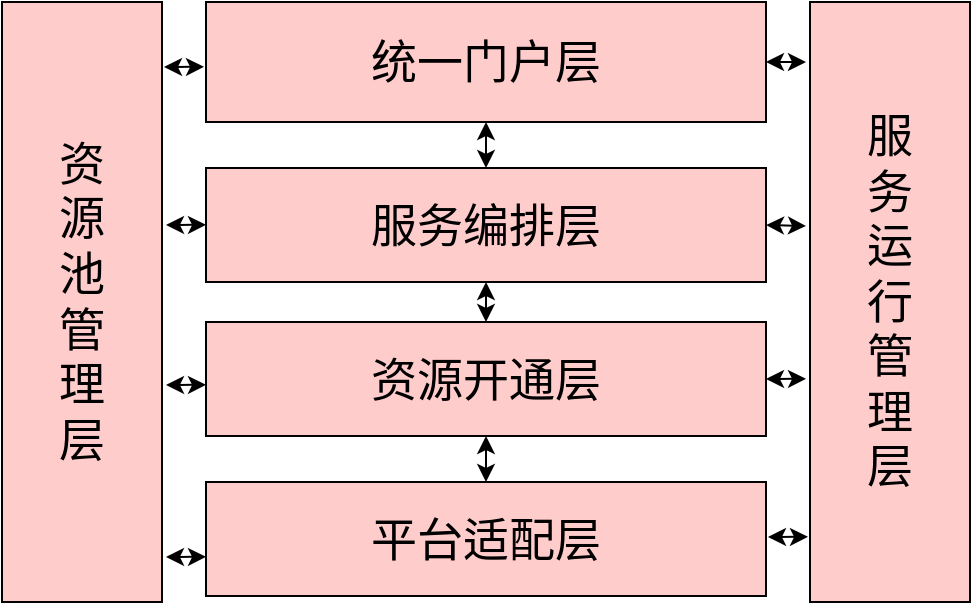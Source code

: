 <mxfile version="16.6.6" type="github" pages="9">
  <diagram id="B2C7q1uq_wKJBg-6AFvX" name="平台功能框架">
    <mxGraphModel dx="1609" dy="1529" grid="1" gridSize="10" guides="1" tooltips="1" connect="1" arrows="1" fold="1" page="0" pageScale="1" pageWidth="827" pageHeight="1169" math="0" shadow="0">
      <root>
        <mxCell id="0" />
        <mxCell id="1" parent="0" />
        <mxCell id="8-qtl8G_0ErA84S1Un6d-2" value="&lt;font style=&quot;font-size: 23px;&quot;&gt;服务编排层&lt;/font&gt;" style="rounded=0;whiteSpace=wrap;html=1;fillColor=#FFCCCC;" parent="1" vertex="1">
          <mxGeometry x="640" y="43" width="280" height="57" as="geometry" />
        </mxCell>
        <mxCell id="8-qtl8G_0ErA84S1Un6d-3" value="&lt;font style=&quot;font-size: 23px;&quot;&gt;统一门户层&lt;/font&gt;" style="rounded=0;whiteSpace=wrap;html=1;fillColor=#FFCCCC;" parent="1" vertex="1">
          <mxGeometry x="640" y="-40" width="280" height="60" as="geometry" />
        </mxCell>
        <mxCell id="8-qtl8G_0ErA84S1Un6d-4" value="&lt;span style=&quot;font-size: 23px;&quot;&gt;资源开通层&lt;/span&gt;" style="rounded=0;whiteSpace=wrap;html=1;fillColor=#FFCCCC;" parent="1" vertex="1">
          <mxGeometry x="640" y="120" width="280" height="57" as="geometry" />
        </mxCell>
        <mxCell id="8-qtl8G_0ErA84S1Un6d-5" value="&lt;font style=&quot;font-size: 23px;&quot;&gt;平台适配层&lt;/font&gt;" style="rounded=0;whiteSpace=wrap;html=1;fillColor=#FFCCCC;" parent="1" vertex="1">
          <mxGeometry x="640" y="200" width="280" height="57" as="geometry" />
        </mxCell>
        <mxCell id="8-qtl8G_0ErA84S1Un6d-6" value="" style="endArrow=classic;startArrow=classic;html=1;rounded=0;fontFamily=Helvetica;fontSize=23;entryX=0.5;entryY=1;entryDx=0;entryDy=0;" parent="1" source="8-qtl8G_0ErA84S1Un6d-2" target="8-qtl8G_0ErA84S1Un6d-3" edge="1">
          <mxGeometry width="50" height="50" relative="1" as="geometry">
            <mxPoint x="650" y="190" as="sourcePoint" />
            <mxPoint x="700" y="140" as="targetPoint" />
          </mxGeometry>
        </mxCell>
        <mxCell id="8-qtl8G_0ErA84S1Un6d-7" value="" style="endArrow=classic;startArrow=classic;html=1;rounded=0;fontFamily=Helvetica;fontSize=23;exitX=0.5;exitY=0;exitDx=0;exitDy=0;" parent="1" source="8-qtl8G_0ErA84S1Un6d-4" target="8-qtl8G_0ErA84S1Un6d-2" edge="1">
          <mxGeometry width="50" height="50" relative="1" as="geometry">
            <mxPoint x="790" y="53" as="sourcePoint" />
            <mxPoint x="790" y="30" as="targetPoint" />
            <Array as="points">
              <mxPoint x="780" y="100" />
            </Array>
          </mxGeometry>
        </mxCell>
        <mxCell id="8-qtl8G_0ErA84S1Un6d-8" value="" style="endArrow=classic;startArrow=classic;html=1;rounded=0;fontFamily=Helvetica;fontSize=23;entryX=0.5;entryY=1;entryDx=0;entryDy=0;exitX=0.5;exitY=0;exitDx=0;exitDy=0;" parent="1" source="8-qtl8G_0ErA84S1Un6d-5" target="8-qtl8G_0ErA84S1Un6d-4" edge="1">
          <mxGeometry width="50" height="50" relative="1" as="geometry">
            <mxPoint x="800" y="63" as="sourcePoint" />
            <mxPoint x="800" y="40" as="targetPoint" />
          </mxGeometry>
        </mxCell>
        <mxCell id="8-qtl8G_0ErA84S1Un6d-9" value="&lt;font style=&quot;font-size: 23px;&quot;&gt;服&lt;br&gt;务&lt;br&gt;运&lt;br&gt;行&lt;br&gt;管&lt;br&gt;理&lt;br&gt;层&lt;/font&gt;" style="rounded=0;whiteSpace=wrap;html=1;direction=west;flipH=0;flipV=1;verticalAlign=middle;horizontal=1;fillColor=#FFCCCC;" parent="1" vertex="1">
          <mxGeometry x="942" y="-40" width="80" height="300" as="geometry" />
        </mxCell>
        <mxCell id="8-qtl8G_0ErA84S1Un6d-10" value="&lt;span style=&quot;font-size: 23px;&quot;&gt;资&lt;br&gt;源&lt;br&gt;池&lt;br&gt;管&lt;br&gt;理&lt;br&gt;层&lt;/span&gt;" style="rounded=0;whiteSpace=wrap;html=1;direction=west;flipH=0;flipV=1;verticalAlign=middle;horizontal=1;fillColor=#FFCCCC;" parent="1" vertex="1">
          <mxGeometry x="538" y="-40" width="80" height="300" as="geometry" />
        </mxCell>
        <mxCell id="8-qtl8G_0ErA84S1Un6d-11" value="" style="endArrow=classic;startArrow=classic;html=1;rounded=0;fontFamily=Helvetica;fontSize=23;exitX=1;exitY=0.5;exitDx=0;exitDy=0;" parent="1" source="8-qtl8G_0ErA84S1Un6d-3" edge="1">
          <mxGeometry width="50" height="50" relative="1" as="geometry">
            <mxPoint x="790" y="210" as="sourcePoint" />
            <mxPoint x="940" y="-10" as="targetPoint" />
          </mxGeometry>
        </mxCell>
        <mxCell id="8-qtl8G_0ErA84S1Un6d-12" value="" style="endArrow=classic;startArrow=classic;html=1;rounded=0;fontFamily=Helvetica;fontSize=23;exitX=1;exitY=0.5;exitDx=0;exitDy=0;" parent="1" source="8-qtl8G_0ErA84S1Un6d-2" edge="1">
          <mxGeometry width="50" height="50" relative="1" as="geometry">
            <mxPoint x="930" as="sourcePoint" />
            <mxPoint x="940" y="72" as="targetPoint" />
          </mxGeometry>
        </mxCell>
        <mxCell id="8-qtl8G_0ErA84S1Un6d-14" value="" style="endArrow=classic;startArrow=classic;html=1;rounded=0;fontFamily=Helvetica;fontSize=23;exitX=1;exitY=0.5;exitDx=0;exitDy=0;entryX=1.025;entryY=0.628;entryDx=0;entryDy=0;entryPerimeter=0;" parent="1" source="8-qtl8G_0ErA84S1Un6d-4" target="8-qtl8G_0ErA84S1Un6d-9" edge="1">
          <mxGeometry width="50" height="50" relative="1" as="geometry">
            <mxPoint x="930" y="81.5" as="sourcePoint" />
            <mxPoint x="940" y="140" as="targetPoint" />
          </mxGeometry>
        </mxCell>
        <mxCell id="8-qtl8G_0ErA84S1Un6d-15" value="" style="endArrow=classic;startArrow=classic;html=1;rounded=0;fontFamily=Helvetica;fontSize=23;exitX=1;exitY=0.5;exitDx=0;exitDy=0;entryX=1.025;entryY=0.628;entryDx=0;entryDy=0;entryPerimeter=0;" parent="1" edge="1">
          <mxGeometry width="50" height="50" relative="1" as="geometry">
            <mxPoint x="921" y="227.5" as="sourcePoint" />
            <mxPoint x="941" y="227.4" as="targetPoint" />
          </mxGeometry>
        </mxCell>
        <mxCell id="8-qtl8G_0ErA84S1Un6d-16" value="" style="endArrow=classic;startArrow=classic;html=1;rounded=0;fontFamily=Helvetica;fontSize=23;exitX=1;exitY=0.5;exitDx=0;exitDy=0;entryX=1.025;entryY=0.628;entryDx=0;entryDy=0;entryPerimeter=0;" parent="1" edge="1">
          <mxGeometry width="50" height="50" relative="1" as="geometry">
            <mxPoint x="620" y="237.5" as="sourcePoint" />
            <mxPoint x="640" y="237.4" as="targetPoint" />
          </mxGeometry>
        </mxCell>
        <mxCell id="8-qtl8G_0ErA84S1Un6d-17" value="" style="endArrow=classic;startArrow=classic;html=1;rounded=0;fontFamily=Helvetica;fontSize=23;exitX=1;exitY=0.5;exitDx=0;exitDy=0;entryX=1.025;entryY=0.628;entryDx=0;entryDy=0;entryPerimeter=0;" parent="1" edge="1">
          <mxGeometry width="50" height="50" relative="1" as="geometry">
            <mxPoint x="620" y="151.5" as="sourcePoint" />
            <mxPoint x="640" y="151.4" as="targetPoint" />
          </mxGeometry>
        </mxCell>
        <mxCell id="8-qtl8G_0ErA84S1Un6d-18" value="" style="endArrow=classic;startArrow=classic;html=1;rounded=0;fontFamily=Helvetica;fontSize=23;exitX=1;exitY=0.5;exitDx=0;exitDy=0;entryX=1.025;entryY=0.628;entryDx=0;entryDy=0;entryPerimeter=0;" parent="1" edge="1">
          <mxGeometry width="50" height="50" relative="1" as="geometry">
            <mxPoint x="620" y="71.5" as="sourcePoint" />
            <mxPoint x="640" y="71.4" as="targetPoint" />
          </mxGeometry>
        </mxCell>
        <mxCell id="8-qtl8G_0ErA84S1Un6d-19" value="" style="endArrow=classic;startArrow=classic;html=1;rounded=0;fontFamily=Helvetica;fontSize=23;exitX=1;exitY=0.5;exitDx=0;exitDy=0;entryX=1.025;entryY=0.628;entryDx=0;entryDy=0;entryPerimeter=0;" parent="1" edge="1">
          <mxGeometry width="50" height="50" relative="1" as="geometry">
            <mxPoint x="619" y="-7.5" as="sourcePoint" />
            <mxPoint x="639" y="-7.6" as="targetPoint" />
          </mxGeometry>
        </mxCell>
      </root>
    </mxGraphModel>
  </diagram>
  <diagram id="qNxGX-nYO9TY-A486KDM" name="CMP Arc">
    <mxGraphModel dx="2009" dy="1129" grid="1" gridSize="10" guides="1" tooltips="1" connect="1" arrows="1" fold="1" page="1" pageScale="1" pageWidth="827" pageHeight="1169" math="0" shadow="0">
      <root>
        <mxCell id="0" />
        <mxCell id="1" parent="0" />
        <mxCell id="2eHr1012W1yFlxzvDTnE-1" value="" style="rounded=1;whiteSpace=wrap;html=1;" parent="1" vertex="1">
          <mxGeometry x="827" y="102.25" width="160" height="680" as="geometry" />
        </mxCell>
        <mxCell id="2eHr1012W1yFlxzvDTnE-2" value="" style="rounded=1;whiteSpace=wrap;html=1;fillColor=#dae8fc;strokeColor=#6c8ebf;fontSize=10;" parent="1" vertex="1">
          <mxGeometry x="840.5" y="594.75" width="136.5" height="180" as="geometry" />
        </mxCell>
        <mxCell id="2eHr1012W1yFlxzvDTnE-3" value="" style="rounded=1;whiteSpace=wrap;html=1;fillColor=#dae8fc;strokeColor=#6c8ebf;fontSize=10;" parent="1" vertex="1">
          <mxGeometry x="840.5" y="441.25" width="136.5" height="142.5" as="geometry" />
        </mxCell>
        <mxCell id="2eHr1012W1yFlxzvDTnE-4" value="" style="rounded=1;whiteSpace=wrap;html=1;fillColor=#dae8fc;strokeColor=#6c8ebf;fontSize=10;" parent="1" vertex="1">
          <mxGeometry x="842.5" y="296.25" width="134.5" height="136.5" as="geometry" />
        </mxCell>
        <mxCell id="2eHr1012W1yFlxzvDTnE-5" value="" style="rounded=1;whiteSpace=wrap;html=1;fillColor=#dae8fc;strokeColor=#6c8ebf;fontSize=10;" parent="1" vertex="1">
          <mxGeometry x="842.5" y="125.75" width="134.5" height="163.5" as="geometry" />
        </mxCell>
        <mxCell id="2eHr1012W1yFlxzvDTnE-6" value="" style="rounded=1;whiteSpace=wrap;html=1;" parent="1" vertex="1">
          <mxGeometry x="217.5" y="576" width="550" height="88.5" as="geometry" />
        </mxCell>
        <mxCell id="2eHr1012W1yFlxzvDTnE-7" value="" style="rounded=1;whiteSpace=wrap;html=1;" parent="1" vertex="1">
          <mxGeometry x="220" y="293.5" width="550" height="255" as="geometry" />
        </mxCell>
        <mxCell id="2eHr1012W1yFlxzvDTnE-8" value="" style="rounded=1;whiteSpace=wrap;html=1;fillColor=#dae8fc;strokeColor=#6c8ebf;fontSize=10;" parent="1" vertex="1">
          <mxGeometry x="245" y="333.5" width="147" height="200" as="geometry" />
        </mxCell>
        <mxCell id="2eHr1012W1yFlxzvDTnE-9" value="" style="rounded=1;whiteSpace=wrap;html=1;" parent="1" vertex="1">
          <mxGeometry x="220" y="80" width="540" height="182" as="geometry" />
        </mxCell>
        <mxCell id="2eHr1012W1yFlxzvDTnE-10" value="" style="rounded=1;whiteSpace=wrap;html=1;fontSize=10;" parent="1" vertex="1">
          <mxGeometry x="30" y="107.75" width="150" height="673.5" as="geometry" />
        </mxCell>
        <mxCell id="2eHr1012W1yFlxzvDTnE-11" value="资源池管理层（C05）" style="rounded=1;whiteSpace=wrap;html=1;strokeColor=#ffffff;fontSize=12;fontStyle=1" parent="1" vertex="1">
          <mxGeometry x="67" y="116.25" width="90" height="40" as="geometry" />
        </mxCell>
        <mxCell id="2eHr1012W1yFlxzvDTnE-12" value="" style="rounded=1;whiteSpace=wrap;html=1;fillColor=#dae8fc;strokeColor=#6c8ebf;fontSize=10;" parent="1" vertex="1">
          <mxGeometry x="40" y="159.25" width="130" height="228.5" as="geometry" />
        </mxCell>
        <mxCell id="2eHr1012W1yFlxzvDTnE-13" value="纳容（C050101）" style="rounded=1;whiteSpace=wrap;html=1;fontSize=10;" parent="1" vertex="1">
          <mxGeometry x="70" y="169.25" width="80" height="30" as="geometry" />
        </mxCell>
        <mxCell id="2eHr1012W1yFlxzvDTnE-14" value="退役（C050103）" style="rounded=1;whiteSpace=wrap;html=1;fontSize=10;" parent="1" vertex="1">
          <mxGeometry x="69" y="252.25" width="80" height="30" as="geometry" />
        </mxCell>
        <mxCell id="2eHr1012W1yFlxzvDTnE-15" value="资源登记管理（C050104）" style="rounded=1;whiteSpace=wrap;html=1;fontSize=10;" parent="1" vertex="1">
          <mxGeometry x="70" y="295.25" width="80" height="30" as="geometry" />
        </mxCell>
        <mxCell id="2eHr1012W1yFlxzvDTnE-16" value="资源及池管理层组件（C0501）" style="rounded=1;whiteSpace=wrap;html=1;strokeColor=#dae8fc;fillColor=#dae8fc;fontSize=10;" parent="1" vertex="1">
          <mxGeometry x="62" y="343.25" width="82" height="30" as="geometry" />
        </mxCell>
        <mxCell id="2eHr1012W1yFlxzvDTnE-17" value="" style="rounded=1;whiteSpace=wrap;html=1;fillColor=#dae8fc;strokeColor=#6c8ebf;fontSize=10;" parent="1" vertex="1">
          <mxGeometry x="50" y="408.75" width="119" height="169.5" as="geometry" />
        </mxCell>
        <mxCell id="2eHr1012W1yFlxzvDTnE-18" value="资源容器管理（C050201）" style="rounded=1;whiteSpace=wrap;html=1;fontSize=10;" parent="1" vertex="1">
          <mxGeometry x="72" y="428.25" width="80" height="30" as="geometry" />
        </mxCell>
        <mxCell id="2eHr1012W1yFlxzvDTnE-19" value="资源池容量管理（C050202）" style="rounded=1;whiteSpace=wrap;html=1;fontSize=10;" parent="1" vertex="1">
          <mxGeometry x="72" y="471.25" width="80" height="50" as="geometry" />
        </mxCell>
        <mxCell id="2eHr1012W1yFlxzvDTnE-20" value="容器组件（C0502）" style="rounded=1;whiteSpace=wrap;html=1;strokeColor=#dae8fc;fillColor=#dae8fc;fontSize=10;" parent="1" vertex="1">
          <mxGeometry x="73" y="532.25" width="77" height="30" as="geometry" />
        </mxCell>
        <mxCell id="2eHr1012W1yFlxzvDTnE-21" value="" style="rounded=1;whiteSpace=wrap;html=1;fillColor=#dae8fc;strokeColor=#6c8ebf;fontSize=10;" parent="1" vertex="1">
          <mxGeometry x="50" y="591.25" width="121.5" height="180" as="geometry" />
        </mxCell>
        <mxCell id="2eHr1012W1yFlxzvDTnE-22" value="服务目录塔删改（C050301）" style="rounded=1;whiteSpace=wrap;html=1;fontSize=10;" parent="1" vertex="1">
          <mxGeometry x="75" y="606.25" width="80" height="50" as="geometry" />
        </mxCell>
        <mxCell id="2eHr1012W1yFlxzvDTnE-23" value="服务目录发布（C050302）" style="rounded=1;whiteSpace=wrap;html=1;fontSize=10;" parent="1" vertex="1">
          <mxGeometry x="75" y="668.75" width="80" height="50" as="geometry" />
        </mxCell>
        <mxCell id="2eHr1012W1yFlxzvDTnE-24" value="服务目录管理（C0503）" style="rounded=1;whiteSpace=wrap;html=1;strokeColor=#dae8fc;fillColor=#dae8fc;fontSize=10;" parent="1" vertex="1">
          <mxGeometry x="80" y="731.25" width="80" height="30" as="geometry" />
        </mxCell>
        <mxCell id="2eHr1012W1yFlxzvDTnE-25" value="" style="rounded=1;whiteSpace=wrap;html=1;fillColor=#dae8fc;strokeColor=#6c8ebf;" parent="1" vertex="1">
          <mxGeometry x="230" y="112" width="520" height="110" as="geometry" />
        </mxCell>
        <mxCell id="2eHr1012W1yFlxzvDTnE-26" value="展现层（C01）" style="rounded=1;whiteSpace=wrap;html=1;strokeColor=#ffffff;fontSize=12;fontStyle=1" parent="1" vertex="1">
          <mxGeometry x="240" y="82" width="470" height="20" as="geometry" />
        </mxCell>
        <mxCell id="2eHr1012W1yFlxzvDTnE-27" value="用户视图（C010101）" style="rounded=1;whiteSpace=wrap;html=1;fontSize=10;" parent="1" vertex="1">
          <mxGeometry x="244" y="118" width="70" height="30" as="geometry" />
        </mxCell>
        <mxCell id="2eHr1012W1yFlxzvDTnE-28" value="资源池视图（C010102）" style="rounded=1;whiteSpace=wrap;html=1;fontSize=10;" parent="1" vertex="1">
          <mxGeometry x="326" y="118" width="70" height="30" as="geometry" />
        </mxCell>
        <mxCell id="2eHr1012W1yFlxzvDTnE-29" value="服务目录（C010103）" style="rounded=1;whiteSpace=wrap;html=1;fontSize=10;" parent="1" vertex="1">
          <mxGeometry x="409" y="117" width="70" height="30" as="geometry" />
        </mxCell>
        <mxCell id="2eHr1012W1yFlxzvDTnE-30" value="角色驱动统一的工作台（C010107）" style="rounded=1;whiteSpace=wrap;html=1;fontSize=10;" parent="1" vertex="1">
          <mxGeometry x="242.5" y="159" width="487.5" height="20" as="geometry" />
        </mxCell>
        <mxCell id="2eHr1012W1yFlxzvDTnE-31" value="运行分析（C010104）" style="rounded=1;whiteSpace=wrap;html=1;fontSize=10;" parent="1" vertex="1">
          <mxGeometry x="485.5" y="117" width="70" height="30" as="geometry" />
        </mxCell>
        <mxCell id="2eHr1012W1yFlxzvDTnE-32" value="服务满意度（C010105）" style="rounded=1;whiteSpace=wrap;html=1;fontSize=10;" parent="1" vertex="1">
          <mxGeometry x="577" y="118" width="70" height="30" as="geometry" />
        </mxCell>
        <mxCell id="2eHr1012W1yFlxzvDTnE-33" value="报表（C010106）" style="rounded=1;whiteSpace=wrap;html=1;fontSize=10;" parent="1" vertex="1">
          <mxGeometry x="658" y="117" width="70" height="30" as="geometry" />
        </mxCell>
        <mxCell id="2eHr1012W1yFlxzvDTnE-34" value="展现平台（C0101）" style="rounded=1;whiteSpace=wrap;html=1;fontSize=10;fillColor=#dae8fc;strokeColor=#000000;" parent="1" vertex="1">
          <mxGeometry x="242.5" y="193" width="487.5" height="19" as="geometry" />
        </mxCell>
        <mxCell id="2eHr1012W1yFlxzvDTnE-35" value="数据汇聚组件（C0102）" style="rounded=1;whiteSpace=wrap;html=1;fontSize=10;fillColor=#dae8fc;strokeColor=#6c8ebf;" parent="1" vertex="1">
          <mxGeometry x="229.5" y="232" width="510.5" height="20" as="geometry" />
        </mxCell>
        <mxCell id="2eHr1012W1yFlxzvDTnE-36" value="服务交付层（C02）" style="rounded=1;whiteSpace=wrap;html=1;strokeColor=#ffffff;fontSize=12;fontStyle=1" parent="1" vertex="1">
          <mxGeometry x="240" y="302.5" width="460" height="20" as="geometry" />
        </mxCell>
        <mxCell id="2eHr1012W1yFlxzvDTnE-37" value="服务请求（C020101）" style="rounded=1;whiteSpace=wrap;html=1;fontSize=10;" parent="1" vertex="1">
          <mxGeometry x="265" y="349.5" width="90" height="30" as="geometry" />
        </mxCell>
        <mxCell id="2eHr1012W1yFlxzvDTnE-38" value="审批流程（C020102）" style="rounded=1;whiteSpace=wrap;html=1;fontSize=10;" parent="1" vertex="1">
          <mxGeometry x="265" y="399.5" width="90" height="30" as="geometry" />
        </mxCell>
        <mxCell id="2eHr1012W1yFlxzvDTnE-39" value="服务变更（C020103）" style="rounded=1;whiteSpace=wrap;html=1;fontSize=10;" parent="1" vertex="1">
          <mxGeometry x="265" y="457.5" width="90" height="30" as="geometry" />
        </mxCell>
        <mxCell id="2eHr1012W1yFlxzvDTnE-40" value="流程引擎（C0201）" style="rounded=1;whiteSpace=wrap;html=1;strokeColor=#dae8fc;fillColor=#dae8fc;fontSize=10;" parent="1" vertex="1">
          <mxGeometry x="265" y="499.5" width="90" height="30" as="geometry" />
        </mxCell>
        <mxCell id="2eHr1012W1yFlxzvDTnE-41" value="" style="rounded=1;whiteSpace=wrap;html=1;fillColor=#dae8fc;strokeColor=#6c8ebf;fontSize=10;" parent="1" vertex="1">
          <mxGeometry x="416.5" y="331.5" width="155.5" height="200" as="geometry" />
        </mxCell>
        <mxCell id="2eHr1012W1yFlxzvDTnE-42" value="资源确认（C020201）" style="rounded=1;whiteSpace=wrap;html=1;fontSize=10;" parent="1" vertex="1">
          <mxGeometry x="439" y="341.5" width="100" height="30" as="geometry" />
        </mxCell>
        <mxCell id="2eHr1012W1yFlxzvDTnE-43" value="服务资源拆解（C020202）" style="rounded=1;whiteSpace=wrap;html=1;fontSize=10;" parent="1" vertex="1">
          <mxGeometry x="438.5" y="375.5" width="100.5" height="30" as="geometry" />
        </mxCell>
        <mxCell id="2eHr1012W1yFlxzvDTnE-44" value="资源部署指令装配（C020203）" style="rounded=1;whiteSpace=wrap;html=1;fontSize=10;" parent="1" vertex="1">
          <mxGeometry x="437.5" y="410.5" width="100.5" height="45" as="geometry" />
        </mxCell>
        <mxCell id="2eHr1012W1yFlxzvDTnE-45" value="装配及任务调度组件（C0202）" style="rounded=1;whiteSpace=wrap;html=1;strokeColor=#dae8fc;fillColor=#dae8fc;fontSize=10;" parent="1" vertex="1">
          <mxGeometry x="437" y="500.5" width="111" height="30" as="geometry" />
        </mxCell>
        <mxCell id="2eHr1012W1yFlxzvDTnE-46" value="任务调度（C020204）" style="rounded=1;whiteSpace=wrap;html=1;fontSize=10;" parent="1" vertex="1">
          <mxGeometry x="437.5" y="460.5" width="100.5" height="30" as="geometry" />
        </mxCell>
        <mxCell id="2eHr1012W1yFlxzvDTnE-47" value="" style="rounded=1;whiteSpace=wrap;html=1;fillColor=#dae8fc;strokeColor=#6c8ebf;fontSize=10;" parent="1" vertex="1">
          <mxGeometry x="591" y="333.5" width="150" height="198" as="geometry" />
        </mxCell>
        <mxCell id="2eHr1012W1yFlxzvDTnE-48" value="部署策略管理（C020301）" style="rounded=1;whiteSpace=wrap;html=1;fontSize=10;" parent="1" vertex="1">
          <mxGeometry x="629.5" y="343.5" width="90" height="30" as="geometry" />
        </mxCell>
        <mxCell id="2eHr1012W1yFlxzvDTnE-49" value="高可用策略管理（C020302）" style="rounded=1;whiteSpace=wrap;html=1;fontSize=10;" parent="1" vertex="1">
          <mxGeometry x="629.5" y="382.5" width="90" height="30" as="geometry" />
        </mxCell>
        <mxCell id="2eHr1012W1yFlxzvDTnE-50" value="弹性计算策略管理（C020303）" style="rounded=1;whiteSpace=wrap;html=1;fontSize=10;" parent="1" vertex="1">
          <mxGeometry x="629.5" y="420" width="90" height="30" as="geometry" />
        </mxCell>
        <mxCell id="2eHr1012W1yFlxzvDTnE-51" value="策略引擎（C0203）" style="rounded=1;whiteSpace=wrap;html=1;strokeColor=#dae8fc;fillColor=#dae8fc;fontSize=10;" parent="1" vertex="1">
          <mxGeometry x="629.5" y="495.5" width="90" height="30" as="geometry" />
        </mxCell>
        <mxCell id="2eHr1012W1yFlxzvDTnE-52" value="能耗策略管理（C020304）" style="rounded=1;whiteSpace=wrap;html=1;fontSize=10;" parent="1" vertex="1">
          <mxGeometry x="629.5" y="461.5" width="90" height="30" as="geometry" />
        </mxCell>
        <mxCell id="2eHr1012W1yFlxzvDTnE-53" value="云主机控制组件（C0301）" style="rounded=1;whiteSpace=wrap;html=1;strokeColor=#dae8fc;fillColor=#dae8fc;fontSize=10;" parent="1" vertex="1">
          <mxGeometry x="233.5" y="615.5" width="90" height="37.5" as="geometry" />
        </mxCell>
        <mxCell id="2eHr1012W1yFlxzvDTnE-54" value="存储控制组件（C0302）" style="rounded=1;whiteSpace=wrap;html=1;strokeColor=#dae8fc;fillColor=#dae8fc;fontSize=10;" parent="1" vertex="1">
          <mxGeometry x="334.5" y="616.5" width="90" height="37.5" as="geometry" />
        </mxCell>
        <mxCell id="2eHr1012W1yFlxzvDTnE-55" value="网络控制组件（C0303）" style="rounded=1;whiteSpace=wrap;html=1;strokeColor=#dae8fc;fillColor=#dae8fc;fontSize=10;" parent="1" vertex="1">
          <mxGeometry x="440.5" y="616.5" width="90" height="37.5" as="geometry" />
        </mxCell>
        <mxCell id="2eHr1012W1yFlxzvDTnE-56" value="资源开通层（C03）" style="rounded=1;whiteSpace=wrap;html=1;strokeColor=#ffffff;fontSize=12;fontStyle=1" parent="1" vertex="1">
          <mxGeometry x="243.75" y="583.5" width="460" height="20" as="geometry" />
        </mxCell>
        <mxCell id="2eHr1012W1yFlxzvDTnE-57" value="" style="rounded=1;whiteSpace=wrap;html=1;" parent="1" vertex="1">
          <mxGeometry x="215" y="681.5" width="550" height="107" as="geometry" />
        </mxCell>
        <mxCell id="2eHr1012W1yFlxzvDTnE-58" value="物理服务器&lt;br&gt;适配器（C0401）" style="rounded=1;whiteSpace=wrap;html=1;strokeColor=#dae8fc;fillColor=#dae8fc;fontSize=10;" parent="1" vertex="1">
          <mxGeometry x="225" y="723.5" width="75" height="50" as="geometry" />
        </mxCell>
        <mxCell id="2eHr1012W1yFlxzvDTnE-59" value="虚拟服务器&lt;br&gt;适配器&lt;br&gt;（C0402）" style="rounded=1;whiteSpace=wrap;html=1;strokeColor=#dae8fc;fillColor=#dae8fc;fontSize=10;" parent="1" vertex="1">
          <mxGeometry x="313.5" y="723.5" width="75" height="50" as="geometry" />
        </mxCell>
        <mxCell id="2eHr1012W1yFlxzvDTnE-60" value="存储适配器（C0403）" style="rounded=1;whiteSpace=wrap;html=1;strokeColor=#dae8fc;fillColor=#dae8fc;fontSize=10;" parent="1" vertex="1">
          <mxGeometry x="396" y="723.5" width="75" height="50" as="geometry" />
        </mxCell>
        <mxCell id="2eHr1012W1yFlxzvDTnE-61" value="适配器层（C04）" style="rounded=1;whiteSpace=wrap;html=1;strokeColor=#ffffff;fontSize=12;fontStyle=1" parent="1" vertex="1">
          <mxGeometry x="240" y="695" width="460" height="20" as="geometry" />
        </mxCell>
        <mxCell id="2eHr1012W1yFlxzvDTnE-62" value="网络适配器（C0404）" style="rounded=1;whiteSpace=wrap;html=1;strokeColor=#dae8fc;fillColor=#dae8fc;fontSize=10;" parent="1" vertex="1">
          <mxGeometry x="482" y="723.5" width="75" height="50" as="geometry" />
        </mxCell>
        <mxCell id="2eHr1012W1yFlxzvDTnE-63" value="安全适配器（C0405）" style="rounded=1;whiteSpace=wrap;html=1;strokeColor=#dae8fc;fillColor=#dae8fc;fontSize=10;" parent="1" vertex="1">
          <mxGeometry x="571" y="723.5" width="75" height="50" as="geometry" />
        </mxCell>
        <mxCell id="2eHr1012W1yFlxzvDTnE-64" value="云平台适配器（C0406）" style="rounded=1;whiteSpace=wrap;html=1;strokeColor=#dae8fc;fillColor=#dae8fc;fontSize=10;aspect=fixed;" parent="1" vertex="1">
          <mxGeometry x="662.94" y="723.5" width="81.06" height="50" as="geometry" />
        </mxCell>
        <mxCell id="2eHr1012W1yFlxzvDTnE-65" value="日常巡检（C060101）" style="rounded=1;whiteSpace=wrap;html=1;fontSize=10;" parent="1" vertex="1">
          <mxGeometry x="857" y="129.75" width="90" height="30" as="geometry" />
        </mxCell>
        <mxCell id="2eHr1012W1yFlxzvDTnE-67" value="合规管理（C060102）" style="rounded=1;whiteSpace=wrap;html=1;fontSize=10;" parent="1" vertex="1">
          <mxGeometry x="860" y="168.25" width="90" height="30" as="geometry" />
        </mxCell>
        <mxCell id="2eHr1012W1yFlxzvDTnE-68" value="日常运行管理组件（C0601）" style="rounded=1;whiteSpace=wrap;html=1;strokeColor=#dae8fc;fillColor=#dae8fc;fontSize=10;" parent="1" vertex="1">
          <mxGeometry x="857" y="247.75" width="100" height="34" as="geometry" />
        </mxCell>
        <mxCell id="2eHr1012W1yFlxzvDTnE-69" value="作业管理（C060103）" style="rounded=1;whiteSpace=wrap;html=1;fontSize=10;" parent="1" vertex="1">
          <mxGeometry x="860" y="208.75" width="90" height="30" as="geometry" />
        </mxCell>
        <mxCell id="2eHr1012W1yFlxzvDTnE-70" value="服务运行管理层（C06）" style="rounded=1;whiteSpace=wrap;html=1;strokeColor=#ffffff;fontSize=12;fontStyle=1" parent="1" vertex="1">
          <mxGeometry x="840.5" y="107.75" width="137.25" height="10" as="geometry" />
        </mxCell>
        <mxCell id="2eHr1012W1yFlxzvDTnE-71" value="配置管理界面（C060201）" style="rounded=1;whiteSpace=wrap;html=1;fontSize=10;" parent="1" vertex="1">
          <mxGeometry x="859" y="304.75" width="90" height="30" as="geometry" />
        </mxCell>
        <mxCell id="2eHr1012W1yFlxzvDTnE-72" value="配置库（C060202）" style="rounded=1;whiteSpace=wrap;html=1;fontSize=10;" parent="1" vertex="1">
          <mxGeometry x="861" y="339.75" width="90" height="30" as="geometry" />
        </mxCell>
        <mxCell id="2eHr1012W1yFlxzvDTnE-73" value="配置组件（C0602）" style="rounded=1;whiteSpace=wrap;html=1;strokeColor=#dae8fc;fillColor=#dae8fc;fontSize=10;" parent="1" vertex="1">
          <mxGeometry x="858" y="406.75" width="94" height="19.5" as="geometry" />
        </mxCell>
        <mxCell id="2eHr1012W1yFlxzvDTnE-74" value="配置发现（C060203）" style="rounded=1;whiteSpace=wrap;html=1;fontSize=10;" parent="1" vertex="1">
          <mxGeometry x="861" y="375.75" width="90" height="30" as="geometry" />
        </mxCell>
        <mxCell id="2eHr1012W1yFlxzvDTnE-75" value="告警管理（C060301）" style="rounded=1;whiteSpace=wrap;html=1;fontSize=10;" parent="1" vertex="1">
          <mxGeometry x="858.5" y="448.75" width="90" height="30" as="geometry" />
        </mxCell>
        <mxCell id="2eHr1012W1yFlxzvDTnE-76" value="性能管理（C060302）" style="rounded=1;whiteSpace=wrap;html=1;fontSize=10;" parent="1" vertex="1">
          <mxGeometry x="858.5" y="484.75" width="90" height="30" as="geometry" />
        </mxCell>
        <mxCell id="2eHr1012W1yFlxzvDTnE-77" value="监控组件（C0603）" style="rounded=1;whiteSpace=wrap;html=1;strokeColor=#dae8fc;fillColor=#dae8fc;fontSize=10;" parent="1" vertex="1">
          <mxGeometry x="853" y="556.25" width="100" height="18" as="geometry" />
        </mxCell>
        <mxCell id="2eHr1012W1yFlxzvDTnE-78" value="能耗监控（C060303）" style="rounded=1;whiteSpace=wrap;html=1;fontSize=10;" parent="1" vertex="1">
          <mxGeometry x="858.5" y="519.25" width="90" height="30" as="geometry" />
        </mxCell>
        <mxCell id="2eHr1012W1yFlxzvDTnE-79" value="用户管理（C060401）" style="rounded=1;whiteSpace=wrap;html=1;fontSize=10;" parent="1" vertex="1">
          <mxGeometry x="855.5" y="601.75" width="90" height="30" as="geometry" />
        </mxCell>
        <mxCell id="2eHr1012W1yFlxzvDTnE-80" value="组织机构管理（C060402）" style="rounded=1;whiteSpace=wrap;html=1;fontSize=10;" parent="1" vertex="1">
          <mxGeometry x="855.5" y="638.75" width="90" height="30" as="geometry" />
        </mxCell>
        <mxCell id="2eHr1012W1yFlxzvDTnE-81" value="权限管理（C060403）" style="rounded=1;whiteSpace=wrap;html=1;fontSize=10;" parent="1" vertex="1">
          <mxGeometry x="855.5" y="674.25" width="90" height="30" as="geometry" />
        </mxCell>
        <mxCell id="2eHr1012W1yFlxzvDTnE-82" value="系统管理组件（C0604）" style="rounded=1;whiteSpace=wrap;html=1;strokeColor=#dae8fc;fillColor=#dae8fc;fontSize=10;" parent="1" vertex="1">
          <mxGeometry x="850.5" y="738.75" width="100" height="34" as="geometry" />
        </mxCell>
        <mxCell id="2eHr1012W1yFlxzvDTnE-83" value="操作审计（C060404）" style="rounded=1;whiteSpace=wrap;html=1;fontSize=10;" parent="1" vertex="1">
          <mxGeometry x="855.5" y="709.75" width="90" height="30" as="geometry" />
        </mxCell>
        <mxCell id="2eHr1012W1yFlxzvDTnE-84" value="变更（C050102）" style="rounded=1;whiteSpace=wrap;html=1;fontSize=10;" parent="1" vertex="1">
          <mxGeometry x="69" y="211.25" width="80" height="30" as="geometry" />
        </mxCell>
        <mxCell id="D8dbh2VkD_vqBMs4qPkK-1" value="安全控制组件（C0303）" style="rounded=1;whiteSpace=wrap;html=1;strokeColor=#dae8fc;fillColor=#dae8fc;fontSize=10;" parent="1" vertex="1">
          <mxGeometry x="544.44" y="616.5" width="90" height="37.5" as="geometry" />
        </mxCell>
        <mxCell id="D8dbh2VkD_vqBMs4qPkK-2" value="云资源配置组件（C0303）" style="rounded=1;whiteSpace=wrap;html=1;strokeColor=#dae8fc;fillColor=#dae8fc;fontSize=10;" parent="1" vertex="1">
          <mxGeometry x="655" y="616.5" width="90" height="37.5" as="geometry" />
        </mxCell>
      </root>
    </mxGraphModel>
  </diagram>
  <diagram id="rp30xNfGFyFwvZZGPz6Q" name="资源申请流程">
    <mxGraphModel dx="2009" dy="1129" grid="1" gridSize="10" guides="1" tooltips="1" connect="1" arrows="1" fold="1" page="1" pageScale="1" pageWidth="827" pageHeight="1169" math="0" shadow="0">
      <root>
        <mxCell id="0" />
        <mxCell id="1" parent="0" />
        <mxCell id="RurmfiLAQptw1c9-49DL-1" style="edgeStyle=orthogonalEdgeStyle;rounded=0;jumpStyle=arc;orthogonalLoop=1;jettySize=auto;html=1;entryX=0;entryY=0.5;entryDx=0;entryDy=0;fontSize=12;fillColor=#a20025;strokeColor=#6F0000;" parent="1" source="RurmfiLAQptw1c9-49DL-3" target="RurmfiLAQptw1c9-49DL-16" edge="1">
          <mxGeometry relative="1" as="geometry" />
        </mxCell>
        <mxCell id="RurmfiLAQptw1c9-49DL-2" style="edgeStyle=orthogonalEdgeStyle;rounded=0;jumpStyle=arc;orthogonalLoop=1;jettySize=auto;html=1;entryX=0;entryY=0.5;entryDx=0;entryDy=0;fontSize=12;fillColor=#008a00;strokeColor=#005700;" parent="1" source="RurmfiLAQptw1c9-49DL-3" target="RurmfiLAQptw1c9-49DL-54" edge="1">
          <mxGeometry relative="1" as="geometry">
            <Array as="points">
              <mxPoint x="160" y="200" />
              <mxPoint x="160" y="462" />
            </Array>
          </mxGeometry>
        </mxCell>
        <mxCell id="RurmfiLAQptw1c9-49DL-3" value="用户" style="rounded=1;whiteSpace=wrap;html=1;fillColor=#dae8fc;strokeColor=#6c8ebf;" parent="1" vertex="1">
          <mxGeometry x="50" y="190" width="80" height="20" as="geometry" />
        </mxCell>
        <mxCell id="RurmfiLAQptw1c9-49DL-4" style="edgeStyle=orthogonalEdgeStyle;rounded=0;orthogonalLoop=1;jettySize=auto;html=1;exitX=1;exitY=0.5;exitDx=0;exitDy=0;" parent="1" source="RurmfiLAQptw1c9-49DL-6" target="RurmfiLAQptw1c9-49DL-8" edge="1">
          <mxGeometry relative="1" as="geometry" />
        </mxCell>
        <mxCell id="RurmfiLAQptw1c9-49DL-5" style="edgeStyle=orthogonalEdgeStyle;rounded=0;orthogonalLoop=1;jettySize=auto;html=1;entryX=0.5;entryY=0;entryDx=0;entryDy=0;fillColor=#ffe6cc;strokeColor=#d79b00;" parent="1" source="RurmfiLAQptw1c9-49DL-6" target="RurmfiLAQptw1c9-49DL-10" edge="1">
          <mxGeometry relative="1" as="geometry" />
        </mxCell>
        <mxCell id="RurmfiLAQptw1c9-49DL-6" value="云组件" style="rounded=0;whiteSpace=wrap;html=1;fillColor=#ffe6cc;strokeColor=#d79b00;" parent="1" vertex="1">
          <mxGeometry x="141" y="80" width="90" height="20" as="geometry" />
        </mxCell>
        <mxCell id="RurmfiLAQptw1c9-49DL-7" value="" style="edgeStyle=orthogonalEdgeStyle;rounded=0;orthogonalLoop=1;jettySize=auto;html=1;fillColor=#ffe6cc;strokeColor=#d79b00;" parent="1" source="RurmfiLAQptw1c9-49DL-8" target="RurmfiLAQptw1c9-49DL-10" edge="1">
          <mxGeometry relative="1" as="geometry" />
        </mxCell>
        <mxCell id="RurmfiLAQptw1c9-49DL-8" value="蓝图编排" style="rounded=0;whiteSpace=wrap;html=1;fillColor=#ffe6cc;strokeColor=#d79b00;" parent="1" vertex="1">
          <mxGeometry x="247" y="80" width="94" height="20" as="geometry" />
        </mxCell>
        <mxCell id="RurmfiLAQptw1c9-49DL-9" value="" style="edgeStyle=orthogonalEdgeStyle;rounded=0;orthogonalLoop=1;jettySize=auto;html=1;fillColor=#ffe6cc;strokeColor=#d79b00;" parent="1" source="RurmfiLAQptw1c9-49DL-10" target="RurmfiLAQptw1c9-49DL-16" edge="1">
          <mxGeometry relative="1" as="geometry" />
        </mxCell>
        <mxCell id="RurmfiLAQptw1c9-49DL-10" value="服务配置（可见性、表单、流程）" style="rounded=0;whiteSpace=wrap;html=1;fillColor=#ffe6cc;strokeColor=#d79b00;" parent="1" vertex="1">
          <mxGeometry x="200" y="141" width="188" height="20" as="geometry" />
        </mxCell>
        <mxCell id="RurmfiLAQptw1c9-49DL-11" value="" style="edgeStyle=orthogonalEdgeStyle;rounded=0;orthogonalLoop=1;jettySize=auto;html=1;" parent="1" source="RurmfiLAQptw1c9-49DL-12" target="RurmfiLAQptw1c9-49DL-19" edge="1">
          <mxGeometry relative="1" as="geometry" />
        </mxCell>
        <mxCell id="RurmfiLAQptw1c9-49DL-12" value="提交资源申请" style="rounded=0;whiteSpace=wrap;html=1;fillColor=#dae8fc;strokeColor=#6c8ebf;" parent="1" vertex="1">
          <mxGeometry x="235" y="246" width="118" height="20" as="geometry" />
        </mxCell>
        <mxCell id="RurmfiLAQptw1c9-49DL-13" value="工单设计" style="rounded=0;whiteSpace=wrap;html=1;fillColor=#ffe6cc;strokeColor=#d79b00;" parent="1" vertex="1">
          <mxGeometry x="350" y="81" width="94" height="20" as="geometry" />
        </mxCell>
        <mxCell id="RurmfiLAQptw1c9-49DL-14" style="edgeStyle=orthogonalEdgeStyle;rounded=0;orthogonalLoop=1;jettySize=auto;html=1;entryX=0.5;entryY=0;entryDx=0;entryDy=0;exitX=0.5;exitY=1;exitDx=0;exitDy=0;fillColor=#ffe6cc;strokeColor=#d79b00;" parent="1" source="RurmfiLAQptw1c9-49DL-13" target="RurmfiLAQptw1c9-49DL-10" edge="1">
          <mxGeometry relative="1" as="geometry">
            <mxPoint x="403" y="150" as="sourcePoint" />
          </mxGeometry>
        </mxCell>
        <mxCell id="RurmfiLAQptw1c9-49DL-15" style="edgeStyle=orthogonalEdgeStyle;rounded=0;orthogonalLoop=1;jettySize=auto;html=1;entryX=0.5;entryY=0;entryDx=0;entryDy=0;fillColor=#a20025;strokeColor=#6F0000;" parent="1" source="RurmfiLAQptw1c9-49DL-16" target="RurmfiLAQptw1c9-49DL-12" edge="1">
          <mxGeometry relative="1" as="geometry" />
        </mxCell>
        <mxCell id="RurmfiLAQptw1c9-49DL-16" value="统一服务目录" style="rounded=0;whiteSpace=wrap;html=1;fillColor=#ffe6cc;strokeColor=#d79b00;" parent="1" vertex="1">
          <mxGeometry x="200" y="190" width="188" height="20" as="geometry" />
        </mxCell>
        <mxCell id="RurmfiLAQptw1c9-49DL-17" value="" style="edgeStyle=orthogonalEdgeStyle;rounded=0;orthogonalLoop=1;jettySize=auto;html=1;startArrow=none;fillColor=#a20025;strokeColor=#6F0000;" parent="1" source="RurmfiLAQptw1c9-49DL-27" target="RurmfiLAQptw1c9-49DL-23" edge="1">
          <mxGeometry relative="1" as="geometry" />
        </mxCell>
        <mxCell id="RurmfiLAQptw1c9-49DL-18" style="edgeStyle=orthogonalEdgeStyle;rounded=0;orthogonalLoop=1;jettySize=auto;html=1;entryX=0.5;entryY=0;entryDx=0;entryDy=0;fontSize=8;fillColor=#a20025;strokeColor=#6F0000;" parent="1" source="RurmfiLAQptw1c9-49DL-19" target="RurmfiLAQptw1c9-49DL-25" edge="1">
          <mxGeometry relative="1" as="geometry" />
        </mxCell>
        <mxCell id="RurmfiLAQptw1c9-49DL-19" value="审批" style="rhombus;whiteSpace=wrap;html=1;rounded=0;fillColor=#d5e8d4;strokeColor=#82b366;" parent="1" vertex="1">
          <mxGeometry x="254.5" y="290" width="79" height="44" as="geometry" />
        </mxCell>
        <mxCell id="RurmfiLAQptw1c9-49DL-20" style="edgeStyle=orthogonalEdgeStyle;rounded=0;orthogonalLoop=1;jettySize=auto;html=1;entryX=1;entryY=0.75;entryDx=0;entryDy=0;fontSize=8;exitX=0.5;exitY=1;exitDx=0;exitDy=0;fillColor=#a20025;strokeColor=#6F0000;" parent="1" source="RurmfiLAQptw1c9-49DL-23" target="RurmfiLAQptw1c9-49DL-25" edge="1">
          <mxGeometry relative="1" as="geometry" />
        </mxCell>
        <mxCell id="RurmfiLAQptw1c9-49DL-21" value="" style="edgeStyle=orthogonalEdgeStyle;rounded=0;orthogonalLoop=1;jettySize=auto;html=1;fontSize=8;fillColor=#a20025;strokeColor=#6F0000;" parent="1" source="RurmfiLAQptw1c9-49DL-23" target="RurmfiLAQptw1c9-49DL-32" edge="1">
          <mxGeometry relative="1" as="geometry" />
        </mxCell>
        <mxCell id="RurmfiLAQptw1c9-49DL-22" style="edgeStyle=orthogonalEdgeStyle;rounded=0;orthogonalLoop=1;jettySize=auto;html=1;entryX=1;entryY=0.5;entryDx=0;entryDy=0;fontSize=8;" parent="1" source="RurmfiLAQptw1c9-49DL-23" target="RurmfiLAQptw1c9-49DL-16" edge="1">
          <mxGeometry relative="1" as="geometry">
            <Array as="points">
              <mxPoint x="450" y="200" />
            </Array>
          </mxGeometry>
        </mxCell>
        <mxCell id="RurmfiLAQptw1c9-49DL-23" value="预算匹配" style="rhombus;whiteSpace=wrap;html=1;rounded=0;" parent="1" vertex="1">
          <mxGeometry x="412" y="287" width="70" height="50" as="geometry" />
        </mxCell>
        <mxCell id="RurmfiLAQptw1c9-49DL-24" style="edgeStyle=orthogonalEdgeStyle;rounded=1;jumpStyle=arc;orthogonalLoop=1;jettySize=auto;html=1;entryX=0.538;entryY=1.4;entryDx=0;entryDy=0;entryPerimeter=0;fontSize=12;" parent="1" source="RurmfiLAQptw1c9-49DL-25" target="RurmfiLAQptw1c9-49DL-3" edge="1">
          <mxGeometry relative="1" as="geometry" />
        </mxCell>
        <mxCell id="RurmfiLAQptw1c9-49DL-25" value="通知服务" style="whiteSpace=wrap;html=1;rounded=0;" parent="1" vertex="1">
          <mxGeometry x="237.5" y="365" width="111" height="24" as="geometry" />
        </mxCell>
        <mxCell id="RurmfiLAQptw1c9-49DL-26" value="" style="edgeStyle=orthogonalEdgeStyle;rounded=0;orthogonalLoop=1;jettySize=auto;html=1;endArrow=none;fillColor=#a20025;strokeColor=#6F0000;" parent="1" source="RurmfiLAQptw1c9-49DL-19" target="RurmfiLAQptw1c9-49DL-27" edge="1">
          <mxGeometry relative="1" as="geometry">
            <mxPoint x="333.5" y="312" as="sourcePoint" />
            <mxPoint x="413" y="312" as="targetPoint" />
          </mxGeometry>
        </mxCell>
        <mxCell id="RurmfiLAQptw1c9-49DL-27" value="&lt;font style=&quot;font-size: 8px;&quot;&gt;&lt;b&gt;Y&lt;/b&gt;&lt;/font&gt;" style="text;html=1;align=center;verticalAlign=middle;resizable=0;points=[];autosize=1;strokeColor=none;fillColor=none;" parent="1" vertex="1">
          <mxGeometry x="364" y="297" width="30" height="30" as="geometry" />
        </mxCell>
        <mxCell id="RurmfiLAQptw1c9-49DL-28" value="&lt;font style=&quot;font-size: 8px;&quot;&gt;&lt;b&gt;N&lt;/b&gt;&lt;/font&gt;" style="text;html=1;align=center;verticalAlign=middle;resizable=0;points=[];autosize=1;strokeColor=none;fillColor=none;" parent="1" vertex="1">
          <mxGeometry x="254.5" y="327" width="30" height="30" as="geometry" />
        </mxCell>
        <mxCell id="RurmfiLAQptw1c9-49DL-29" value="&lt;font style=&quot;font-size: 8px;&quot;&gt;&lt;b&gt;N&lt;/b&gt;&lt;/font&gt;" style="text;html=1;align=center;verticalAlign=middle;resizable=0;points=[];autosize=1;strokeColor=none;fillColor=none;" parent="1" vertex="1">
          <mxGeometry x="418" y="365" width="30" height="30" as="geometry" />
        </mxCell>
        <mxCell id="RurmfiLAQptw1c9-49DL-30" style="edgeStyle=orthogonalEdgeStyle;rounded=0;orthogonalLoop=1;jettySize=auto;html=1;entryX=0.5;entryY=1;entryDx=0;entryDy=0;fontSize=12;fillColor=#a20025;strokeColor=#6F0000;" parent="1" source="RurmfiLAQptw1c9-49DL-32" target="RurmfiLAQptw1c9-49DL-35" edge="1">
          <mxGeometry relative="1" as="geometry" />
        </mxCell>
        <mxCell id="RurmfiLAQptw1c9-49DL-31" style="edgeStyle=orthogonalEdgeStyle;rounded=0;jumpStyle=arc;orthogonalLoop=1;jettySize=auto;html=1;entryX=0.5;entryY=0;entryDx=0;entryDy=0;fontSize=12;fillColor=#a20025;strokeColor=#6F0000;" parent="1" source="RurmfiLAQptw1c9-49DL-32" target="RurmfiLAQptw1c9-49DL-39" edge="1">
          <mxGeometry relative="1" as="geometry" />
        </mxCell>
        <mxCell id="RurmfiLAQptw1c9-49DL-32" value="自动化流程" style="whiteSpace=wrap;html=1;rounded=0;" parent="1" vertex="1">
          <mxGeometry x="541" y="297" width="82" height="30" as="geometry" />
        </mxCell>
        <mxCell id="RurmfiLAQptw1c9-49DL-33" value="&lt;b&gt;预算不足，申请预算&lt;/b&gt;" style="text;html=1;align=center;verticalAlign=middle;resizable=0;points=[];autosize=1;strokeColor=none;fillColor=none;fontSize=8;" parent="1" vertex="1">
          <mxGeometry x="397" y="226" width="100" height="20" as="geometry" />
        </mxCell>
        <mxCell id="RurmfiLAQptw1c9-49DL-34" value="" style="edgeStyle=orthogonalEdgeStyle;rounded=0;orthogonalLoop=1;jettySize=auto;html=1;fontSize=12;fillColor=#a20025;strokeColor=#6F0000;" parent="1" source="RurmfiLAQptw1c9-49DL-35" target="RurmfiLAQptw1c9-49DL-37" edge="1">
          <mxGeometry relative="1" as="geometry" />
        </mxCell>
        <mxCell id="RurmfiLAQptw1c9-49DL-35" value="&lt;font style=&quot;font-size: 12px;&quot;&gt;自动派单（服务团队和派单系统）&lt;/font&gt;" style="whiteSpace=wrap;html=1;rounded=0;fontSize=8;" parent="1" vertex="1">
          <mxGeometry x="628" y="230" width="100" height="34" as="geometry" />
        </mxCell>
        <mxCell id="RurmfiLAQptw1c9-49DL-36" style="edgeStyle=orthogonalEdgeStyle;rounded=0;jumpStyle=arc;orthogonalLoop=1;jettySize=auto;html=1;entryX=0.5;entryY=1;entryDx=0;entryDy=0;fontSize=8;" parent="1" source="RurmfiLAQptw1c9-49DL-37" target="RurmfiLAQptw1c9-49DL-25" edge="1">
          <mxGeometry relative="1" as="geometry">
            <Array as="points">
              <mxPoint x="510" y="131" />
              <mxPoint x="510" y="409" />
              <mxPoint x="293" y="409" />
            </Array>
          </mxGeometry>
        </mxCell>
        <mxCell id="RurmfiLAQptw1c9-49DL-37" value="运维人员处理" style="rounded=1;whiteSpace=wrap;html=1;fontSize=12;fillColor=#d5e8d4;strokeColor=#82b366;" parent="1" vertex="1">
          <mxGeometry x="628" y="121" width="100" height="20" as="geometry" />
        </mxCell>
        <mxCell id="RurmfiLAQptw1c9-49DL-38" value="" style="edgeStyle=orthogonalEdgeStyle;rounded=0;jumpStyle=arc;orthogonalLoop=1;jettySize=auto;html=1;fontSize=12;fillColor=#a20025;strokeColor=#6F0000;" parent="1" source="RurmfiLAQptw1c9-49DL-39" target="RurmfiLAQptw1c9-49DL-41" edge="1">
          <mxGeometry relative="1" as="geometry" />
        </mxCell>
        <mxCell id="RurmfiLAQptw1c9-49DL-39" value="&lt;font style=&quot;font-size: 12px;&quot;&gt;云平台Plugin&lt;/font&gt;" style="whiteSpace=wrap;html=1;rounded=0;fontSize=8;" parent="1" vertex="1">
          <mxGeometry x="628" y="350" width="100" height="34" as="geometry" />
        </mxCell>
        <mxCell id="RurmfiLAQptw1c9-49DL-40" value="" style="edgeStyle=orthogonalEdgeStyle;rounded=0;jumpStyle=arc;orthogonalLoop=1;jettySize=auto;html=1;fontSize=12;fillColor=#a20025;strokeColor=#6F0000;" parent="1" source="RurmfiLAQptw1c9-49DL-41" target="RurmfiLAQptw1c9-49DL-45" edge="1">
          <mxGeometry relative="1" as="geometry" />
        </mxCell>
        <mxCell id="RurmfiLAQptw1c9-49DL-41" value="&lt;font style=&quot;font-size: 12px;&quot;&gt;云平台&lt;/font&gt;" style="whiteSpace=wrap;html=1;rounded=0;fontSize=8;" parent="1" vertex="1">
          <mxGeometry x="629" y="445" width="100" height="34" as="geometry" />
        </mxCell>
        <mxCell id="RurmfiLAQptw1c9-49DL-42" style="edgeStyle=orthogonalEdgeStyle;rounded=0;jumpStyle=arc;orthogonalLoop=1;jettySize=auto;html=1;entryX=0;entryY=0.5;entryDx=0;entryDy=0;fontSize=12;" parent="1" source="RurmfiLAQptw1c9-49DL-45" target="RurmfiLAQptw1c9-49DL-47" edge="1">
          <mxGeometry relative="1" as="geometry" />
        </mxCell>
        <mxCell id="RurmfiLAQptw1c9-49DL-43" style="edgeStyle=orthogonalEdgeStyle;rounded=0;jumpStyle=arc;orthogonalLoop=1;jettySize=auto;html=1;entryX=0;entryY=0.5;entryDx=0;entryDy=0;fontSize=12;" parent="1" source="RurmfiLAQptw1c9-49DL-45" target="RurmfiLAQptw1c9-49DL-48" edge="1">
          <mxGeometry relative="1" as="geometry" />
        </mxCell>
        <mxCell id="RurmfiLAQptw1c9-49DL-44" style="edgeStyle=orthogonalEdgeStyle;rounded=0;jumpStyle=arc;orthogonalLoop=1;jettySize=auto;html=1;entryX=0;entryY=0.5;entryDx=0;entryDy=0;fontSize=12;" parent="1" source="RurmfiLAQptw1c9-49DL-45" target="RurmfiLAQptw1c9-49DL-46" edge="1">
          <mxGeometry relative="1" as="geometry" />
        </mxCell>
        <mxCell id="RurmfiLAQptw1c9-49DL-45" value="&lt;font style=&quot;font-size: 12px;&quot;&gt;云资源&lt;/font&gt;" style="whiteSpace=wrap;html=1;rounded=0;fontSize=8;" parent="1" vertex="1">
          <mxGeometry x="629" y="525" width="100" height="34" as="geometry" />
        </mxCell>
        <mxCell id="RurmfiLAQptw1c9-49DL-46" value="&lt;font style=&quot;font-size: 12px;&quot;&gt;自动回收&lt;/font&gt;" style="whiteSpace=wrap;html=1;rounded=0;fontSize=8;" parent="1" vertex="1">
          <mxGeometry x="769" y="472" width="100" height="34" as="geometry" />
        </mxCell>
        <mxCell id="RurmfiLAQptw1c9-49DL-47" value="&lt;span style=&quot;font-size: 12px;&quot;&gt;手动回收&lt;/span&gt;" style="whiteSpace=wrap;html=1;rounded=0;fontSize=8;fillColor=#dae8fc;strokeColor=#6c8ebf;" parent="1" vertex="1">
          <mxGeometry x="769" y="525" width="100" height="34" as="geometry" />
        </mxCell>
        <mxCell id="RurmfiLAQptw1c9-49DL-48" value="&lt;font style=&quot;font-size: 12px;&quot;&gt;批量回收&lt;/font&gt;" style="whiteSpace=wrap;html=1;rounded=0;fontSize=8;fillColor=#d5e8d4;strokeColor=#82b366;" parent="1" vertex="1">
          <mxGeometry x="769" y="576" width="100" height="34" as="geometry" />
        </mxCell>
        <mxCell id="RurmfiLAQptw1c9-49DL-49" style="edgeStyle=orthogonalEdgeStyle;rounded=0;jumpStyle=arc;orthogonalLoop=1;jettySize=auto;html=1;entryX=0;entryY=0.5;entryDx=0;entryDy=0;fontSize=12;" parent="1" source="RurmfiLAQptw1c9-49DL-50" target="RurmfiLAQptw1c9-49DL-41" edge="1">
          <mxGeometry relative="1" as="geometry" />
        </mxCell>
        <mxCell id="RurmfiLAQptw1c9-49DL-50" value="&lt;font style=&quot;font-size: 12px;&quot;&gt;配置信息采集&lt;/font&gt;" style="whiteSpace=wrap;html=1;rounded=0;fontSize=8;" parent="1" vertex="1">
          <mxGeometry x="410" y="445" width="100" height="34" as="geometry" />
        </mxCell>
        <mxCell id="RurmfiLAQptw1c9-49DL-51" style="edgeStyle=orthogonalEdgeStyle;rounded=0;jumpStyle=arc;orthogonalLoop=1;jettySize=auto;html=1;fontSize=12;fillColor=#008a00;strokeColor=#005700;" parent="1" source="RurmfiLAQptw1c9-49DL-54" target="RurmfiLAQptw1c9-49DL-50" edge="1">
          <mxGeometry relative="1" as="geometry" />
        </mxCell>
        <mxCell id="RurmfiLAQptw1c9-49DL-52" style="edgeStyle=orthogonalEdgeStyle;rounded=0;jumpStyle=arc;orthogonalLoop=1;jettySize=auto;html=1;entryX=0;entryY=0.5;entryDx=0;entryDy=0;fontSize=8;" parent="1" source="RurmfiLAQptw1c9-49DL-54" target="RurmfiLAQptw1c9-49DL-58" edge="1">
          <mxGeometry relative="1" as="geometry" />
        </mxCell>
        <mxCell id="RurmfiLAQptw1c9-49DL-53" style="edgeStyle=orthogonalEdgeStyle;rounded=0;orthogonalLoop=1;jettySize=auto;html=1;" parent="1" source="RurmfiLAQptw1c9-49DL-54" target="RurmfiLAQptw1c9-49DL-66" edge="1">
          <mxGeometry relative="1" as="geometry">
            <Array as="points">
              <mxPoint x="300" y="593" />
            </Array>
          </mxGeometry>
        </mxCell>
        <mxCell id="RurmfiLAQptw1c9-49DL-54" value="&lt;span style=&quot;font-size: 12px;&quot;&gt;自助运维、监控&lt;/span&gt;" style="whiteSpace=wrap;html=1;rounded=0;fontSize=8;fillColor=#dae8fc;strokeColor=#6c8ebf;" parent="1" vertex="1">
          <mxGeometry x="245.75" y="445" width="96.5" height="34" as="geometry" />
        </mxCell>
        <mxCell id="RurmfiLAQptw1c9-49DL-55" value="&lt;font size=&quot;1&quot; style=&quot;&quot;&gt;&lt;b style=&quot;font-size: 8px;&quot;&gt;1.申请资源&lt;/b&gt;&lt;/font&gt;" style="text;html=1;align=center;verticalAlign=middle;resizable=0;points=[];autosize=1;strokeColor=none;fillColor=none;fontSize=12;strokeWidth=0;" parent="1" vertex="1">
          <mxGeometry x="135" y="170" width="60" height="30" as="geometry" />
        </mxCell>
        <mxCell id="RurmfiLAQptw1c9-49DL-56" value="&lt;b&gt;2.提交申请&lt;/b&gt;" style="text;html=1;align=center;verticalAlign=middle;resizable=0;points=[];autosize=1;strokeColor=none;fillColor=none;fontSize=8;" parent="1" vertex="1">
          <mxGeometry x="293" y="220" width="60" height="20" as="geometry" />
        </mxCell>
        <mxCell id="RurmfiLAQptw1c9-49DL-57" style="edgeStyle=orthogonalEdgeStyle;rounded=0;jumpStyle=arc;orthogonalLoop=1;jettySize=auto;html=1;entryX=0;entryY=0.5;entryDx=0;entryDy=0;fontSize=8;" parent="1" source="RurmfiLAQptw1c9-49DL-58" target="RurmfiLAQptw1c9-49DL-41" edge="1">
          <mxGeometry relative="1" as="geometry" />
        </mxCell>
        <mxCell id="RurmfiLAQptw1c9-49DL-58" value="&lt;span style=&quot;font-size: 12px;&quot;&gt;自动化流程引擎&lt;/span&gt;" style="whiteSpace=wrap;html=1;rounded=0;fontSize=8;" parent="1" vertex="1">
          <mxGeometry x="410" y="520" width="100" height="34" as="geometry" />
        </mxCell>
        <mxCell id="RurmfiLAQptw1c9-49DL-59" value="&lt;b&gt;人工处理&lt;/b&gt;" style="text;html=1;align=center;verticalAlign=middle;resizable=0;points=[];autosize=1;strokeColor=none;fillColor=none;fontSize=8;" parent="1" vertex="1">
          <mxGeometry x="660" y="280" width="60" height="20" as="geometry" />
        </mxCell>
        <mxCell id="RurmfiLAQptw1c9-49DL-60" value="&lt;b&gt;自动化处理&lt;/b&gt;" style="text;html=1;align=center;verticalAlign=middle;resizable=0;points=[];autosize=1;strokeColor=none;fillColor=none;fontSize=8;" parent="1" vertex="1">
          <mxGeometry x="670" y="320" width="60" height="20" as="geometry" />
        </mxCell>
        <mxCell id="RurmfiLAQptw1c9-49DL-61" value="普通用户" style="rounded=1;whiteSpace=wrap;html=1;fillColor=#dae8fc;strokeColor=#6c8ebf;" parent="1" vertex="1">
          <mxGeometry x="30" y="441" width="80" height="20" as="geometry" />
        </mxCell>
        <mxCell id="RurmfiLAQptw1c9-49DL-62" value="运维人员" style="rounded=1;whiteSpace=wrap;html=1;fillColor=#d5e8d4;strokeColor=#82b366;" parent="1" vertex="1">
          <mxGeometry x="30" y="482" width="80" height="20" as="geometry" />
        </mxCell>
        <mxCell id="RurmfiLAQptw1c9-49DL-63" value="运营人员" style="rounded=1;whiteSpace=wrap;html=1;fillColor=#ffe6cc;strokeColor=#d79b00;" parent="1" vertex="1">
          <mxGeometry x="30" y="517" width="80" height="20" as="geometry" />
        </mxCell>
        <mxCell id="RurmfiLAQptw1c9-49DL-64" value="&lt;font style=&quot;font-size: 8px;&quot;&gt;&lt;b&gt;Y&lt;/b&gt;&lt;/font&gt;" style="text;html=1;align=center;verticalAlign=middle;resizable=0;points=[];autosize=1;strokeColor=none;fillColor=none;" parent="1" vertex="1">
          <mxGeometry x="480" y="310" width="30" height="30" as="geometry" />
        </mxCell>
        <mxCell id="RurmfiLAQptw1c9-49DL-65" value="&lt;span style=&quot;font-size: 8px;&quot;&gt;&lt;b&gt;自助监控运维&lt;/b&gt;&lt;/span&gt;" style="text;html=1;align=center;verticalAlign=middle;resizable=0;points=[];autosize=1;strokeColor=none;fillColor=none;fontSize=12;strokeWidth=0;" parent="1" vertex="1">
          <mxGeometry x="165" y="280" width="70" height="30" as="geometry" />
        </mxCell>
        <mxCell id="RurmfiLAQptw1c9-49DL-66" value="&lt;span style=&quot;font-size: 12px;&quot;&gt;知识库&lt;/span&gt;" style="whiteSpace=wrap;html=1;rounded=0;fontSize=8;fillColor=#ffe6cc;strokeColor=#d79b00;" parent="1" vertex="1">
          <mxGeometry x="410" y="580" width="100" height="25" as="geometry" />
        </mxCell>
      </root>
    </mxGraphModel>
  </diagram>
  <diagram id="r-OGDqT1aHCuCiQTcY9T" name="组织架构">
    <mxGraphModel dx="2009" dy="1129" grid="1" gridSize="10" guides="1" tooltips="1" connect="1" arrows="1" fold="1" page="1" pageScale="1" pageWidth="827" pageHeight="1169" math="0" shadow="0">
      <root>
        <mxCell id="0" />
        <mxCell id="1" parent="0" />
        <mxCell id="sAm_xM8BK7zL7mElE4nn-1" style="edgeStyle=orthogonalEdgeStyle;rounded=0;orthogonalLoop=1;jettySize=auto;html=1;exitX=0.5;exitY=1;exitDx=0;exitDy=0;entryX=0.5;entryY=0;entryDx=0;entryDy=0;" parent="1" source="sAm_xM8BK7zL7mElE4nn-3" target="sAm_xM8BK7zL7mElE4nn-4" edge="1">
          <mxGeometry relative="1" as="geometry">
            <mxPoint x="250" y="210" as="targetPoint" />
          </mxGeometry>
        </mxCell>
        <mxCell id="sAm_xM8BK7zL7mElE4nn-2" style="edgeStyle=orthogonalEdgeStyle;rounded=0;orthogonalLoop=1;jettySize=auto;html=1;entryX=0.5;entryY=0;entryDx=0;entryDy=0;" parent="1" source="sAm_xM8BK7zL7mElE4nn-3" target="sAm_xM8BK7zL7mElE4nn-5" edge="1">
          <mxGeometry relative="1" as="geometry" />
        </mxCell>
        <mxCell id="sAm_xM8BK7zL7mElE4nn-3" value="父业务组" style="rounded=1;whiteSpace=wrap;html=1;" parent="1" vertex="1">
          <mxGeometry x="310" y="80" width="130" height="50" as="geometry" />
        </mxCell>
        <mxCell id="sAm_xM8BK7zL7mElE4nn-4" value="子业务组2" style="rounded=1;whiteSpace=wrap;html=1;" parent="1" vertex="1">
          <mxGeometry x="430" y="180" width="120" height="40" as="geometry" />
        </mxCell>
        <mxCell id="sAm_xM8BK7zL7mElE4nn-5" value="子业务组1" style="rounded=1;whiteSpace=wrap;html=1;" parent="1" vertex="1">
          <mxGeometry x="210" y="180" width="120" height="40" as="geometry" />
        </mxCell>
        <mxCell id="sAm_xM8BK7zL7mElE4nn-6" style="edgeStyle=orthogonalEdgeStyle;rounded=0;orthogonalLoop=1;jettySize=auto;html=1;entryX=0.5;entryY=1;entryDx=0;entryDy=0;fillColor=#dae8fc;strokeColor=#6c8ebf;strokeWidth=2;" parent="1" source="sAm_xM8BK7zL7mElE4nn-7" target="sAm_xM8BK7zL7mElE4nn-5" edge="1">
          <mxGeometry relative="1" as="geometry" />
        </mxCell>
        <mxCell id="sAm_xM8BK7zL7mElE4nn-7" value="项目1" style="rounded=1;whiteSpace=wrap;html=1;" parent="1" vertex="1">
          <mxGeometry x="170" y="260" width="120" height="40" as="geometry" />
        </mxCell>
        <mxCell id="sAm_xM8BK7zL7mElE4nn-8" style="edgeStyle=orthogonalEdgeStyle;rounded=0;orthogonalLoop=1;jettySize=auto;html=1;exitX=0.5;exitY=0;exitDx=0;exitDy=0;strokeColor=#6c8ebf;strokeWidth=2;fillColor=#dae8fc;" parent="1" source="sAm_xM8BK7zL7mElE4nn-9" edge="1">
          <mxGeometry relative="1" as="geometry">
            <mxPoint x="270" y="220" as="targetPoint" />
          </mxGeometry>
        </mxCell>
        <mxCell id="sAm_xM8BK7zL7mElE4nn-9" value="项目2" style="rounded=1;whiteSpace=wrap;html=1;" parent="1" vertex="1">
          <mxGeometry x="330" y="260" width="120" height="40" as="geometry" />
        </mxCell>
        <mxCell id="sAm_xM8BK7zL7mElE4nn-10" style="edgeStyle=orthogonalEdgeStyle;rounded=0;orthogonalLoop=1;jettySize=auto;html=1;entryX=0.5;entryY=1;entryDx=0;entryDy=0;fillColor=#fff2cc;strokeColor=#d6b656;strokeWidth=2;" parent="1" source="sAm_xM8BK7zL7mElE4nn-11" target="sAm_xM8BK7zL7mElE4nn-4" edge="1">
          <mxGeometry relative="1" as="geometry" />
        </mxCell>
        <mxCell id="sAm_xM8BK7zL7mElE4nn-11" value="项目3" style="rounded=1;whiteSpace=wrap;html=1;" parent="1" vertex="1">
          <mxGeometry x="480" y="260" width="120" height="40" as="geometry" />
        </mxCell>
        <mxCell id="sAm_xM8BK7zL7mElE4nn-12" value="混合云管理平台" style="text;html=1;align=center;verticalAlign=middle;resizable=0;points=[];autosize=1;strokeColor=none;fillColor=none;" parent="1" vertex="1">
          <mxGeometry x="20" y="50" width="110" height="30" as="geometry" />
        </mxCell>
        <mxCell id="sAm_xM8BK7zL7mElE4nn-13" value="正大天晴" style="text;html=1;align=center;verticalAlign=middle;resizable=0;points=[];autosize=1;strokeColor=none;fillColor=none;" parent="1" vertex="1">
          <mxGeometry x="623" y="50" width="70" height="30" as="geometry" />
        </mxCell>
        <mxCell id="sAm_xM8BK7zL7mElE4nn-14" value="" style="shape=curlyBracket;whiteSpace=wrap;html=1;rounded=1;labelPosition=left;verticalLabelPosition=middle;align=right;verticalAlign=middle;" parent="1" vertex="1">
          <mxGeometry x="130" y="80" width="20" height="130" as="geometry" />
        </mxCell>
        <mxCell id="sAm_xM8BK7zL7mElE4nn-15" value="" style="shape=curlyBracket;whiteSpace=wrap;html=1;rounded=1;labelPosition=left;verticalLabelPosition=middle;align=right;verticalAlign=middle;" parent="1" vertex="1">
          <mxGeometry x="130" y="220" width="20" height="90" as="geometry" />
        </mxCell>
        <mxCell id="sAm_xM8BK7zL7mElE4nn-16" value="" style="shape=curlyBracket;whiteSpace=wrap;html=1;rounded=1;flipH=1;labelPosition=right;verticalLabelPosition=middle;align=left;verticalAlign=middle;" parent="1" vertex="1">
          <mxGeometry x="613" y="85" width="20" height="125" as="geometry" />
        </mxCell>
        <mxCell id="sAm_xM8BK7zL7mElE4nn-17" value="" style="shape=curlyBracket;whiteSpace=wrap;html=1;rounded=1;flipH=1;labelPosition=right;verticalLabelPosition=middle;align=left;verticalAlign=middle;" parent="1" vertex="1">
          <mxGeometry x="613" y="220" width="20" height="90" as="geometry" />
        </mxCell>
        <mxCell id="sAm_xM8BK7zL7mElE4nn-18" value="多级业务组" style="text;html=1;align=center;verticalAlign=middle;resizable=0;points=[];autosize=1;strokeColor=none;fillColor=none;" parent="1" vertex="1">
          <mxGeometry x="35" y="125" width="80" height="30" as="geometry" />
        </mxCell>
        <mxCell id="sAm_xM8BK7zL7mElE4nn-19" value="项目" style="text;html=1;align=center;verticalAlign=middle;resizable=0;points=[];autosize=1;strokeColor=none;fillColor=none;" parent="1" vertex="1">
          <mxGeometry x="50" y="250" width="50" height="30" as="geometry" />
        </mxCell>
        <mxCell id="sAm_xM8BK7zL7mElE4nn-20" value="组织部门" style="text;html=1;align=center;verticalAlign=middle;resizable=0;points=[];autosize=1;strokeColor=none;fillColor=none;" parent="1" vertex="1">
          <mxGeometry x="658" y="130" width="70" height="30" as="geometry" />
        </mxCell>
        <mxCell id="sAm_xM8BK7zL7mElE4nn-21" value="应用系统" style="text;html=1;align=center;verticalAlign=middle;resizable=0;points=[];autosize=1;strokeColor=none;fillColor=none;" parent="1" vertex="1">
          <mxGeometry x="658" y="250" width="70" height="30" as="geometry" />
        </mxCell>
      </root>
    </mxGraphModel>
  </diagram>
  <diagram id="ERKz1RzUJvYKZ3CAryAS" name="VMware集群规划">
    <mxGraphModel dx="2009" dy="1129" grid="1" gridSize="10" guides="1" tooltips="1" connect="1" arrows="1" fold="1" page="1" pageScale="1" pageWidth="827" pageHeight="1169" math="0" shadow="0">
      <root>
        <mxCell id="0" />
        <mxCell id="1" parent="0" />
        <mxCell id="gb5cSRD6Weh6jTRh4IvH-1" value="&lt;font style=&quot;font-size: 17px;&quot; color=&quot;#ffffff&quot;&gt;云平台入口（Vmware云平台接口）&lt;/font&gt;" style="rounded=0;whiteSpace=wrap;html=1;fillColor=#3333FF;" parent="1" vertex="1">
          <mxGeometry x="140" y="408" width="440" height="60" as="geometry" />
        </mxCell>
        <mxCell id="gb5cSRD6Weh6jTRh4IvH-2" style="edgeStyle=orthogonalEdgeStyle;rounded=0;orthogonalLoop=1;jettySize=auto;html=1;entryX=0.5;entryY=1;entryDx=0;entryDy=0;strokeWidth=2;fontSize=14;fontColor=#000000;fillColor=#dae8fc;strokeColor=#6c8ebf;" parent="1" source="gb5cSRD6Weh6jTRh4IvH-3" target="gb5cSRD6Weh6jTRh4IvH-12" edge="1">
          <mxGeometry relative="1" as="geometry" />
        </mxCell>
        <mxCell id="gb5cSRD6Weh6jTRh4IvH-3" value="&lt;font color=&quot;#ffffff&quot;&gt;专享资源池1&lt;br&gt;（Vmware集群1）&lt;/font&gt;" style="rounded=1;whiteSpace=wrap;html=1;fillColor=#3399FF;" parent="1" vertex="1">
          <mxGeometry x="140" y="345" width="140" height="50" as="geometry" />
        </mxCell>
        <mxCell id="gb5cSRD6Weh6jTRh4IvH-4" style="edgeStyle=orthogonalEdgeStyle;rounded=0;orthogonalLoop=1;jettySize=auto;html=1;entryX=0.5;entryY=1;entryDx=0;entryDy=0;strokeWidth=2;fontSize=14;fontColor=#000000;fillColor=#dae8fc;strokeColor=#6c8ebf;" parent="1" target="gb5cSRD6Weh6jTRh4IvH-13" edge="1">
          <mxGeometry relative="1" as="geometry">
            <mxPoint x="310" y="345" as="sourcePoint" />
          </mxGeometry>
        </mxCell>
        <mxCell id="gb5cSRD6Weh6jTRh4IvH-5" value="&lt;font color=&quot;#ffffff&quot;&gt;专享资源池2&lt;br&gt;（Vmware集群2）&lt;/font&gt;" style="rounded=1;whiteSpace=wrap;html=1;fillColor=#3399FF;" parent="1" vertex="1">
          <mxGeometry x="301.5" y="345" width="128.5" height="50" as="geometry" />
        </mxCell>
        <mxCell id="gb5cSRD6Weh6jTRh4IvH-6" style="edgeStyle=orthogonalEdgeStyle;rounded=0;orthogonalLoop=1;jettySize=auto;html=1;strokeWidth=2;fillColor=#dae8fc;strokeColor=#6c8ebf;" parent="1" source="gb5cSRD6Weh6jTRh4IvH-7" target="gb5cSRD6Weh6jTRh4IvH-14" edge="1">
          <mxGeometry relative="1" as="geometry" />
        </mxCell>
        <mxCell id="gb5cSRD6Weh6jTRh4IvH-7" value="&lt;font color=&quot;#ffffff&quot;&gt;专享资源池3&lt;br&gt;（Vmware集群3）&lt;/font&gt;" style="rounded=1;whiteSpace=wrap;html=1;fillColor=#3399FF;" parent="1" vertex="1">
          <mxGeometry x="445" y="344" width="130" height="50" as="geometry" />
        </mxCell>
        <mxCell id="gb5cSRD6Weh6jTRh4IvH-8" style="edgeStyle=orthogonalEdgeStyle;rounded=0;orthogonalLoop=1;jettySize=auto;html=1;entryX=0.5;entryY=0;entryDx=0;entryDy=0;fontSize=14;fontColor=#FFFFFF;strokeWidth=2;fillColor=#ffe6cc;strokeColor=#d79b00;" parent="1" source="gb5cSRD6Weh6jTRh4IvH-11" target="gb5cSRD6Weh6jTRh4IvH-12" edge="1">
          <mxGeometry relative="1" as="geometry">
            <Array as="points">
              <mxPoint x="364" y="220" />
              <mxPoint x="210" y="220" />
            </Array>
          </mxGeometry>
        </mxCell>
        <mxCell id="gb5cSRD6Weh6jTRh4IvH-9" value="" style="edgeStyle=orthogonalEdgeStyle;rounded=0;orthogonalLoop=1;jettySize=auto;html=1;strokeWidth=2;fontSize=14;fontColor=#FFFFFF;fillColor=#ffe6cc;strokeColor=#d79b00;" parent="1" source="gb5cSRD6Weh6jTRh4IvH-11" target="gb5cSRD6Weh6jTRh4IvH-13" edge="1">
          <mxGeometry relative="1" as="geometry" />
        </mxCell>
        <mxCell id="gb5cSRD6Weh6jTRh4IvH-10" style="edgeStyle=orthogonalEdgeStyle;rounded=0;orthogonalLoop=1;jettySize=auto;html=1;entryX=0.5;entryY=0;entryDx=0;entryDy=0;strokeWidth=2;fontSize=14;fontColor=#FFFFFF;fillColor=#ffe6cc;strokeColor=#d79b00;" parent="1" source="gb5cSRD6Weh6jTRh4IvH-11" target="gb5cSRD6Weh6jTRh4IvH-14" edge="1">
          <mxGeometry relative="1" as="geometry">
            <Array as="points">
              <mxPoint x="364" y="220" />
              <mxPoint x="510" y="220" />
            </Array>
          </mxGeometry>
        </mxCell>
        <mxCell id="gb5cSRD6Weh6jTRh4IvH-11" value="&lt;span style=&quot;font-size: 14px;&quot;&gt;职能总部&lt;/span&gt;" style="rounded=0;whiteSpace=wrap;html=1;fontSize=17;fillColor=#ffe6cc;strokeColor=#d79b00;" parent="1" vertex="1">
          <mxGeometry x="314" y="170" width="100" height="40" as="geometry" />
        </mxCell>
        <mxCell id="gb5cSRD6Weh6jTRh4IvH-12" value="&lt;font style=&quot;font-size: 14px;&quot;&gt;研究所&lt;/font&gt;" style="rounded=0;whiteSpace=wrap;html=1;fontSize=17;fillColor=#ffe6cc;strokeColor=#d79b00;" parent="1" vertex="1">
          <mxGeometry x="160" y="240" width="100" height="40" as="geometry" />
        </mxCell>
        <mxCell id="gb5cSRD6Weh6jTRh4IvH-13" value="&lt;font style=&quot;font-size: 14px;&quot;&gt;信息技术中心&lt;/font&gt;" style="rounded=0;whiteSpace=wrap;html=1;fontSize=17;fillColor=#ffe6cc;strokeColor=#d79b00;" parent="1" vertex="1">
          <mxGeometry x="314" y="240" width="100" height="40" as="geometry" />
        </mxCell>
        <mxCell id="gb5cSRD6Weh6jTRh4IvH-14" value="&lt;span style=&quot;font-size: 14px;&quot;&gt;产区部门&lt;/span&gt;" style="rounded=0;whiteSpace=wrap;html=1;fontSize=17;fillColor=#ffe6cc;strokeColor=#d79b00;" parent="1" vertex="1">
          <mxGeometry x="460" y="240" width="100" height="40" as="geometry" />
        </mxCell>
        <mxCell id="gb5cSRD6Weh6jTRh4IvH-15" value="&lt;font color=&quot;#000000&quot;&gt;&lt;b&gt;混合云管理平台&lt;/b&gt;&lt;/font&gt;" style="text;html=1;align=center;verticalAlign=middle;resizable=0;points=[];autosize=1;strokeColor=none;fillColor=none;fontSize=14;fontColor=#FFFFFF;" parent="1" vertex="1">
          <mxGeometry x="30" y="130" width="120" height="30" as="geometry" />
        </mxCell>
        <mxCell id="gb5cSRD6Weh6jTRh4IvH-16" value="&lt;font color=&quot;#000000&quot;&gt;&lt;b&gt;正大天晴实际场景&lt;/b&gt;&lt;/font&gt;" style="text;html=1;align=center;verticalAlign=middle;resizable=0;points=[];autosize=1;strokeColor=none;fillColor=none;fontSize=14;fontColor=#FFFFFF;" parent="1" vertex="1">
          <mxGeometry x="560" y="140" width="140" height="30" as="geometry" />
        </mxCell>
        <mxCell id="gb5cSRD6Weh6jTRh4IvH-17" value="" style="shape=curlyBracket;whiteSpace=wrap;html=1;rounded=1;strokeColor=#d79b00;fontSize=14;fillColor=#ffe6cc;strokeWidth=3;" parent="1" vertex="1">
          <mxGeometry x="100" y="170" width="20" height="120" as="geometry" />
        </mxCell>
        <mxCell id="gb5cSRD6Weh6jTRh4IvH-18" value="&lt;font color=&quot;#000000&quot;&gt;&lt;b&gt;业务组&lt;/b&gt;&lt;/font&gt;" style="text;html=1;align=center;verticalAlign=middle;resizable=0;points=[];autosize=1;strokeColor=none;fillColor=none;fontSize=14;fontColor=#FFFFFF;" parent="1" vertex="1">
          <mxGeometry x="30" y="215" width="70" height="30" as="geometry" />
        </mxCell>
        <mxCell id="gb5cSRD6Weh6jTRh4IvH-19" value="" style="shape=curlyBracket;whiteSpace=wrap;html=1;rounded=1;flipH=1;strokeColor=#d79b00;strokeWidth=3;fontSize=14;fillColor=#ffe6cc;" parent="1" vertex="1">
          <mxGeometry x="590" y="170" width="20" height="120" as="geometry" />
        </mxCell>
        <mxCell id="gb5cSRD6Weh6jTRh4IvH-20" value="&lt;font color=&quot;#000000&quot;&gt;&lt;b&gt;组织架构&lt;/b&gt;&lt;/font&gt;" style="text;html=1;align=center;verticalAlign=middle;resizable=0;points=[];autosize=1;strokeColor=none;fillColor=none;fontSize=14;fontColor=#FFFFFF;" parent="1" vertex="1">
          <mxGeometry x="610" y="215" width="80" height="30" as="geometry" />
        </mxCell>
        <mxCell id="gb5cSRD6Weh6jTRh4IvH-21" value="" style="shape=curlyBracket;whiteSpace=wrap;html=1;rounded=1;strokeColor=#d79b00;fontSize=14;fillColor=#ffe6cc;strokeWidth=3;" parent="1" vertex="1">
          <mxGeometry x="100" y="310" width="20" height="90" as="geometry" />
        </mxCell>
        <mxCell id="gb5cSRD6Weh6jTRh4IvH-22" value="&lt;font color=&quot;#000000&quot;&gt;&lt;b&gt;资源池&lt;/b&gt;&lt;/font&gt;" style="text;html=1;align=center;verticalAlign=middle;resizable=0;points=[];autosize=1;strokeColor=none;fillColor=none;fontSize=14;fontColor=#FFFFFF;" parent="1" vertex="1">
          <mxGeometry x="30" y="340" width="70" height="30" as="geometry" />
        </mxCell>
        <mxCell id="gb5cSRD6Weh6jTRh4IvH-23" value="" style="shape=curlyBracket;whiteSpace=wrap;html=1;rounded=1;flipH=1;strokeColor=#d79b00;strokeWidth=3;fontSize=14;fillColor=#ffe6cc;" parent="1" vertex="1">
          <mxGeometry x="590" y="310" width="20" height="90" as="geometry" />
        </mxCell>
        <mxCell id="gb5cSRD6Weh6jTRh4IvH-24" value="&lt;font color=&quot;#000000&quot;&gt;&lt;b&gt;集群&lt;/b&gt;&lt;/font&gt;" style="text;html=1;align=center;verticalAlign=middle;resizable=0;points=[];autosize=1;strokeColor=none;fillColor=none;fontSize=14;fontColor=#FFFFFF;" parent="1" vertex="1">
          <mxGeometry x="625" y="345" width="50" height="30" as="geometry" />
        </mxCell>
        <mxCell id="gb5cSRD6Weh6jTRh4IvH-25" value="" style="shape=curlyBracket;whiteSpace=wrap;html=1;rounded=1;strokeColor=#d79b00;fontSize=14;fillColor=#ffe6cc;strokeWidth=3;" parent="1" vertex="1">
          <mxGeometry x="100" y="408" width="20" height="62" as="geometry" />
        </mxCell>
        <mxCell id="gb5cSRD6Weh6jTRh4IvH-26" value="&lt;font color=&quot;#000000&quot;&gt;&lt;b&gt;云平台&lt;/b&gt;&lt;/font&gt;" style="text;html=1;align=center;verticalAlign=middle;resizable=0;points=[];autosize=1;strokeColor=none;fillColor=none;fontSize=14;fontColor=#FFFFFF;" parent="1" vertex="1">
          <mxGeometry x="30" y="423" width="70" height="30" as="geometry" />
        </mxCell>
        <mxCell id="gb5cSRD6Weh6jTRh4IvH-27" value="" style="shape=curlyBracket;whiteSpace=wrap;html=1;rounded=1;flipH=1;strokeColor=#d79b00;strokeWidth=3;fontSize=14;fillColor=#ffe6cc;" parent="1" vertex="1">
          <mxGeometry x="590" y="408" width="20" height="62" as="geometry" />
        </mxCell>
        <mxCell id="gb5cSRD6Weh6jTRh4IvH-28" value="&lt;font color=&quot;#000000&quot;&gt;&lt;b&gt;Vmware云平台&lt;/b&gt;&lt;/font&gt;" style="text;html=1;align=center;verticalAlign=middle;resizable=0;points=[];autosize=1;strokeColor=none;fillColor=none;fontSize=14;fontColor=#FFFFFF;" parent="1" vertex="1">
          <mxGeometry x="610" y="424" width="110" height="30" as="geometry" />
        </mxCell>
      </root>
    </mxGraphModel>
  </diagram>
  <diagram id="8p_3GsbF40Mame6URpzE" name="公有云">
    <mxGraphModel dx="2009" dy="1129" grid="1" gridSize="10" guides="1" tooltips="1" connect="1" arrows="1" fold="1" page="1" pageScale="1" pageWidth="827" pageHeight="1169" math="0" shadow="0">
      <root>
        <mxCell id="0" />
        <mxCell id="1" parent="0" />
        <mxCell id="Gz_gR0_rckUw40uQfsCe-1" value="&lt;font style=&quot;font-size: 17px;&quot; color=&quot;#ffffff&quot;&gt;云平台入口（阿里云云平台接口）&lt;/font&gt;" style="rounded=0;whiteSpace=wrap;html=1;fillColor=#3333FF;" parent="1" vertex="1">
          <mxGeometry x="140" y="408" width="440" height="60" as="geometry" />
        </mxCell>
        <mxCell id="Gz_gR0_rckUw40uQfsCe-2" style="edgeStyle=orthogonalEdgeStyle;rounded=0;orthogonalLoop=1;jettySize=auto;html=1;entryX=0.5;entryY=1;entryDx=0;entryDy=0;strokeWidth=2;fontSize=14;fontColor=#000000;fillColor=#dae8fc;strokeColor=#6c8ebf;" parent="1" source="Gz_gR0_rckUw40uQfsCe-3" target="Gz_gR0_rckUw40uQfsCe-12" edge="1">
          <mxGeometry relative="1" as="geometry" />
        </mxCell>
        <mxCell id="Gz_gR0_rckUw40uQfsCe-3" value="&lt;font color=&quot;#ffffff&quot;&gt;专享资源池1&lt;br&gt;（阿里云资源集1）&lt;/font&gt;" style="rounded=1;whiteSpace=wrap;html=1;fillColor=#3399FF;" parent="1" vertex="1">
          <mxGeometry x="140" y="345" width="140" height="50" as="geometry" />
        </mxCell>
        <mxCell id="Gz_gR0_rckUw40uQfsCe-4" style="edgeStyle=orthogonalEdgeStyle;rounded=0;orthogonalLoop=1;jettySize=auto;html=1;entryX=0.5;entryY=1;entryDx=0;entryDy=0;strokeWidth=2;fontSize=14;fontColor=#000000;fillColor=#dae8fc;strokeColor=#6c8ebf;" parent="1" target="Gz_gR0_rckUw40uQfsCe-13" edge="1">
          <mxGeometry relative="1" as="geometry">
            <mxPoint x="310" y="345" as="sourcePoint" />
          </mxGeometry>
        </mxCell>
        <mxCell id="Gz_gR0_rckUw40uQfsCe-5" value="&lt;font color=&quot;#ffffff&quot;&gt;专享资源池2&lt;br&gt;（阿里云资源集2）&lt;/font&gt;" style="rounded=1;whiteSpace=wrap;html=1;fillColor=#3399FF;" parent="1" vertex="1">
          <mxGeometry x="301.5" y="345" width="128.5" height="50" as="geometry" />
        </mxCell>
        <mxCell id="Gz_gR0_rckUw40uQfsCe-6" style="edgeStyle=orthogonalEdgeStyle;rounded=0;orthogonalLoop=1;jettySize=auto;html=1;strokeWidth=2;fillColor=#dae8fc;strokeColor=#6c8ebf;" parent="1" source="Gz_gR0_rckUw40uQfsCe-7" target="Gz_gR0_rckUw40uQfsCe-14" edge="1">
          <mxGeometry relative="1" as="geometry" />
        </mxCell>
        <mxCell id="Gz_gR0_rckUw40uQfsCe-7" value="&lt;font color=&quot;#ffffff&quot;&gt;专享资源池3&lt;br&gt;（阿里云资源集3）&lt;/font&gt;" style="rounded=1;whiteSpace=wrap;html=1;fillColor=#3399FF;" parent="1" vertex="1">
          <mxGeometry x="445" y="344" width="130" height="50" as="geometry" />
        </mxCell>
        <mxCell id="Gz_gR0_rckUw40uQfsCe-8" style="edgeStyle=orthogonalEdgeStyle;rounded=0;orthogonalLoop=1;jettySize=auto;html=1;entryX=0.5;entryY=0;entryDx=0;entryDy=0;fontSize=14;fontColor=#FFFFFF;strokeWidth=2;fillColor=#ffe6cc;strokeColor=#d79b00;" parent="1" source="Gz_gR0_rckUw40uQfsCe-11" target="Gz_gR0_rckUw40uQfsCe-12" edge="1">
          <mxGeometry relative="1" as="geometry">
            <Array as="points">
              <mxPoint x="364" y="220" />
              <mxPoint x="210" y="220" />
            </Array>
          </mxGeometry>
        </mxCell>
        <mxCell id="Gz_gR0_rckUw40uQfsCe-9" value="" style="edgeStyle=orthogonalEdgeStyle;rounded=0;orthogonalLoop=1;jettySize=auto;html=1;strokeWidth=2;fontSize=14;fontColor=#FFFFFF;fillColor=#ffe6cc;strokeColor=#d79b00;" parent="1" source="Gz_gR0_rckUw40uQfsCe-11" target="Gz_gR0_rckUw40uQfsCe-13" edge="1">
          <mxGeometry relative="1" as="geometry" />
        </mxCell>
        <mxCell id="Gz_gR0_rckUw40uQfsCe-10" style="edgeStyle=orthogonalEdgeStyle;rounded=0;orthogonalLoop=1;jettySize=auto;html=1;entryX=0.5;entryY=0;entryDx=0;entryDy=0;strokeWidth=2;fontSize=14;fontColor=#FFFFFF;fillColor=#ffe6cc;strokeColor=#d79b00;" parent="1" source="Gz_gR0_rckUw40uQfsCe-11" target="Gz_gR0_rckUw40uQfsCe-14" edge="1">
          <mxGeometry relative="1" as="geometry">
            <Array as="points">
              <mxPoint x="364" y="220" />
              <mxPoint x="510" y="220" />
            </Array>
          </mxGeometry>
        </mxCell>
        <mxCell id="Gz_gR0_rckUw40uQfsCe-11" value="&lt;span style=&quot;font-size: 14px;&quot;&gt;职能总部&lt;/span&gt;" style="rounded=0;whiteSpace=wrap;html=1;fontSize=17;fillColor=#ffe6cc;strokeColor=#d79b00;" parent="1" vertex="1">
          <mxGeometry x="314" y="170" width="100" height="40" as="geometry" />
        </mxCell>
        <mxCell id="Gz_gR0_rckUw40uQfsCe-12" value="&lt;font style=&quot;font-size: 14px;&quot;&gt;研究所&lt;/font&gt;" style="rounded=0;whiteSpace=wrap;html=1;fontSize=17;fillColor=#ffe6cc;strokeColor=#d79b00;" parent="1" vertex="1">
          <mxGeometry x="160" y="240" width="100" height="40" as="geometry" />
        </mxCell>
        <mxCell id="Gz_gR0_rckUw40uQfsCe-13" value="&lt;font style=&quot;font-size: 14px;&quot;&gt;信息技术中心&lt;/font&gt;" style="rounded=0;whiteSpace=wrap;html=1;fontSize=17;fillColor=#ffe6cc;strokeColor=#d79b00;" parent="1" vertex="1">
          <mxGeometry x="314" y="240" width="100" height="40" as="geometry" />
        </mxCell>
        <mxCell id="Gz_gR0_rckUw40uQfsCe-14" value="&lt;span style=&quot;font-size: 14px;&quot;&gt;产区部门&lt;/span&gt;" style="rounded=0;whiteSpace=wrap;html=1;fontSize=17;fillColor=#ffe6cc;strokeColor=#d79b00;" parent="1" vertex="1">
          <mxGeometry x="460" y="240" width="100" height="40" as="geometry" />
        </mxCell>
        <mxCell id="Gz_gR0_rckUw40uQfsCe-15" value="&lt;font color=&quot;#000000&quot;&gt;&lt;b&gt;混合云管理平台&lt;/b&gt;&lt;/font&gt;" style="text;html=1;align=center;verticalAlign=middle;resizable=0;points=[];autosize=1;strokeColor=none;fillColor=none;fontSize=14;fontColor=#FFFFFF;" parent="1" vertex="1">
          <mxGeometry x="30" y="130" width="120" height="30" as="geometry" />
        </mxCell>
        <mxCell id="Gz_gR0_rckUw40uQfsCe-16" value="&lt;font color=&quot;#000000&quot;&gt;&lt;b&gt;正大天晴实际场景&lt;/b&gt;&lt;/font&gt;" style="text;html=1;align=center;verticalAlign=middle;resizable=0;points=[];autosize=1;strokeColor=none;fillColor=none;fontSize=14;fontColor=#FFFFFF;" parent="1" vertex="1">
          <mxGeometry x="560" y="140" width="140" height="30" as="geometry" />
        </mxCell>
        <mxCell id="Gz_gR0_rckUw40uQfsCe-17" value="" style="shape=curlyBracket;whiteSpace=wrap;html=1;rounded=1;strokeColor=#d79b00;fontSize=14;fillColor=#ffe6cc;strokeWidth=3;" parent="1" vertex="1">
          <mxGeometry x="100" y="170" width="20" height="120" as="geometry" />
        </mxCell>
        <mxCell id="Gz_gR0_rckUw40uQfsCe-18" value="&lt;font color=&quot;#000000&quot;&gt;&lt;b&gt;业务组&lt;/b&gt;&lt;/font&gt;" style="text;html=1;align=center;verticalAlign=middle;resizable=0;points=[];autosize=1;strokeColor=none;fillColor=none;fontSize=14;fontColor=#FFFFFF;" parent="1" vertex="1">
          <mxGeometry x="30" y="215" width="70" height="30" as="geometry" />
        </mxCell>
        <mxCell id="Gz_gR0_rckUw40uQfsCe-19" value="" style="shape=curlyBracket;whiteSpace=wrap;html=1;rounded=1;flipH=1;strokeColor=#d79b00;strokeWidth=3;fontSize=14;fillColor=#ffe6cc;" parent="1" vertex="1">
          <mxGeometry x="590" y="170" width="20" height="120" as="geometry" />
        </mxCell>
        <mxCell id="Gz_gR0_rckUw40uQfsCe-20" value="&lt;font color=&quot;#000000&quot;&gt;&lt;b&gt;组织架构&lt;/b&gt;&lt;/font&gt;" style="text;html=1;align=center;verticalAlign=middle;resizable=0;points=[];autosize=1;strokeColor=none;fillColor=none;fontSize=14;fontColor=#FFFFFF;" parent="1" vertex="1">
          <mxGeometry x="610" y="215" width="80" height="30" as="geometry" />
        </mxCell>
        <mxCell id="Gz_gR0_rckUw40uQfsCe-21" value="" style="shape=curlyBracket;whiteSpace=wrap;html=1;rounded=1;strokeColor=#d79b00;fontSize=14;fillColor=#ffe6cc;strokeWidth=3;" parent="1" vertex="1">
          <mxGeometry x="100" y="310" width="20" height="90" as="geometry" />
        </mxCell>
        <mxCell id="Gz_gR0_rckUw40uQfsCe-22" value="&lt;font color=&quot;#000000&quot;&gt;&lt;b&gt;资源池&lt;/b&gt;&lt;/font&gt;" style="text;html=1;align=center;verticalAlign=middle;resizable=0;points=[];autosize=1;strokeColor=none;fillColor=none;fontSize=14;fontColor=#FFFFFF;" parent="1" vertex="1">
          <mxGeometry x="30" y="340" width="70" height="30" as="geometry" />
        </mxCell>
        <mxCell id="Gz_gR0_rckUw40uQfsCe-23" value="" style="shape=curlyBracket;whiteSpace=wrap;html=1;rounded=1;flipH=1;strokeColor=#d79b00;strokeWidth=3;fontSize=14;fillColor=#ffe6cc;" parent="1" vertex="1">
          <mxGeometry x="590" y="310" width="20" height="90" as="geometry" />
        </mxCell>
        <mxCell id="Gz_gR0_rckUw40uQfsCe-24" value="&lt;font color=&quot;#000000&quot;&gt;&lt;b&gt;资源集&lt;/b&gt;&lt;/font&gt;" style="text;html=1;align=center;verticalAlign=middle;resizable=0;points=[];autosize=1;strokeColor=none;fillColor=none;fontSize=14;fontColor=#FFFFFF;" parent="1" vertex="1">
          <mxGeometry x="615" y="345" width="70" height="30" as="geometry" />
        </mxCell>
        <mxCell id="Gz_gR0_rckUw40uQfsCe-25" value="" style="shape=curlyBracket;whiteSpace=wrap;html=1;rounded=1;strokeColor=#d79b00;fontSize=14;fillColor=#ffe6cc;strokeWidth=3;" parent="1" vertex="1">
          <mxGeometry x="100" y="408" width="20" height="62" as="geometry" />
        </mxCell>
        <mxCell id="Gz_gR0_rckUw40uQfsCe-26" value="&lt;font color=&quot;#000000&quot;&gt;&lt;b&gt;云平台&lt;/b&gt;&lt;/font&gt;" style="text;html=1;align=center;verticalAlign=middle;resizable=0;points=[];autosize=1;strokeColor=none;fillColor=none;fontSize=14;fontColor=#FFFFFF;" parent="1" vertex="1">
          <mxGeometry x="30" y="423" width="70" height="30" as="geometry" />
        </mxCell>
        <mxCell id="Gz_gR0_rckUw40uQfsCe-27" value="" style="shape=curlyBracket;whiteSpace=wrap;html=1;rounded=1;flipH=1;strokeColor=#d79b00;strokeWidth=3;fontSize=14;fillColor=#ffe6cc;" parent="1" vertex="1">
          <mxGeometry x="590" y="408" width="20" height="62" as="geometry" />
        </mxCell>
        <mxCell id="Gz_gR0_rckUw40uQfsCe-28" value="&lt;font color=&quot;#000000&quot;&gt;&lt;b&gt;阿里云云平台&lt;/b&gt;&lt;/font&gt;" style="text;html=1;align=center;verticalAlign=middle;resizable=0;points=[];autosize=1;strokeColor=none;fillColor=none;fontSize=14;fontColor=#FFFFFF;" parent="1" vertex="1">
          <mxGeometry x="610" y="424" width="110" height="30" as="geometry" />
        </mxCell>
      </root>
    </mxGraphModel>
  </diagram>
  <diagram id="4iblMN-Agp7TcZi0vfjn" name="Page-7">
    <mxGraphModel dx="2009" dy="1129" grid="1" gridSize="10" guides="1" tooltips="1" connect="1" arrows="1" fold="1" page="1" pageScale="1" pageWidth="827" pageHeight="1169" math="0" shadow="0">
      <root>
        <mxCell id="0" />
        <mxCell id="1" parent="0" />
        <mxCell id="gpLMGzspIkZzZi2JGeLz-1" value="" style="rounded=0;whiteSpace=wrap;html=1;dashed=1;fillColor=#dae8fc;strokeColor=#6c8ebf;gradientColor=none;" parent="1" vertex="1">
          <mxGeometry x="28" y="390" width="529" height="210" as="geometry" />
        </mxCell>
        <mxCell id="gpLMGzspIkZzZi2JGeLz-2" value="" style="rounded=0;whiteSpace=wrap;html=1;dashed=1;fillColor=#fff2cc;strokeColor=#d6b656;" parent="1" vertex="1">
          <mxGeometry x="27" y="132" width="530" height="40" as="geometry" />
        </mxCell>
        <mxCell id="gpLMGzspIkZzZi2JGeLz-3" value="" style="rounded=0;whiteSpace=wrap;html=1;dashed=1;fillColor=#b1ddf0;strokeColor=#10739e;" parent="1" vertex="1">
          <mxGeometry x="27.5" y="197" width="529" height="142" as="geometry" />
        </mxCell>
        <mxCell id="gpLMGzspIkZzZi2JGeLz-4" style="edgeStyle=orthogonalEdgeStyle;rounded=0;orthogonalLoop=1;jettySize=auto;html=1;exitX=1;exitY=0.5;exitDx=0;exitDy=0;dashed=1;" parent="1" source="gpLMGzspIkZzZi2JGeLz-9" target="gpLMGzspIkZzZi2JGeLz-55" edge="1">
          <mxGeometry relative="1" as="geometry" />
        </mxCell>
        <mxCell id="gpLMGzspIkZzZi2JGeLz-5" style="edgeStyle=orthogonalEdgeStyle;rounded=0;orthogonalLoop=1;jettySize=auto;html=1;entryX=0;entryY=0.5;entryDx=0;entryDy=0;dashed=1;" parent="1" source="gpLMGzspIkZzZi2JGeLz-9" target="gpLMGzspIkZzZi2JGeLz-58" edge="1">
          <mxGeometry relative="1" as="geometry">
            <mxPoint x="293" y="588" as="targetPoint" />
          </mxGeometry>
        </mxCell>
        <mxCell id="gpLMGzspIkZzZi2JGeLz-6" style="edgeStyle=orthogonalEdgeStyle;rounded=0;orthogonalLoop=1;jettySize=auto;html=1;entryX=0;entryY=0.75;entryDx=0;entryDy=0;dashed=1;" parent="1" source="gpLMGzspIkZzZi2JGeLz-9" target="gpLMGzspIkZzZi2JGeLz-60" edge="1">
          <mxGeometry relative="1" as="geometry" />
        </mxCell>
        <mxCell id="gpLMGzspIkZzZi2JGeLz-7" style="edgeStyle=orthogonalEdgeStyle;rounded=0;orthogonalLoop=1;jettySize=auto;html=1;entryX=0;entryY=0.5;entryDx=0;entryDy=0;dashed=1;" parent="1" source="gpLMGzspIkZzZi2JGeLz-9" target="gpLMGzspIkZzZi2JGeLz-62" edge="1">
          <mxGeometry relative="1" as="geometry" />
        </mxCell>
        <mxCell id="gpLMGzspIkZzZi2JGeLz-8" style="edgeStyle=orthogonalEdgeStyle;rounded=0;orthogonalLoop=1;jettySize=auto;html=1;entryX=0;entryY=0.5;entryDx=0;entryDy=0;dashed=1;" parent="1" source="gpLMGzspIkZzZi2JGeLz-9" target="gpLMGzspIkZzZi2JGeLz-63" edge="1">
          <mxGeometry relative="1" as="geometry" />
        </mxCell>
        <mxCell id="gpLMGzspIkZzZi2JGeLz-9" value="" style="rounded=0;whiteSpace=wrap;html=1;dashed=1;" parent="1" vertex="1">
          <mxGeometry x="39" y="436" width="224" height="132" as="geometry" />
        </mxCell>
        <mxCell id="gpLMGzspIkZzZi2JGeLz-10" value="" style="rounded=0;whiteSpace=wrap;html=1;dashed=1;fillColor=#d5e8d4;strokeColor=#82b366;" parent="1" vertex="1">
          <mxGeometry x="27" y="49" width="530" height="38" as="geometry" />
        </mxCell>
        <mxCell id="gpLMGzspIkZzZi2JGeLz-11" value="" style="rounded=0;whiteSpace=wrap;html=1;dashed=1;" parent="1" vertex="1">
          <mxGeometry x="210" y="227" width="160" height="100" as="geometry" />
        </mxCell>
        <mxCell id="gpLMGzspIkZzZi2JGeLz-12" value="" style="rounded=0;whiteSpace=wrap;html=1;dashed=1;" parent="1" vertex="1">
          <mxGeometry x="383" y="227" width="160" height="100" as="geometry" />
        </mxCell>
        <mxCell id="gpLMGzspIkZzZi2JGeLz-13" value="" style="rounded=0;whiteSpace=wrap;html=1;dashed=1;" parent="1" vertex="1">
          <mxGeometry x="34" y="227" width="160" height="100" as="geometry" />
        </mxCell>
        <mxCell id="gpLMGzspIkZzZi2JGeLz-14" value="多维度统一协同门户" style="rounded=1;whiteSpace=wrap;html=1;fillColor=#0050ef;strokeColor=#001DBC;fontSize=14;fontColor=#ffffff;" parent="1" vertex="1">
          <mxGeometry x="27" y="27" width="530" height="20" as="geometry" />
        </mxCell>
        <mxCell id="gpLMGzspIkZzZi2JGeLz-15" value="运营可视化" style="rounded=1;whiteSpace=wrap;html=1;fillColor=#dae8fc;strokeColor=#6c8ebf;" parent="1" vertex="1">
          <mxGeometry x="37" y="59" width="80" height="20" as="geometry" />
        </mxCell>
        <mxCell id="gpLMGzspIkZzZi2JGeLz-16" value="运营统计报表" style="rounded=1;whiteSpace=wrap;html=1;fillColor=#dae8fc;strokeColor=#6c8ebf;" parent="1" vertex="1">
          <mxGeometry x="232" y="59" width="80" height="20" as="geometry" />
        </mxCell>
        <mxCell id="gpLMGzspIkZzZi2JGeLz-17" value="云管理员界面" style="rounded=1;whiteSpace=wrap;html=1;fillColor=#dae8fc;strokeColor=#6c8ebf;" parent="1" vertex="1">
          <mxGeometry x="427" y="59" width="80" height="20" as="geometry" />
        </mxCell>
        <mxCell id="gpLMGzspIkZzZi2JGeLz-18" value="智能辅助决策" style="rounded=1;whiteSpace=wrap;html=1;fillColor=#0050ef;strokeColor=#001DBC;fontSize=14;fontColor=#ffffff;" parent="1" vertex="1">
          <mxGeometry x="27" y="110" width="530" height="20" as="geometry" />
        </mxCell>
        <mxCell id="gpLMGzspIkZzZi2JGeLz-19" value="容量预测" style="rounded=1;whiteSpace=wrap;html=1;fillColor=#dae8fc;strokeColor=#6c8ebf;" parent="1" vertex="1">
          <mxGeometry x="37" y="142" width="80" height="20" as="geometry" />
        </mxCell>
        <mxCell id="gpLMGzspIkZzZi2JGeLz-20" value="成本预测" style="rounded=1;whiteSpace=wrap;html=1;fillColor=#dae8fc;strokeColor=#6c8ebf;" parent="1" vertex="1">
          <mxGeometry x="232" y="142" width="80" height="20" as="geometry" />
        </mxCell>
        <mxCell id="gpLMGzspIkZzZi2JGeLz-21" value="服务评分" style="rounded=1;whiteSpace=wrap;html=1;fillColor=#dae8fc;strokeColor=#6c8ebf;" parent="1" vertex="1">
          <mxGeometry x="427" y="142" width="80" height="20" as="geometry" />
        </mxCell>
        <mxCell id="gpLMGzspIkZzZi2JGeLz-22" value="统一云运营管理" style="rounded=1;whiteSpace=wrap;html=1;fillColor=#0050ef;strokeColor=#001DBC;fontSize=14;fontColor=#ffffff;" parent="1" vertex="1">
          <mxGeometry x="34" y="206" width="159" height="20" as="geometry" />
        </mxCell>
        <mxCell id="gpLMGzspIkZzZi2JGeLz-23" value="敏捷云服务交付" style="rounded=1;whiteSpace=wrap;html=1;fillColor=#0050ef;strokeColor=#001DBC;fontSize=14;fontColor=#ffffff;" parent="1" vertex="1">
          <mxGeometry x="209" y="205" width="163" height="21" as="geometry" />
        </mxCell>
        <mxCell id="gpLMGzspIkZzZi2JGeLz-24" value="一体化云业务运维" style="rounded=1;whiteSpace=wrap;html=1;fillColor=#0050ef;strokeColor=#001DBC;fontSize=14;fontColor=#ffffff;" parent="1" vertex="1">
          <mxGeometry x="383" y="204" width="160" height="21" as="geometry" />
        </mxCell>
        <mxCell id="gpLMGzspIkZzZi2JGeLz-25" value="价格模型" style="rounded=1;whiteSpace=wrap;html=1;" parent="1" vertex="1">
          <mxGeometry x="39" y="237" width="70" height="20" as="geometry" />
        </mxCell>
        <mxCell id="gpLMGzspIkZzZi2JGeLz-26" value="租户管理" style="rounded=1;whiteSpace=wrap;html=1;" parent="1" vertex="1">
          <mxGeometry x="39" y="267" width="70" height="20" as="geometry" />
        </mxCell>
        <mxCell id="gpLMGzspIkZzZi2JGeLz-27" value="资源池管理" style="rounded=1;whiteSpace=wrap;html=1;" parent="1" vertex="1">
          <mxGeometry x="39" y="297" width="70" height="20" as="geometry" />
        </mxCell>
        <mxCell id="gpLMGzspIkZzZi2JGeLz-28" value="成本分析" style="rounded=1;whiteSpace=wrap;html=1;" parent="1" vertex="1">
          <mxGeometry x="119" y="237" width="70" height="20" as="geometry" />
        </mxCell>
        <mxCell id="gpLMGzspIkZzZi2JGeLz-29" value="容量分析" style="rounded=1;whiteSpace=wrap;html=1;" parent="1" vertex="1">
          <mxGeometry x="119" y="267" width="70" height="20" as="geometry" />
        </mxCell>
        <mxCell id="gpLMGzspIkZzZi2JGeLz-30" value="资源分析" style="rounded=1;whiteSpace=wrap;html=1;" parent="1" vertex="1">
          <mxGeometry x="119" y="297" width="70" height="20" as="geometry" />
        </mxCell>
        <mxCell id="gpLMGzspIkZzZi2JGeLz-31" value="服务目录" style="rounded=1;whiteSpace=wrap;html=1;" parent="1" vertex="1">
          <mxGeometry x="215" y="237" width="70" height="20" as="geometry" />
        </mxCell>
        <mxCell id="gpLMGzspIkZzZi2JGeLz-32" value="服务授权" style="rounded=1;whiteSpace=wrap;html=1;" parent="1" vertex="1">
          <mxGeometry x="216" y="267" width="70" height="20" as="geometry" />
        </mxCell>
        <mxCell id="gpLMGzspIkZzZi2JGeLz-33" value="服务运营" style="rounded=1;whiteSpace=wrap;html=1;" parent="1" vertex="1">
          <mxGeometry x="217" y="297" width="70" height="20" as="geometry" />
        </mxCell>
        <mxCell id="gpLMGzspIkZzZi2JGeLz-34" value="服务编排" style="rounded=1;whiteSpace=wrap;html=1;" parent="1" vertex="1">
          <mxGeometry x="294" y="237" width="70" height="20" as="geometry" />
        </mxCell>
        <mxCell id="gpLMGzspIkZzZi2JGeLz-35" value="用户自助" style="rounded=1;whiteSpace=wrap;html=1;" parent="1" vertex="1">
          <mxGeometry x="295" y="267" width="70" height="20" as="geometry" />
        </mxCell>
        <mxCell id="gpLMGzspIkZzZi2JGeLz-36" value="服务开放" style="rounded=1;whiteSpace=wrap;html=1;" parent="1" vertex="1">
          <mxGeometry x="296" y="297" width="70" height="20" as="geometry" />
        </mxCell>
        <mxCell id="gpLMGzspIkZzZi2JGeLz-37" value="资源地图" style="rounded=1;whiteSpace=wrap;html=1;" parent="1" vertex="1">
          <mxGeometry x="389" y="237" width="70" height="20" as="geometry" />
        </mxCell>
        <mxCell id="gpLMGzspIkZzZi2JGeLz-38" value="基础运维" style="rounded=1;whiteSpace=wrap;html=1;" parent="1" vertex="1">
          <mxGeometry x="389" y="267" width="70" height="20" as="geometry" />
        </mxCell>
        <mxCell id="gpLMGzspIkZzZi2JGeLz-39" value="流程服务" style="rounded=1;whiteSpace=wrap;html=1;" parent="1" vertex="1">
          <mxGeometry x="389" y="297" width="70" height="20" as="geometry" />
        </mxCell>
        <mxCell id="gpLMGzspIkZzZi2JGeLz-40" value="监控管理" style="rounded=1;whiteSpace=wrap;html=1;" parent="1" vertex="1">
          <mxGeometry x="469" y="237" width="70" height="20" as="geometry" />
        </mxCell>
        <mxCell id="gpLMGzspIkZzZi2JGeLz-41" value="应用运维" style="rounded=1;whiteSpace=wrap;html=1;" parent="1" vertex="1">
          <mxGeometry x="469" y="267" width="70" height="20" as="geometry" />
        </mxCell>
        <mxCell id="gpLMGzspIkZzZi2JGeLz-42" value="容器运维" style="rounded=1;whiteSpace=wrap;html=1;" parent="1" vertex="1">
          <mxGeometry x="469" y="297" width="70" height="20" as="geometry" />
        </mxCell>
        <mxCell id="gpLMGzspIkZzZi2JGeLz-43" value="云平台基座" style="rounded=1;whiteSpace=wrap;html=1;fillColor=#0050ef;strokeColor=#001DBC;fontColor=#ffffff;fontSize=14;" parent="1" vertex="1">
          <mxGeometry x="27.5" y="366" width="530" height="22" as="geometry" />
        </mxCell>
        <mxCell id="gpLMGzspIkZzZi2JGeLz-44" value="管控平台" style="rounded=1;whiteSpace=wrap;html=1;fillColor=#dae8fc;strokeColor=#6c8ebf;gradientColor=#7ea6e0;" parent="1" vertex="1">
          <mxGeometry x="43" y="402" width="70" height="20" as="geometry" />
        </mxCell>
        <mxCell id="gpLMGzspIkZzZi2JGeLz-45" value="作业平台" style="rounded=1;whiteSpace=wrap;html=1;fillColor=#dae8fc;strokeColor=#6c8ebf;gradientColor=#7ea6e0;" parent="1" vertex="1">
          <mxGeometry x="147" y="401" width="70" height="20" as="geometry" />
        </mxCell>
        <mxCell id="gpLMGzspIkZzZi2JGeLz-46" value="配置平台" style="rounded=1;whiteSpace=wrap;html=1;fillColor=#dae8fc;strokeColor=#6c8ebf;gradientColor=#7ea6e0;" parent="1" vertex="1">
          <mxGeometry x="253" y="401" width="70" height="20" as="geometry" />
        </mxCell>
        <mxCell id="gpLMGzspIkZzZi2JGeLz-47" value="调度平台" style="rounded=1;whiteSpace=wrap;html=1;fillColor=#dae8fc;strokeColor=#6c8ebf;gradientColor=#7ea6e0;" parent="1" vertex="1">
          <mxGeometry x="357" y="402" width="70" height="20" as="geometry" />
        </mxCell>
        <mxCell id="gpLMGzspIkZzZi2JGeLz-48" value="低代码平台" style="rounded=1;whiteSpace=wrap;html=1;fillColor=#dae8fc;strokeColor=#6c8ebf;gradientColor=#7ea6e0;" parent="1" vertex="1">
          <mxGeometry x="473" y="402" width="70" height="20" as="geometry" />
        </mxCell>
        <mxCell id="gpLMGzspIkZzZi2JGeLz-49" value="多云融合引擎" style="rounded=1;whiteSpace=wrap;html=1;fillColor=#0050ef;strokeColor=#001DBC;fontColor=#ffffff;" parent="1" vertex="1">
          <mxGeometry x="43" y="446" width="210" height="20" as="geometry" />
        </mxCell>
        <mxCell id="gpLMGzspIkZzZi2JGeLz-50" value="云平台资源查看" style="rounded=1;whiteSpace=wrap;html=1;" parent="1" vertex="1">
          <mxGeometry x="48" y="476" width="95" height="20" as="geometry" />
        </mxCell>
        <mxCell id="gpLMGzspIkZzZi2JGeLz-51" value="云平台性能数据" style="rounded=1;whiteSpace=wrap;html=1;" parent="1" vertex="1">
          <mxGeometry x="48" y="506" width="95" height="20" as="geometry" />
        </mxCell>
        <mxCell id="gpLMGzspIkZzZi2JGeLz-52" value="云平台资源计费" style="rounded=1;whiteSpace=wrap;html=1;" parent="1" vertex="1">
          <mxGeometry x="153" y="476" width="95" height="20" as="geometry" />
        </mxCell>
        <mxCell id="gpLMGzspIkZzZi2JGeLz-53" value="云平台资源管理" style="rounded=1;whiteSpace=wrap;html=1;" parent="1" vertex="1">
          <mxGeometry x="153" y="506" width="95" height="20" as="geometry" />
        </mxCell>
        <mxCell id="gpLMGzspIkZzZi2JGeLz-54" style="edgeStyle=orthogonalEdgeStyle;rounded=0;orthogonalLoop=1;jettySize=auto;html=1;entryX=0;entryY=0.5;entryDx=0;entryDy=0;" parent="1" source="gpLMGzspIkZzZi2JGeLz-55" target="gpLMGzspIkZzZi2JGeLz-80" edge="1">
          <mxGeometry relative="1" as="geometry" />
        </mxCell>
        <mxCell id="gpLMGzspIkZzZi2JGeLz-55" value="腾讯公有云对接" style="rounded=1;whiteSpace=wrap;html=1;fillColor=#1ba1e2;strokeColor=#0080cc;fontColor=#ffffff;" parent="1" vertex="1">
          <mxGeometry x="353" y="446" width="160" height="20" as="geometry" />
        </mxCell>
        <mxCell id="gpLMGzspIkZzZi2JGeLz-56" value="..." style="rounded=1;whiteSpace=wrap;html=1;" parent="1" vertex="1">
          <mxGeometry x="48" y="538" width="205" height="20" as="geometry" />
        </mxCell>
        <mxCell id="gpLMGzspIkZzZi2JGeLz-57" style="edgeStyle=orthogonalEdgeStyle;rounded=0;orthogonalLoop=1;jettySize=auto;html=1;entryX=0;entryY=0.5;entryDx=0;entryDy=0;" parent="1" source="gpLMGzspIkZzZi2JGeLz-58" target="gpLMGzspIkZzZi2JGeLz-81" edge="1">
          <mxGeometry relative="1" as="geometry" />
        </mxCell>
        <mxCell id="gpLMGzspIkZzZi2JGeLz-58" value="华为公有云对接" style="rounded=1;whiteSpace=wrap;html=1;fillColor=#1ba1e2;strokeColor=#0080cc;fontColor=#ffffff;" parent="1" vertex="1">
          <mxGeometry x="353" y="476" width="160" height="20" as="geometry" />
        </mxCell>
        <mxCell id="gpLMGzspIkZzZi2JGeLz-59" style="edgeStyle=orthogonalEdgeStyle;rounded=0;orthogonalLoop=1;jettySize=auto;html=1;entryX=0;entryY=0.75;entryDx=0;entryDy=0;" parent="1" source="gpLMGzspIkZzZi2JGeLz-60" target="gpLMGzspIkZzZi2JGeLz-82" edge="1">
          <mxGeometry relative="1" as="geometry" />
        </mxCell>
        <mxCell id="gpLMGzspIkZzZi2JGeLz-60" value="阿里公有云对接" style="rounded=1;whiteSpace=wrap;html=1;fillColor=#1ba1e2;strokeColor=#0080cc;fontColor=#ffffff;" parent="1" vertex="1">
          <mxGeometry x="353" y="506" width="160" height="20" as="geometry" />
        </mxCell>
        <mxCell id="gpLMGzspIkZzZi2JGeLz-61" style="edgeStyle=orthogonalEdgeStyle;rounded=0;orthogonalLoop=1;jettySize=auto;html=1;entryX=0;entryY=0.5;entryDx=0;entryDy=0;" parent="1" source="gpLMGzspIkZzZi2JGeLz-62" target="gpLMGzspIkZzZi2JGeLz-83" edge="1">
          <mxGeometry relative="1" as="geometry">
            <Array as="points">
              <mxPoint x="570" y="539" />
              <mxPoint x="570" y="567" />
            </Array>
          </mxGeometry>
        </mxCell>
        <mxCell id="gpLMGzspIkZzZi2JGeLz-62" value="Vcenter对接" style="rounded=1;whiteSpace=wrap;html=1;fillColor=#1ba1e2;strokeColor=#0080cc;fontColor=#ffffff;" parent="1" vertex="1">
          <mxGeometry x="353" y="538" width="160" height="20" as="geometry" />
        </mxCell>
        <mxCell id="gpLMGzspIkZzZi2JGeLz-63" value="..." style="rounded=1;whiteSpace=wrap;html=1;" parent="1" vertex="1">
          <mxGeometry x="353" y="568" width="160" height="20" as="geometry" />
        </mxCell>
        <mxCell id="gpLMGzspIkZzZi2JGeLz-64" style="edgeStyle=orthogonalEdgeStyle;rounded=0;orthogonalLoop=1;jettySize=auto;html=1;entryX=1;entryY=0.5;entryDx=0;entryDy=0;" parent="1" edge="1">
          <mxGeometry relative="1" as="geometry">
            <mxPoint x="641" y="42" as="sourcePoint" />
            <mxPoint x="558" y="73" as="targetPoint" />
            <Array as="points">
              <mxPoint x="600" y="42" />
              <mxPoint x="600" y="73" />
            </Array>
          </mxGeometry>
        </mxCell>
        <mxCell id="gpLMGzspIkZzZi2JGeLz-65" value="云平台管理员" style="rounded=1;whiteSpace=wrap;html=1;strokeColor=#ffffff;" parent="1" vertex="1">
          <mxGeometry x="640" y="24" width="80" height="20" as="geometry" />
        </mxCell>
        <mxCell id="gpLMGzspIkZzZi2JGeLz-66" style="edgeStyle=orthogonalEdgeStyle;rounded=0;orthogonalLoop=1;jettySize=auto;html=1;" parent="1" edge="1">
          <mxGeometry relative="1" as="geometry">
            <mxPoint x="558" y="73" as="targetPoint" />
            <mxPoint x="638" y="73" as="sourcePoint" />
          </mxGeometry>
        </mxCell>
        <mxCell id="gpLMGzspIkZzZi2JGeLz-67" value="云运营管理员" style="rounded=1;whiteSpace=wrap;html=1;strokeColor=#ffffff;" parent="1" vertex="1">
          <mxGeometry x="640" y="60" width="80" height="20" as="geometry" />
        </mxCell>
        <mxCell id="gpLMGzspIkZzZi2JGeLz-68" style="edgeStyle=orthogonalEdgeStyle;rounded=0;orthogonalLoop=1;jettySize=auto;html=1;exitX=0;exitY=0.75;exitDx=0;exitDy=0;" parent="1" edge="1">
          <mxGeometry relative="1" as="geometry">
            <mxPoint x="557" y="73" as="targetPoint" />
            <mxPoint x="641" y="105" as="sourcePoint" />
            <Array as="points">
              <mxPoint x="641" y="103" />
              <mxPoint x="600" y="103" />
              <mxPoint x="600" y="73" />
            </Array>
          </mxGeometry>
        </mxCell>
        <mxCell id="gpLMGzspIkZzZi2JGeLz-69" value="项目管理员" style="rounded=1;whiteSpace=wrap;html=1;strokeColor=#ffffff;" parent="1" vertex="1">
          <mxGeometry x="640" y="91" width="80" height="20" as="geometry" />
        </mxCell>
        <mxCell id="gpLMGzspIkZzZi2JGeLz-70" value="普通用户" style="rounded=1;whiteSpace=wrap;html=1;strokeColor=#ffffff;" parent="1" vertex="1">
          <mxGeometry x="640" y="119" width="80" height="20" as="geometry" />
        </mxCell>
        <mxCell id="gpLMGzspIkZzZi2JGeLz-71" value="" style="verticalLabelPosition=bottom;sketch=0;html=1;fillColor=#0050ef;strokeColor=#001DBC;verticalAlign=top;pointerEvents=1;align=center;shape=mxgraph.cisco_safe.people_places_things_icons.icon9;fontColor=#ffffff;" parent="1" vertex="1">
          <mxGeometry x="720" y="22" width="30" height="24.5" as="geometry" />
        </mxCell>
        <mxCell id="gpLMGzspIkZzZi2JGeLz-72" value="" style="verticalLabelPosition=bottom;sketch=0;html=1;fillColor=#0050ef;strokeColor=#001DBC;verticalAlign=top;pointerEvents=1;align=center;shape=mxgraph.cisco_safe.people_places_things_icons.icon9;fontColor=#ffffff;" parent="1" vertex="1">
          <mxGeometry x="720" y="52.75" width="30" height="24.5" as="geometry" />
        </mxCell>
        <mxCell id="gpLMGzspIkZzZi2JGeLz-73" value="" style="verticalLabelPosition=bottom;sketch=0;html=1;fillColor=#0050ef;strokeColor=#001DBC;verticalAlign=top;pointerEvents=1;align=center;shape=mxgraph.cisco_safe.people_places_things_icons.icon9;fontColor=#ffffff;" parent="1" vertex="1">
          <mxGeometry x="720" y="86.5" width="30" height="24.5" as="geometry" />
        </mxCell>
        <mxCell id="gpLMGzspIkZzZi2JGeLz-74" value="" style="verticalLabelPosition=bottom;sketch=0;html=1;fillColor=#0050ef;strokeColor=#001DBC;verticalAlign=top;pointerEvents=1;align=center;shape=mxgraph.cisco_safe.people_places_things_icons.icon9;fontColor=#ffffff;" parent="1" vertex="1">
          <mxGeometry x="720" y="119" width="30" height="24.5" as="geometry" />
        </mxCell>
        <mxCell id="gpLMGzspIkZzZi2JGeLz-75" value="" style="endArrow=none;html=1;rounded=0;exitX=0;exitY=0.5;exitDx=0;exitDy=0;" parent="1" edge="1">
          <mxGeometry width="50" height="50" relative="1" as="geometry">
            <mxPoint x="640" y="129" as="sourcePoint" />
            <mxPoint x="600" y="99" as="targetPoint" />
            <Array as="points">
              <mxPoint x="600" y="129" />
            </Array>
          </mxGeometry>
        </mxCell>
        <mxCell id="gpLMGzspIkZzZi2JGeLz-76" value="腾讯公有云" style="rounded=1;whiteSpace=wrap;html=1;fillColor=#1ba1e2;strokeColor=#0080cc;fontColor=#ffffff;" parent="1" vertex="1">
          <mxGeometry x="652" y="430" width="110" height="32" as="geometry" />
        </mxCell>
        <mxCell id="gpLMGzspIkZzZi2JGeLz-77" value="华为公有云" style="rounded=1;whiteSpace=wrap;html=1;fillColor=#1ba1e2;strokeColor=#0080cc;fontColor=#ffffff;" parent="1" vertex="1">
          <mxGeometry x="652" y="469" width="110" height="32" as="geometry" />
        </mxCell>
        <mxCell id="gpLMGzspIkZzZi2JGeLz-78" value="阿里公有云" style="rounded=1;whiteSpace=wrap;html=1;fillColor=#1ba1e2;strokeColor=#0080cc;fontColor=#ffffff;" parent="1" vertex="1">
          <mxGeometry x="652" y="509" width="110" height="32" as="geometry" />
        </mxCell>
        <mxCell id="gpLMGzspIkZzZi2JGeLz-79" value="VMware" style="rounded=1;whiteSpace=wrap;html=1;fillColor=#1ba1e2;strokeColor=#0080cc;fontColor=#ffffff;" parent="1" vertex="1">
          <mxGeometry x="652" y="549" width="110" height="32" as="geometry" />
        </mxCell>
        <mxCell id="gpLMGzspIkZzZi2JGeLz-80" value="管理账号" style="rounded=1;whiteSpace=wrap;html=1;fillColor=#1ba1e2;strokeColor=#0080cc;fontColor=#ffffff;fontSize=10;" parent="1" vertex="1">
          <mxGeometry x="622" y="435" width="30" height="24" as="geometry" />
        </mxCell>
        <mxCell id="gpLMGzspIkZzZi2JGeLz-81" value="管理账号" style="rounded=1;whiteSpace=wrap;html=1;fillColor=#1ba1e2;strokeColor=#0080cc;fontColor=#ffffff;fontSize=10;" parent="1" vertex="1">
          <mxGeometry x="622" y="477" width="30" height="24" as="geometry" />
        </mxCell>
        <mxCell id="gpLMGzspIkZzZi2JGeLz-82" value="管理账号" style="rounded=1;whiteSpace=wrap;html=1;fillColor=#1ba1e2;strokeColor=#0080cc;fontColor=#ffffff;arcSize=0;fontSize=10;" parent="1" vertex="1">
          <mxGeometry x="622" y="513" width="30" height="24" as="geometry" />
        </mxCell>
        <mxCell id="gpLMGzspIkZzZi2JGeLz-83" value="管理账号" style="rounded=1;whiteSpace=wrap;html=1;fillColor=#1ba1e2;strokeColor=#0080cc;fontColor=#ffffff;fontSize=10;" parent="1" vertex="1">
          <mxGeometry x="622" y="555" width="30" height="24" as="geometry" />
        </mxCell>
        <mxCell id="gpLMGzspIkZzZi2JGeLz-84" value="" style="endArrow=classic;startArrow=classic;html=1;rounded=0;entryX=0.5;entryY=1;entryDx=0;entryDy=0;exitX=0.5;exitY=0;exitDx=0;exitDy=0;" parent="1" source="gpLMGzspIkZzZi2JGeLz-18" target="gpLMGzspIkZzZi2JGeLz-10" edge="1">
          <mxGeometry width="50" height="50" relative="1" as="geometry">
            <mxPoint x="300" y="110" as="sourcePoint" />
            <mxPoint x="430" y="180" as="targetPoint" />
            <Array as="points" />
          </mxGeometry>
        </mxCell>
        <mxCell id="gpLMGzspIkZzZi2JGeLz-85" value="" style="endArrow=classic;startArrow=classic;html=1;rounded=0;entryX=0.458;entryY=1.019;entryDx=0;entryDy=0;entryPerimeter=0;" parent="1" target="gpLMGzspIkZzZi2JGeLz-2" edge="1">
          <mxGeometry width="50" height="50" relative="1" as="geometry">
            <mxPoint x="270" y="200" as="sourcePoint" />
            <mxPoint x="430" y="310" as="targetPoint" />
          </mxGeometry>
        </mxCell>
        <mxCell id="gpLMGzspIkZzZi2JGeLz-86" value="" style="endArrow=classic;startArrow=classic;html=1;rounded=0;entryX=0.453;entryY=1.064;entryDx=0;entryDy=0;entryPerimeter=0;exitX=0.137;exitY=-0.002;exitDx=0;exitDy=0;exitPerimeter=0;" parent="1" source="gpLMGzspIkZzZi2JGeLz-3" target="gpLMGzspIkZzZi2JGeLz-2" edge="1">
          <mxGeometry width="50" height="50" relative="1" as="geometry">
            <mxPoint x="380" y="360" as="sourcePoint" />
            <mxPoint x="430" y="310" as="targetPoint" />
            <Array as="points" />
          </mxGeometry>
        </mxCell>
        <mxCell id="gpLMGzspIkZzZi2JGeLz-87" value="" style="endArrow=classic;startArrow=classic;html=1;rounded=0;entryX=0.813;entryY=-0.002;entryDx=0;entryDy=0;entryPerimeter=0;exitX=0.174;exitY=0.011;exitDx=0;exitDy=0;exitPerimeter=0;" parent="1" edge="1">
          <mxGeometry width="50" height="50" relative="1" as="geometry">
            <mxPoint x="271" y="174" as="sourcePoint" />
            <mxPoint x="461.577" y="196.716" as="targetPoint" />
            <Array as="points" />
          </mxGeometry>
        </mxCell>
        <mxCell id="gpLMGzspIkZzZi2JGeLz-88" value="" style="endArrow=classic;startArrow=classic;html=1;rounded=0;exitX=0.149;exitY=1.013;exitDx=0;exitDy=0;exitPerimeter=0;" parent="1" source="gpLMGzspIkZzZi2JGeLz-3" edge="1">
          <mxGeometry width="50" height="50" relative="1" as="geometry">
            <mxPoint x="81" y="342" as="sourcePoint" />
            <mxPoint x="290" y="360" as="targetPoint" />
            <Array as="points" />
          </mxGeometry>
        </mxCell>
        <mxCell id="gpLMGzspIkZzZi2JGeLz-89" value="" style="endArrow=classic;startArrow=classic;html=1;rounded=0;exitX=0.5;exitY=0;exitDx=0;exitDy=0;" parent="1" source="gpLMGzspIkZzZi2JGeLz-43" edge="1">
          <mxGeometry width="50" height="50" relative="1" as="geometry">
            <mxPoint x="280" y="210" as="sourcePoint" />
            <mxPoint x="293" y="340" as="targetPoint" />
            <Array as="points" />
          </mxGeometry>
        </mxCell>
        <mxCell id="gpLMGzspIkZzZi2JGeLz-90" value="" style="endArrow=classic;startArrow=classic;html=1;rounded=0;exitX=0.149;exitY=1.013;exitDx=0;exitDy=0;exitPerimeter=0;" parent="1" edge="1">
          <mxGeometry width="50" height="50" relative="1" as="geometry">
            <mxPoint x="296" y="360" as="sourcePoint" />
            <mxPoint x="480" y="340" as="targetPoint" />
            <Array as="points" />
          </mxGeometry>
        </mxCell>
      </root>
    </mxGraphModel>
  </diagram>
  <diagram id="DAfrwt3E68jih2G6LkHL" name="商品购买">
    <mxGraphModel dx="2009" dy="1129" grid="1" gridSize="10" guides="1" tooltips="1" connect="1" arrows="1" fold="1" page="1" pageScale="1" pageWidth="827" pageHeight="1169" math="0" shadow="0">
      <root>
        <mxCell id="VIXEUt1QGOeVjG9N0Q05-0" />
        <mxCell id="VIXEUt1QGOeVjG9N0Q05-1" parent="VIXEUt1QGOeVjG9N0Q05-0" />
        <mxCell id="JzOE7SYVlHxcYtBR-HxK-0" style="edgeStyle=orthogonalEdgeStyle;rounded=0;jumpStyle=arc;orthogonalLoop=1;jettySize=auto;html=1;entryX=0;entryY=0.5;entryDx=0;entryDy=0;fontSize=12;fillColor=#a20025;strokeColor=#6F0000;" parent="VIXEUt1QGOeVjG9N0Q05-1" source="JzOE7SYVlHxcYtBR-HxK-2" target="JzOE7SYVlHxcYtBR-HxK-15" edge="1">
          <mxGeometry relative="1" as="geometry" />
        </mxCell>
        <mxCell id="JzOE7SYVlHxcYtBR-HxK-1" style="edgeStyle=orthogonalEdgeStyle;rounded=0;jumpStyle=arc;orthogonalLoop=1;jettySize=auto;html=1;fontSize=12;fillColor=#008a00;strokeColor=#005700;entryX=0;entryY=0.5;entryDx=0;entryDy=0;" parent="VIXEUt1QGOeVjG9N0Q05-1" source="JzOE7SYVlHxcYtBR-HxK-2" target="JzOE7SYVlHxcYtBR-HxK-53" edge="1">
          <mxGeometry relative="1" as="geometry">
            <Array as="points">
              <mxPoint x="160" y="200" />
              <mxPoint x="160" y="500" />
              <mxPoint x="190" y="500" />
              <mxPoint x="190" y="634" />
            </Array>
            <mxPoint x="230" y="767" as="targetPoint" />
          </mxGeometry>
        </mxCell>
        <mxCell id="RTU0Op0a7NFHXZ37WBU_-34" style="edgeStyle=orthogonalEdgeStyle;rounded=0;orthogonalLoop=1;jettySize=auto;html=1;entryX=0;entryY=0.5;entryDx=0;entryDy=0;" parent="VIXEUt1QGOeVjG9N0Q05-1" source="JzOE7SYVlHxcYtBR-HxK-2" target="RTU0Op0a7NFHXZ37WBU_-20" edge="1">
          <mxGeometry relative="1" as="geometry">
            <Array as="points">
              <mxPoint x="160" y="200" />
              <mxPoint x="160" y="500" />
            </Array>
          </mxGeometry>
        </mxCell>
        <mxCell id="JzOE7SYVlHxcYtBR-HxK-2" value="用户" style="rounded=1;whiteSpace=wrap;html=1;fillColor=#dae8fc;strokeColor=#6c8ebf;" parent="VIXEUt1QGOeVjG9N0Q05-1" vertex="1">
          <mxGeometry x="50" y="190" width="80" height="20" as="geometry" />
        </mxCell>
        <mxCell id="JzOE7SYVlHxcYtBR-HxK-3" style="edgeStyle=orthogonalEdgeStyle;rounded=0;orthogonalLoop=1;jettySize=auto;html=1;exitX=1;exitY=0.5;exitDx=0;exitDy=0;" parent="VIXEUt1QGOeVjG9N0Q05-1" source="JzOE7SYVlHxcYtBR-HxK-5" target="JzOE7SYVlHxcYtBR-HxK-7" edge="1">
          <mxGeometry relative="1" as="geometry" />
        </mxCell>
        <mxCell id="JzOE7SYVlHxcYtBR-HxK-4" style="edgeStyle=orthogonalEdgeStyle;rounded=0;orthogonalLoop=1;jettySize=auto;html=1;entryX=0.5;entryY=0;entryDx=0;entryDy=0;fillColor=#ffe6cc;strokeColor=#d79b00;" parent="VIXEUt1QGOeVjG9N0Q05-1" source="JzOE7SYVlHxcYtBR-HxK-5" target="JzOE7SYVlHxcYtBR-HxK-9" edge="1">
          <mxGeometry relative="1" as="geometry" />
        </mxCell>
        <mxCell id="JzOE7SYVlHxcYtBR-HxK-5" value="数据中心" style="rounded=0;whiteSpace=wrap;html=1;fillColor=#ffe6cc;strokeColor=#d79b00;" parent="VIXEUt1QGOeVjG9N0Q05-1" vertex="1">
          <mxGeometry x="143" y="30" width="90" height="20" as="geometry" />
        </mxCell>
        <mxCell id="JzOE7SYVlHxcYtBR-HxK-6" value="" style="edgeStyle=orthogonalEdgeStyle;rounded=0;orthogonalLoop=1;jettySize=auto;html=1;fillColor=#ffe6cc;strokeColor=#d79b00;" parent="VIXEUt1QGOeVjG9N0Q05-1" source="JzOE7SYVlHxcYtBR-HxK-7" target="JzOE7SYVlHxcYtBR-HxK-9" edge="1">
          <mxGeometry relative="1" as="geometry" />
        </mxCell>
        <mxCell id="JzOE7SYVlHxcYtBR-HxK-7" value="资源池" style="rounded=0;whiteSpace=wrap;html=1;fillColor=#ffe6cc;strokeColor=#d79b00;" parent="VIXEUt1QGOeVjG9N0Q05-1" vertex="1">
          <mxGeometry x="249" y="30" width="94" height="20" as="geometry" />
        </mxCell>
        <mxCell id="JzOE7SYVlHxcYtBR-HxK-8" value="" style="edgeStyle=orthogonalEdgeStyle;rounded=0;orthogonalLoop=1;jettySize=auto;html=1;fillColor=#ffe6cc;strokeColor=#d79b00;startArrow=none;" parent="VIXEUt1QGOeVjG9N0Q05-1" source="JzOE7SYVlHxcYtBR-HxK-66" target="JzOE7SYVlHxcYtBR-HxK-15" edge="1">
          <mxGeometry relative="1" as="geometry" />
        </mxCell>
        <mxCell id="JzOE7SYVlHxcYtBR-HxK-9" value="提交资源池和商品上架审核请求" style="rounded=0;whiteSpace=wrap;html=1;fillColor=#ffe6cc;strokeColor=#d79b00;" parent="VIXEUt1QGOeVjG9N0Q05-1" vertex="1">
          <mxGeometry x="202" y="91" width="188" height="20" as="geometry" />
        </mxCell>
        <mxCell id="JzOE7SYVlHxcYtBR-HxK-10" value="" style="edgeStyle=orthogonalEdgeStyle;rounded=0;orthogonalLoop=1;jettySize=auto;html=1;" parent="VIXEUt1QGOeVjG9N0Q05-1" source="JzOE7SYVlHxcYtBR-HxK-11" target="JzOE7SYVlHxcYtBR-HxK-18" edge="1">
          <mxGeometry relative="1" as="geometry" />
        </mxCell>
        <mxCell id="JzOE7SYVlHxcYtBR-HxK-11" value="购买商品到购物车" style="rounded=0;whiteSpace=wrap;html=1;fillColor=#dae8fc;strokeColor=#6c8ebf;" parent="VIXEUt1QGOeVjG9N0Q05-1" vertex="1">
          <mxGeometry x="235" y="246" width="118" height="20" as="geometry" />
        </mxCell>
        <mxCell id="JzOE7SYVlHxcYtBR-HxK-12" value="商品(云资源+算力)" style="rounded=0;whiteSpace=wrap;html=1;fillColor=#ffe6cc;strokeColor=#d79b00;" parent="VIXEUt1QGOeVjG9N0Q05-1" vertex="1">
          <mxGeometry x="352" y="31" width="108" height="20" as="geometry" />
        </mxCell>
        <mxCell id="JzOE7SYVlHxcYtBR-HxK-13" style="edgeStyle=orthogonalEdgeStyle;rounded=0;orthogonalLoop=1;jettySize=auto;html=1;entryX=0.5;entryY=0;entryDx=0;entryDy=0;exitX=0.5;exitY=1;exitDx=0;exitDy=0;fillColor=#ffe6cc;strokeColor=#d79b00;" parent="VIXEUt1QGOeVjG9N0Q05-1" source="JzOE7SYVlHxcYtBR-HxK-12" target="JzOE7SYVlHxcYtBR-HxK-9" edge="1">
          <mxGeometry relative="1" as="geometry">
            <mxPoint x="405" y="100" as="sourcePoint" />
          </mxGeometry>
        </mxCell>
        <mxCell id="JzOE7SYVlHxcYtBR-HxK-14" style="edgeStyle=orthogonalEdgeStyle;rounded=0;orthogonalLoop=1;jettySize=auto;html=1;entryX=0.5;entryY=0;entryDx=0;entryDy=0;fillColor=#a20025;strokeColor=#6F0000;" parent="VIXEUt1QGOeVjG9N0Q05-1" source="JzOE7SYVlHxcYtBR-HxK-15" target="JzOE7SYVlHxcYtBR-HxK-11" edge="1">
          <mxGeometry relative="1" as="geometry" />
        </mxCell>
        <mxCell id="JzOE7SYVlHxcYtBR-HxK-15" value="商城门户，访问商品目录" style="rounded=0;whiteSpace=wrap;html=1;fillColor=#d5e8d4;strokeColor=#82b366;" parent="VIXEUt1QGOeVjG9N0Q05-1" vertex="1">
          <mxGeometry x="200" y="190" width="188" height="20" as="geometry" />
        </mxCell>
        <mxCell id="JzOE7SYVlHxcYtBR-HxK-16" value="" style="edgeStyle=orthogonalEdgeStyle;rounded=0;orthogonalLoop=1;jettySize=auto;html=1;startArrow=none;fillColor=#a20025;strokeColor=#6F0000;" parent="VIXEUt1QGOeVjG9N0Q05-1" source="JzOE7SYVlHxcYtBR-HxK-26" target="JzOE7SYVlHxcYtBR-HxK-22" edge="1">
          <mxGeometry relative="1" as="geometry" />
        </mxCell>
        <mxCell id="JzOE7SYVlHxcYtBR-HxK-17" style="edgeStyle=orthogonalEdgeStyle;rounded=0;orthogonalLoop=1;jettySize=auto;html=1;entryX=0.5;entryY=0;entryDx=0;entryDy=0;fontSize=8;fillColor=#a20025;strokeColor=#6F0000;" parent="VIXEUt1QGOeVjG9N0Q05-1" source="JzOE7SYVlHxcYtBR-HxK-18" target="JzOE7SYVlHxcYtBR-HxK-24" edge="1">
          <mxGeometry relative="1" as="geometry" />
        </mxCell>
        <mxCell id="JzOE7SYVlHxcYtBR-HxK-18" value="额度检查" style="rhombus;whiteSpace=wrap;html=1;rounded=0;" parent="VIXEUt1QGOeVjG9N0Q05-1" vertex="1">
          <mxGeometry x="254.5" y="290" width="79" height="44" as="geometry" />
        </mxCell>
        <mxCell id="JzOE7SYVlHxcYtBR-HxK-19" style="edgeStyle=orthogonalEdgeStyle;rounded=0;orthogonalLoop=1;jettySize=auto;html=1;fontSize=8;exitX=0.5;exitY=1;exitDx=0;exitDy=0;fillColor=#a20025;strokeColor=#6F0000;" parent="VIXEUt1QGOeVjG9N0Q05-1" source="JzOE7SYVlHxcYtBR-HxK-22" edge="1">
          <mxGeometry relative="1" as="geometry">
            <mxPoint x="350" y="380" as="targetPoint" />
            <Array as="points">
              <mxPoint x="447" y="370" />
              <mxPoint x="350" y="370" />
            </Array>
          </mxGeometry>
        </mxCell>
        <mxCell id="JzOE7SYVlHxcYtBR-HxK-21" style="edgeStyle=orthogonalEdgeStyle;rounded=0;orthogonalLoop=1;jettySize=auto;html=1;entryX=1;entryY=0.5;entryDx=0;entryDy=0;fontSize=8;" parent="VIXEUt1QGOeVjG9N0Q05-1" source="JzOE7SYVlHxcYtBR-HxK-22" target="JzOE7SYVlHxcYtBR-HxK-15" edge="1">
          <mxGeometry relative="1" as="geometry">
            <Array as="points">
              <mxPoint x="450" y="200" />
            </Array>
          </mxGeometry>
        </mxCell>
        <mxCell id="JzOE7SYVlHxcYtBR-HxK-22" value="提交订单" style="rhombus;whiteSpace=wrap;html=1;rounded=0;" parent="VIXEUt1QGOeVjG9N0Q05-1" vertex="1">
          <mxGeometry x="412" y="290" width="68" height="47" as="geometry" />
        </mxCell>
        <mxCell id="JzOE7SYVlHxcYtBR-HxK-23" style="edgeStyle=orthogonalEdgeStyle;rounded=1;jumpStyle=arc;orthogonalLoop=1;jettySize=auto;html=1;entryX=0.538;entryY=1.4;entryDx=0;entryDy=0;entryPerimeter=0;fontSize=12;" parent="VIXEUt1QGOeVjG9N0Q05-1" source="JzOE7SYVlHxcYtBR-HxK-24" target="JzOE7SYVlHxcYtBR-HxK-2" edge="1">
          <mxGeometry relative="1" as="geometry" />
        </mxCell>
        <mxCell id="JzOE7SYVlHxcYtBR-HxK-24" value="订单无法支付，提示用户充值" style="whiteSpace=wrap;html=1;rounded=0;" parent="VIXEUt1QGOeVjG9N0Q05-1" vertex="1">
          <mxGeometry x="237.5" y="360" width="112.5" height="29" as="geometry" />
        </mxCell>
        <mxCell id="JzOE7SYVlHxcYtBR-HxK-25" value="" style="edgeStyle=orthogonalEdgeStyle;rounded=0;orthogonalLoop=1;jettySize=auto;html=1;endArrow=none;fillColor=#a20025;strokeColor=#6F0000;" parent="VIXEUt1QGOeVjG9N0Q05-1" source="JzOE7SYVlHxcYtBR-HxK-18" target="JzOE7SYVlHxcYtBR-HxK-26" edge="1">
          <mxGeometry relative="1" as="geometry">
            <mxPoint x="333.5" y="312" as="sourcePoint" />
            <mxPoint x="413" y="312" as="targetPoint" />
          </mxGeometry>
        </mxCell>
        <mxCell id="JzOE7SYVlHxcYtBR-HxK-26" value="&lt;font style=&quot;font-size: 8px;&quot;&gt;&lt;b&gt;Y&lt;/b&gt;&lt;/font&gt;" style="text;html=1;align=center;verticalAlign=middle;resizable=0;points=[];autosize=1;strokeColor=none;fillColor=none;" parent="VIXEUt1QGOeVjG9N0Q05-1" vertex="1">
          <mxGeometry x="364" y="297" width="30" height="30" as="geometry" />
        </mxCell>
        <mxCell id="JzOE7SYVlHxcYtBR-HxK-27" value="&lt;font style=&quot;font-size: 8px;&quot;&gt;&lt;b&gt;N&lt;/b&gt;&lt;/font&gt;" style="text;html=1;align=center;verticalAlign=middle;resizable=0;points=[];autosize=1;strokeColor=none;fillColor=none;" parent="VIXEUt1QGOeVjG9N0Q05-1" vertex="1">
          <mxGeometry x="254.5" y="327" width="30" height="30" as="geometry" />
        </mxCell>
        <mxCell id="JzOE7SYVlHxcYtBR-HxK-28" value="&lt;font style=&quot;font-size: 8px;&quot;&gt;&lt;b&gt;N&lt;/b&gt;&lt;/font&gt;" style="text;html=1;align=center;verticalAlign=middle;resizable=0;points=[];autosize=1;strokeColor=none;fillColor=none;" parent="VIXEUt1QGOeVjG9N0Q05-1" vertex="1">
          <mxGeometry x="418" y="365" width="30" height="30" as="geometry" />
        </mxCell>
        <mxCell id="RTU0Op0a7NFHXZ37WBU_-32" style="edgeStyle=orthogonalEdgeStyle;rounded=0;orthogonalLoop=1;jettySize=auto;html=1;" parent="VIXEUt1QGOeVjG9N0Q05-1" source="JzOE7SYVlHxcYtBR-HxK-31" target="RTU0Op0a7NFHXZ37WBU_-28" edge="1">
          <mxGeometry relative="1" as="geometry" />
        </mxCell>
        <mxCell id="JzOE7SYVlHxcYtBR-HxK-31" value="调度中心" style="whiteSpace=wrap;html=1;rounded=0;" parent="VIXEUt1QGOeVjG9N0Q05-1" vertex="1">
          <mxGeometry x="702.75" y="282.5" width="82" height="30" as="geometry" />
        </mxCell>
        <mxCell id="JzOE7SYVlHxcYtBR-HxK-34" value="&lt;font style=&quot;font-size: 12px&quot;&gt;将用户购买的算力资源入库&lt;/font&gt;" style="whiteSpace=wrap;html=1;rounded=0;fontSize=8;" parent="VIXEUt1QGOeVjG9N0Q05-1" vertex="1">
          <mxGeometry x="720" y="169.5" width="100" height="34" as="geometry" />
        </mxCell>
        <mxCell id="JzOE7SYVlHxcYtBR-HxK-35" style="edgeStyle=orthogonalEdgeStyle;rounded=0;jumpStyle=arc;orthogonalLoop=1;jettySize=auto;html=1;entryX=0.5;entryY=1;entryDx=0;entryDy=0;fontSize=8;" parent="VIXEUt1QGOeVjG9N0Q05-1" source="JzOE7SYVlHxcYtBR-HxK-36" target="JzOE7SYVlHxcYtBR-HxK-24" edge="1">
          <mxGeometry relative="1" as="geometry">
            <Array as="points">
              <mxPoint x="510" y="131" />
              <mxPoint x="510" y="409" />
              <mxPoint x="293" y="409" />
            </Array>
          </mxGeometry>
        </mxCell>
        <mxCell id="JzOE7SYVlHxcYtBR-HxK-36" value="运营人员" style="rounded=1;whiteSpace=wrap;html=1;fontSize=12;fillColor=#d5e8d4;strokeColor=#82b366;" parent="VIXEUt1QGOeVjG9N0Q05-1" vertex="1">
          <mxGeometry x="629" y="120" width="100" height="20" as="geometry" />
        </mxCell>
        <mxCell id="JzOE7SYVlHxcYtBR-HxK-49" value="&lt;font style=&quot;font-size: 12px&quot;&gt;云资源管理&lt;/font&gt;" style="whiteSpace=wrap;html=1;rounded=0;fontSize=8;" parent="VIXEUt1QGOeVjG9N0Q05-1" vertex="1">
          <mxGeometry x="397.25" y="617" width="100" height="34" as="geometry" />
        </mxCell>
        <mxCell id="JzOE7SYVlHxcYtBR-HxK-50" style="edgeStyle=orthogonalEdgeStyle;rounded=0;jumpStyle=arc;orthogonalLoop=1;jettySize=auto;html=1;fontSize=12;fillColor=#008a00;strokeColor=#005700;" parent="VIXEUt1QGOeVjG9N0Q05-1" source="JzOE7SYVlHxcYtBR-HxK-53" target="JzOE7SYVlHxcYtBR-HxK-49" edge="1">
          <mxGeometry relative="1" as="geometry" />
        </mxCell>
        <mxCell id="JzOE7SYVlHxcYtBR-HxK-51" style="edgeStyle=orthogonalEdgeStyle;rounded=0;jumpStyle=arc;orthogonalLoop=1;jettySize=auto;html=1;entryX=0;entryY=0.5;entryDx=0;entryDy=0;fontSize=8;" parent="VIXEUt1QGOeVjG9N0Q05-1" source="JzOE7SYVlHxcYtBR-HxK-53" target="JzOE7SYVlHxcYtBR-HxK-57" edge="1">
          <mxGeometry relative="1" as="geometry" />
        </mxCell>
        <mxCell id="JzOE7SYVlHxcYtBR-HxK-53" value="&lt;span style=&quot;font-size: 12px&quot;&gt;云资源产品的管理&lt;/span&gt;" style="whiteSpace=wrap;html=1;rounded=0;fontSize=8;fillColor=#dae8fc;strokeColor=#6c8ebf;" parent="VIXEUt1QGOeVjG9N0Q05-1" vertex="1">
          <mxGeometry x="213.5" y="617" width="96.5" height="34" as="geometry" />
        </mxCell>
        <mxCell id="JzOE7SYVlHxcYtBR-HxK-54" value="&lt;font size=&quot;1&quot;&gt;&lt;b style=&quot;font-size: 8px&quot;&gt;1. 浏览商品&lt;/b&gt;&lt;/font&gt;" style="text;html=1;align=center;verticalAlign=middle;resizable=0;points=[];autosize=1;strokeColor=none;fillColor=none;fontSize=12;strokeWidth=0;" parent="VIXEUt1QGOeVjG9N0Q05-1" vertex="1">
          <mxGeometry x="120" y="175" width="80" height="20" as="geometry" />
        </mxCell>
        <mxCell id="JzOE7SYVlHxcYtBR-HxK-55" value="&lt;b&gt;2. 购买商品&lt;/b&gt;" style="text;html=1;align=center;verticalAlign=middle;resizable=0;points=[];autosize=1;strokeColor=none;fillColor=none;fontSize=8;" parent="VIXEUt1QGOeVjG9N0Q05-1" vertex="1">
          <mxGeometry x="290" y="220" width="80" height="20" as="geometry" />
        </mxCell>
        <mxCell id="JzOE7SYVlHxcYtBR-HxK-57" value="自助运维管理" style="whiteSpace=wrap;html=1;rounded=0;fontSize=8;" parent="VIXEUt1QGOeVjG9N0Q05-1" vertex="1">
          <mxGeometry x="397.25" y="670" width="100" height="34" as="geometry" />
        </mxCell>
        <mxCell id="JzOE7SYVlHxcYtBR-HxK-60" value="普通用户" style="rounded=1;whiteSpace=wrap;html=1;fillColor=#dae8fc;strokeColor=#6c8ebf;" parent="VIXEUt1QGOeVjG9N0Q05-1" vertex="1">
          <mxGeometry x="30" y="441" width="80" height="20" as="geometry" />
        </mxCell>
        <mxCell id="JzOE7SYVlHxcYtBR-HxK-61" value="运营人员" style="rounded=1;whiteSpace=wrap;html=1;fillColor=#d5e8d4;strokeColor=#82b366;" parent="VIXEUt1QGOeVjG9N0Q05-1" vertex="1">
          <mxGeometry x="30" y="482" width="80" height="20" as="geometry" />
        </mxCell>
        <mxCell id="JzOE7SYVlHxcYtBR-HxK-62" value="供应商" style="rounded=1;whiteSpace=wrap;html=1;fillColor=#ffe6cc;strokeColor=#d79b00;" parent="VIXEUt1QGOeVjG9N0Q05-1" vertex="1">
          <mxGeometry x="30" y="517" width="80" height="20" as="geometry" />
        </mxCell>
        <mxCell id="RTU0Op0a7NFHXZ37WBU_-24" style="edgeStyle=orthogonalEdgeStyle;rounded=0;orthogonalLoop=1;jettySize=auto;html=1;entryX=0;entryY=0.5;entryDx=0;entryDy=0;exitX=-0.122;exitY=0.1;exitDx=0;exitDy=0;exitPerimeter=0;" parent="VIXEUt1QGOeVjG9N0Q05-1" source="JzOE7SYVlHxcYtBR-HxK-63" target="RTU0Op0a7NFHXZ37WBU_-2" edge="1">
          <mxGeometry relative="1" as="geometry" />
        </mxCell>
        <mxCell id="JzOE7SYVlHxcYtBR-HxK-63" value="&lt;font style=&quot;font-size: 8px;&quot;&gt;&lt;b&gt;Y&lt;/b&gt;&lt;/font&gt;" style="text;html=1;align=center;verticalAlign=middle;resizable=0;points=[];autosize=1;strokeColor=none;fillColor=none;" parent="VIXEUt1QGOeVjG9N0Q05-1" vertex="1">
          <mxGeometry x="480" y="310" width="30" height="30" as="geometry" />
        </mxCell>
        <mxCell id="JzOE7SYVlHxcYtBR-HxK-66" value="审核" style="rhombus;whiteSpace=wrap;html=1;rounded=0;fillColor=#d5e8d4;strokeColor=#82b366;" parent="VIXEUt1QGOeVjG9N0Q05-1" vertex="1">
          <mxGeometry x="255" y="131" width="79" height="44" as="geometry" />
        </mxCell>
        <mxCell id="JzOE7SYVlHxcYtBR-HxK-67" value="" style="edgeStyle=orthogonalEdgeStyle;rounded=0;orthogonalLoop=1;jettySize=auto;html=1;fillColor=#ffe6cc;strokeColor=#d79b00;endArrow=none;" parent="VIXEUt1QGOeVjG9N0Q05-1" source="JzOE7SYVlHxcYtBR-HxK-9" edge="1">
          <mxGeometry relative="1" as="geometry">
            <mxPoint x="296.033" y="111" as="sourcePoint" />
            <mxPoint x="296.033" y="121.019" as="targetPoint" />
          </mxGeometry>
        </mxCell>
        <mxCell id="RTU0Op0a7NFHXZ37WBU_-4" style="edgeStyle=orthogonalEdgeStyle;rounded=0;orthogonalLoop=1;jettySize=auto;html=1;exitX=1;exitY=0.5;exitDx=0;exitDy=0;entryX=0;entryY=0.5;entryDx=0;entryDy=0;" parent="VIXEUt1QGOeVjG9N0Q05-1" source="RTU0Op0a7NFHXZ37WBU_-2" target="JzOE7SYVlHxcYtBR-HxK-34" edge="1">
          <mxGeometry relative="1" as="geometry" />
        </mxCell>
        <mxCell id="RTU0Op0a7NFHXZ37WBU_-26" style="edgeStyle=orthogonalEdgeStyle;rounded=0;orthogonalLoop=1;jettySize=auto;html=1;exitX=0.5;exitY=1;exitDx=0;exitDy=0;entryX=0.504;entryY=0.137;entryDx=0;entryDy=0;entryPerimeter=0;" parent="VIXEUt1QGOeVjG9N0Q05-1" source="RTU0Op0a7NFHXZ37WBU_-2" target="RTU0Op0a7NFHXZ37WBU_-25" edge="1">
          <mxGeometry relative="1" as="geometry" />
        </mxCell>
        <mxCell id="RTU0Op0a7NFHXZ37WBU_-2" value="是否是算力资源商品" style="rhombus;whiteSpace=wrap;html=1;rounded=0;" parent="VIXEUt1QGOeVjG9N0Q05-1" vertex="1">
          <mxGeometry x="570" y="150" width="80" height="73" as="geometry" />
        </mxCell>
        <mxCell id="RTU0Op0a7NFHXZ37WBU_-16" value="已购买的算力集群概览" style="whiteSpace=wrap;html=1;rounded=0;fontSize=8;" parent="VIXEUt1QGOeVjG9N0Q05-1" vertex="1">
          <mxGeometry x="381.75" y="537" width="97.75" height="27" as="geometry" />
        </mxCell>
        <mxCell id="RTU0Op0a7NFHXZ37WBU_-17" style="edgeStyle=orthogonalEdgeStyle;rounded=0;jumpStyle=arc;orthogonalLoop=1;jettySize=auto;html=1;fontSize=12;fillColor=#008a00;strokeColor=#005700;" parent="VIXEUt1QGOeVjG9N0Q05-1" source="RTU0Op0a7NFHXZ37WBU_-20" target="RTU0Op0a7NFHXZ37WBU_-16" edge="1">
          <mxGeometry relative="1" as="geometry">
            <mxPoint x="380" y="547" as="targetPoint" />
            <Array as="points">
              <mxPoint x="330" y="500" />
              <mxPoint x="330" y="547" />
            </Array>
          </mxGeometry>
        </mxCell>
        <mxCell id="RTU0Op0a7NFHXZ37WBU_-18" style="edgeStyle=orthogonalEdgeStyle;rounded=0;jumpStyle=arc;orthogonalLoop=1;jettySize=auto;html=1;entryX=0;entryY=0.5;entryDx=0;entryDy=0;fontSize=8;" parent="VIXEUt1QGOeVjG9N0Q05-1" source="RTU0Op0a7NFHXZ37WBU_-20" target="RTU0Op0a7NFHXZ37WBU_-22" edge="1">
          <mxGeometry relative="1" as="geometry">
            <Array as="points">
              <mxPoint x="330" y="500" />
              <mxPoint x="330" y="457" />
            </Array>
          </mxGeometry>
        </mxCell>
        <mxCell id="RTU0Op0a7NFHXZ37WBU_-45" style="edgeStyle=orthogonalEdgeStyle;rounded=0;orthogonalLoop=1;jettySize=auto;html=1;entryX=0;entryY=0.5;entryDx=0;entryDy=0;" parent="VIXEUt1QGOeVjG9N0Q05-1" source="RTU0Op0a7NFHXZ37WBU_-20" target="RTU0Op0a7NFHXZ37WBU_-42" edge="1">
          <mxGeometry relative="1" as="geometry" />
        </mxCell>
        <mxCell id="RTU0Op0a7NFHXZ37WBU_-20" value="算力资源管理控制台" style="whiteSpace=wrap;html=1;rounded=0;fontSize=8;fillColor=#dae8fc;strokeColor=#6c8ebf;" parent="VIXEUt1QGOeVjG9N0Q05-1" vertex="1">
          <mxGeometry x="210" y="483" width="100" height="34" as="geometry" />
        </mxCell>
        <mxCell id="RTU0Op0a7NFHXZ37WBU_-39" style="edgeStyle=orthogonalEdgeStyle;rounded=0;orthogonalLoop=1;jettySize=auto;html=1;entryX=0;entryY=0.5;entryDx=0;entryDy=0;" parent="VIXEUt1QGOeVjG9N0Q05-1" source="RTU0Op0a7NFHXZ37WBU_-22" target="RTU0Op0a7NFHXZ37WBU_-36" edge="1">
          <mxGeometry relative="1" as="geometry" />
        </mxCell>
        <mxCell id="RTU0Op0a7NFHXZ37WBU_-22" value="&lt;span style=&quot;font-size: 12px&quot;&gt;提交作业&lt;/span&gt;" style="whiteSpace=wrap;html=1;rounded=0;fontSize=8;" parent="VIXEUt1QGOeVjG9N0Q05-1" vertex="1">
          <mxGeometry x="381.75" y="440.25" width="98.25" height="34" as="geometry" />
        </mxCell>
        <mxCell id="RTU0Op0a7NFHXZ37WBU_-27" style="edgeStyle=orthogonalEdgeStyle;rounded=0;orthogonalLoop=1;jettySize=auto;html=1;entryX=0;entryY=0.5;entryDx=0;entryDy=0;" parent="VIXEUt1QGOeVjG9N0Q05-1" source="RTU0Op0a7NFHXZ37WBU_-25" target="JzOE7SYVlHxcYtBR-HxK-31" edge="1">
          <mxGeometry relative="1" as="geometry" />
        </mxCell>
        <mxCell id="RTU0Op0a7NFHXZ37WBU_-25" value="是否是云资源商品" style="rhombus;whiteSpace=wrap;html=1;rounded=0;" parent="VIXEUt1QGOeVjG9N0Q05-1" vertex="1">
          <mxGeometry x="570" y="261" width="80" height="73" as="geometry" />
        </mxCell>
        <mxCell id="RTU0Op0a7NFHXZ37WBU_-41" style="edgeStyle=orthogonalEdgeStyle;rounded=0;orthogonalLoop=1;jettySize=auto;html=1;entryX=0;entryY=0.5;entryDx=0;entryDy=0;" parent="VIXEUt1QGOeVjG9N0Q05-1" source="RTU0Op0a7NFHXZ37WBU_-28" target="RTU0Op0a7NFHXZ37WBU_-33" edge="1">
          <mxGeometry relative="1" as="geometry" />
        </mxCell>
        <mxCell id="RTU0Op0a7NFHXZ37WBU_-28" value="决定资源池选择(规则引擎）" style="whiteSpace=wrap;html=1;rounded=0;" parent="VIXEUt1QGOeVjG9N0Q05-1" vertex="1">
          <mxGeometry x="822" y="281.25" width="78" height="32.5" as="geometry" />
        </mxCell>
        <mxCell id="RTU0Op0a7NFHXZ37WBU_-33" value="云资源部署" style="whiteSpace=wrap;html=1;rounded=0;" parent="VIXEUt1QGOeVjG9N0Q05-1" vertex="1">
          <mxGeometry x="940" y="281.25" width="82" height="32.5" as="geometry" />
        </mxCell>
        <mxCell id="RTU0Op0a7NFHXZ37WBU_-35" style="edgeStyle=orthogonalEdgeStyle;rounded=0;orthogonalLoop=1;jettySize=auto;html=1;" parent="VIXEUt1QGOeVjG9N0Q05-1" source="RTU0Op0a7NFHXZ37WBU_-36" target="RTU0Op0a7NFHXZ37WBU_-37" edge="1">
          <mxGeometry relative="1" as="geometry" />
        </mxCell>
        <mxCell id="RTU0Op0a7NFHXZ37WBU_-36" value="调度中心" style="whiteSpace=wrap;html=1;rounded=0;" parent="VIXEUt1QGOeVjG9N0Q05-1" vertex="1">
          <mxGeometry x="547" y="442.25" width="82" height="30" as="geometry" />
        </mxCell>
        <mxCell id="RTU0Op0a7NFHXZ37WBU_-40" style="edgeStyle=orthogonalEdgeStyle;rounded=0;orthogonalLoop=1;jettySize=auto;html=1;entryX=0;entryY=0.5;entryDx=0;entryDy=0;" parent="VIXEUt1QGOeVjG9N0Q05-1" source="RTU0Op0a7NFHXZ37WBU_-37" target="RTU0Op0a7NFHXZ37WBU_-38" edge="1">
          <mxGeometry relative="1" as="geometry" />
        </mxCell>
        <mxCell id="RTU0Op0a7NFHXZ37WBU_-37" value="决定资源池选择(规则引擎）" style="whiteSpace=wrap;html=1;rounded=0;" parent="VIXEUt1QGOeVjG9N0Q05-1" vertex="1">
          <mxGeometry x="685" y="441" width="82" height="32.5" as="geometry" />
        </mxCell>
        <mxCell id="RTU0Op0a7NFHXZ37WBU_-38" value="执行作业" style="whiteSpace=wrap;html=1;rounded=0;" parent="VIXEUt1QGOeVjG9N0Q05-1" vertex="1">
          <mxGeometry x="800" y="440.75" width="82" height="32.5" as="geometry" />
        </mxCell>
        <mxCell id="RTU0Op0a7NFHXZ37WBU_-42" value="作业概览" style="whiteSpace=wrap;html=1;rounded=0;fontSize=8;" parent="VIXEUt1QGOeVjG9N0Q05-1" vertex="1">
          <mxGeometry x="381.75" y="485.5" width="98.25" height="29" as="geometry" />
        </mxCell>
      </root>
    </mxGraphModel>
  </diagram>
  <diagram id="lpPps4s4p0AqVPR-M476" name="Page-9">
    <mxGraphModel dx="2364" dy="1328" grid="1" gridSize="10" guides="1" tooltips="1" connect="1" arrows="1" fold="1" page="1" pageScale="1" pageWidth="827" pageHeight="1169" math="0" shadow="0">
      <root>
        <mxCell id="SILK54dHAvNOzjB8yKQB-0" />
        <mxCell id="SILK54dHAvNOzjB8yKQB-1" parent="SILK54dHAvNOzjB8yKQB-0" />
        <mxCell id="X89wkOB1TVb4V39qwBD7-160" value="" style="rounded=0;whiteSpace=wrap;html=1;dashed=1;fillColor=#e1d5e7;strokeColor=#9673a6;" vertex="1" parent="SILK54dHAvNOzjB8yKQB-1">
          <mxGeometry x="730" y="560" width="350" height="480" as="geometry" />
        </mxCell>
        <mxCell id="X89wkOB1TVb4V39qwBD7-122" value="调度引擎" style="rounded=1;whiteSpace=wrap;html=1;fillColor=#9AC7BF;strokeColor=#FFD966;fontColor=#ffffff;fontSize=14;arcSize=3;" vertex="1" parent="SILK54dHAvNOzjB8yKQB-1">
          <mxGeometry x="100" y="430" width="610" height="760" as="geometry" />
        </mxCell>
        <mxCell id="11j2IEYDevcU4qgA-R8J-22" value="" style="rounded=0;whiteSpace=wrap;html=1;dashed=1;" vertex="1" parent="SILK54dHAvNOzjB8yKQB-1">
          <mxGeometry x="459.13" y="944" width="211.87" height="196" as="geometry" />
        </mxCell>
        <mxCell id="X89wkOB1TVb4V39qwBD7-159" style="edgeStyle=orthogonalEdgeStyle;rounded=0;orthogonalLoop=1;jettySize=auto;html=1;entryX=1;entryY=0.5;entryDx=0;entryDy=0;fontSize=11;" edge="1" parent="SILK54dHAvNOzjB8yKQB-1" target="X89wkOB1TVb4V39qwBD7-138">
          <mxGeometry relative="1" as="geometry">
            <mxPoint x="980" y="960" as="sourcePoint" />
            <Array as="points">
              <mxPoint x="980" y="1005" />
            </Array>
          </mxGeometry>
        </mxCell>
        <mxCell id="W9VSpEo2qaQ-JujLanyl-0" value="" style="rounded=0;whiteSpace=wrap;html=1;dashed=1;fillColor=#dae8fc;strokeColor=#6c8ebf;gradientColor=none;" vertex="1" parent="SILK54dHAvNOzjB8yKQB-1">
          <mxGeometry x="121.75" y="662" width="548.25" height="276" as="geometry" />
        </mxCell>
        <mxCell id="W9VSpEo2qaQ-JujLanyl-6" value="" style="rounded=0;whiteSpace=wrap;html=1;dashed=1;" vertex="1" parent="SILK54dHAvNOzjB8yKQB-1">
          <mxGeometry x="421.13" y="704" width="231.87" height="214" as="geometry" />
        </mxCell>
        <mxCell id="W9VSpEo2qaQ-JujLanyl-7" value="调度引擎" style="rounded=1;whiteSpace=wrap;html=1;fillColor=#ffe6cc;strokeColor=#d79b00;fontSize=14;arcSize=9;" vertex="1" parent="SILK54dHAvNOzjB8yKQB-1">
          <mxGeometry x="122.88" y="653" width="547.12" height="25" as="geometry" />
        </mxCell>
        <mxCell id="W9VSpEo2qaQ-JujLanyl-13" value="规则引擎决策树" style="rounded=1;whiteSpace=wrap;html=1;fillColor=#ffe6cc;strokeColor=#d79b00;" vertex="1" parent="SILK54dHAvNOzjB8yKQB-1">
          <mxGeometry x="426.13" y="714" width="223.87" height="26" as="geometry" />
        </mxCell>
        <mxCell id="W9VSpEo2qaQ-JujLanyl-14" value="最小延迟规则" style="rounded=1;whiteSpace=wrap;html=1;" vertex="1" parent="SILK54dHAvNOzjB8yKQB-1">
          <mxGeometry x="434.13" y="751.5" width="95" height="20" as="geometry" />
        </mxCell>
        <mxCell id="W9VSpEo2qaQ-JujLanyl-16" value="费用最低规则" style="rounded=1;whiteSpace=wrap;html=1;" vertex="1" parent="SILK54dHAvNOzjB8yKQB-1">
          <mxGeometry x="538.13" y="752" width="95" height="20" as="geometry" />
        </mxCell>
        <mxCell id="W9VSpEo2qaQ-JujLanyl-27" value="更多规则" style="rounded=1;whiteSpace=wrap;html=1;arcSize=36;" vertex="1" parent="SILK54dHAvNOzjB8yKQB-1">
          <mxGeometry x="434.13" y="888" width="205.87" height="20" as="geometry" />
        </mxCell>
        <mxCell id="11j2IEYDevcU4qgA-R8J-1" value="" style="rounded=0;whiteSpace=wrap;html=1;dashed=1;" vertex="1" parent="SILK54dHAvNOzjB8yKQB-1">
          <mxGeometry x="122.75" y="537" width="160" height="109" as="geometry" />
        </mxCell>
        <mxCell id="11j2IEYDevcU4qgA-R8J-2" value="调度任务提交" style="rounded=1;whiteSpace=wrap;html=1;fillColor=#0050EF;strokeColor=#001DBC;fontSize=14;fontColor=#ffffff;" vertex="1" parent="SILK54dHAvNOzjB8yKQB-1">
          <mxGeometry x="122.75" y="516" width="159" height="20" as="geometry" />
        </mxCell>
        <mxCell id="11j2IEYDevcU4qgA-R8J-4" value="任务提交" style="rounded=1;whiteSpace=wrap;html=1;" vertex="1" parent="SILK54dHAvNOzjB8yKQB-1">
          <mxGeometry x="127.75" y="547" width="151" height="20" as="geometry" />
        </mxCell>
        <mxCell id="11j2IEYDevcU4qgA-R8J-17" value="精度算力最高" style="rounded=1;whiteSpace=wrap;html=1;" vertex="1" parent="SILK54dHAvNOzjB8yKQB-1">
          <mxGeometry x="434.13" y="787.5" width="95" height="20" as="geometry" />
        </mxCell>
        <mxCell id="11j2IEYDevcU4qgA-R8J-18" value="浮点算力最高" style="rounded=1;whiteSpace=wrap;html=1;" vertex="1" parent="SILK54dHAvNOzjB8yKQB-1">
          <mxGeometry x="538.13" y="787.5" width="95" height="20" as="geometry" />
        </mxCell>
        <mxCell id="11j2IEYDevcU4qgA-R8J-19" value="空闲存储最多" style="rounded=1;whiteSpace=wrap;html=1;" vertex="1" parent="SILK54dHAvNOzjB8yKQB-1">
          <mxGeometry x="434.13" y="823.5" width="95" height="20" as="geometry" />
        </mxCell>
        <mxCell id="11j2IEYDevcU4qgA-R8J-20" value="张量算力最高" style="rounded=1;whiteSpace=wrap;html=1;" vertex="1" parent="SILK54dHAvNOzjB8yKQB-1">
          <mxGeometry x="538.13" y="823.5" width="95" height="20" as="geometry" />
        </mxCell>
        <mxCell id="X89wkOB1TVb4V39qwBD7-142" style="edgeStyle=orthogonalEdgeStyle;rounded=0;orthogonalLoop=1;jettySize=auto;html=1;entryX=0.5;entryY=1;entryDx=0;entryDy=0;fontSize=11;" edge="1" parent="SILK54dHAvNOzjB8yKQB-1" target="W9VSpEo2qaQ-JujLanyl-27">
          <mxGeometry relative="1" as="geometry">
            <mxPoint x="561.059" y="957" as="sourcePoint" />
          </mxGeometry>
        </mxCell>
        <mxCell id="11j2IEYDevcU4qgA-R8J-23" value="规则管理" style="rounded=1;whiteSpace=wrap;html=1;fillColor=#ffe6cc;strokeColor=#d79b00;" vertex="1" parent="SILK54dHAvNOzjB8yKQB-1">
          <mxGeometry x="470.13" y="954" width="182" height="24" as="geometry" />
        </mxCell>
        <mxCell id="11j2IEYDevcU4qgA-R8J-37" style="edgeStyle=orthogonalEdgeStyle;rounded=0;orthogonalLoop=1;jettySize=auto;html=1;exitX=0.5;exitY=1;exitDx=0;exitDy=0;entryX=0.5;entryY=0;entryDx=0;entryDy=0;" edge="1" parent="SILK54dHAvNOzjB8yKQB-1" source="11j2IEYDevcU4qgA-R8J-24" target="11j2IEYDevcU4qgA-R8J-27">
          <mxGeometry relative="1" as="geometry">
            <mxPoint x="516.13" y="1036" as="sourcePoint" />
          </mxGeometry>
        </mxCell>
        <mxCell id="11j2IEYDevcU4qgA-R8J-24" value="可视化规则定义" style="rounded=1;whiteSpace=wrap;html=1;arcSize=17;" vertex="1" parent="SILK54dHAvNOzjB8yKQB-1">
          <mxGeometry x="472.13" y="992.5" width="88" height="25.5" as="geometry" />
        </mxCell>
        <mxCell id="11j2IEYDevcU4qgA-R8J-38" value="" style="edgeStyle=orthogonalEdgeStyle;rounded=0;orthogonalLoop=1;jettySize=auto;html=1;" edge="1" parent="SILK54dHAvNOzjB8yKQB-1" target="11j2IEYDevcU4qgA-R8J-34">
          <mxGeometry relative="1" as="geometry">
            <mxPoint x="560.13" y="1091.941" as="sourcePoint" />
            <Array as="points">
              <mxPoint x="570.13" y="1092" />
              <mxPoint x="570.13" y="1122" />
            </Array>
          </mxGeometry>
        </mxCell>
        <mxCell id="11j2IEYDevcU4qgA-R8J-42" style="edgeStyle=orthogonalEdgeStyle;rounded=0;orthogonalLoop=1;jettySize=auto;html=1;entryX=0;entryY=0.75;entryDx=0;entryDy=0;" edge="1" parent="SILK54dHAvNOzjB8yKQB-1" target="11j2IEYDevcU4qgA-R8J-31">
          <mxGeometry relative="1" as="geometry">
            <mxPoint x="560.13" y="1091.941" as="sourcePoint" />
            <Array as="points">
              <mxPoint x="570.13" y="1092" />
              <mxPoint x="570.13" y="1066" />
            </Array>
          </mxGeometry>
        </mxCell>
        <mxCell id="11j2IEYDevcU4qgA-R8J-45" style="edgeStyle=orthogonalEdgeStyle;rounded=0;orthogonalLoop=1;jettySize=auto;html=1;" edge="1" parent="SILK54dHAvNOzjB8yKQB-1" target="11j2IEYDevcU4qgA-R8J-32">
          <mxGeometry relative="1" as="geometry">
            <mxPoint x="560.13" y="1091.941" as="sourcePoint" />
            <Array as="points" />
          </mxGeometry>
        </mxCell>
        <mxCell id="11j2IEYDevcU4qgA-R8J-27" value="规则解析" style="rounded=1;whiteSpace=wrap;html=1;" vertex="1" parent="SILK54dHAvNOzjB8yKQB-1">
          <mxGeometry x="472.13" y="1076" width="88" height="20" as="geometry" />
        </mxCell>
        <mxCell id="11j2IEYDevcU4qgA-R8J-31" value="DSL解析" style="rounded=1;whiteSpace=wrap;html=1;" vertex="1" parent="SILK54dHAvNOzjB8yKQB-1">
          <mxGeometry x="586.13" y="1049" width="70" height="22" as="geometry" />
        </mxCell>
        <mxCell id="11j2IEYDevcU4qgA-R8J-32" value="向量解析" style="rounded=1;whiteSpace=wrap;html=1;" vertex="1" parent="SILK54dHAvNOzjB8yKQB-1">
          <mxGeometry x="586.13" y="1080.5" width="70" height="23" as="geometry" />
        </mxCell>
        <mxCell id="11j2IEYDevcU4qgA-R8J-34" value="上下文绑定" style="rounded=1;whiteSpace=wrap;html=1;" vertex="1" parent="SILK54dHAvNOzjB8yKQB-1">
          <mxGeometry x="586.13" y="1110" width="70" height="23" as="geometry" />
        </mxCell>
        <mxCell id="X89wkOB1TVb4V39qwBD7-32" value="上下文信息获取" style="rounded=1;whiteSpace=wrap;html=1;" vertex="1" parent="SILK54dHAvNOzjB8yKQB-1">
          <mxGeometry x="126.75" y="579" width="151" height="20" as="geometry" />
        </mxCell>
        <mxCell id="X89wkOB1TVb4V39qwBD7-33" value="流量控制" style="rounded=1;whiteSpace=wrap;html=1;" vertex="1" parent="SILK54dHAvNOzjB8yKQB-1">
          <mxGeometry x="127.75" y="612" width="151" height="20" as="geometry" />
        </mxCell>
        <mxCell id="X89wkOB1TVb4V39qwBD7-34" value="" style="rounded=0;whiteSpace=wrap;html=1;dashed=1;fillColor=#dae8fc;strokeColor=#6c8ebf;gradientColor=none;" vertex="1" parent="SILK54dHAvNOzjB8yKQB-1">
          <mxGeometry x="121.75" y="944" width="138.25" height="168" as="geometry" />
        </mxCell>
        <mxCell id="X89wkOB1TVb4V39qwBD7-38" value="云资源任务执行器" style="rounded=1;whiteSpace=wrap;html=1;fillColor=#9999FF;strokeColor=#d79b00;" vertex="1" parent="SILK54dHAvNOzjB8yKQB-1">
          <mxGeometry x="126.75" y="952.5" width="123.25" height="24" as="geometry" />
        </mxCell>
        <mxCell id="X89wkOB1TVb4V39qwBD7-57" value="任务执行" style="rounded=1;whiteSpace=wrap;html=1;fillColor=#dae8fc;strokeColor=#6c8ebf;gradientColor=#7ea6e0;" vertex="1" parent="SILK54dHAvNOzjB8yKQB-1">
          <mxGeometry x="137.88" y="1023.5" width="101" height="27" as="geometry" />
        </mxCell>
        <mxCell id="X89wkOB1TVb4V39qwBD7-58" value="任务提交" style="rounded=1;whiteSpace=wrap;html=1;fillColor=#dae8fc;strokeColor=#6c8ebf;gradientColor=#7ea6e0;" vertex="1" parent="SILK54dHAvNOzjB8yKQB-1">
          <mxGeometry x="137.88" y="985" width="101" height="27" as="geometry" />
        </mxCell>
        <mxCell id="X89wkOB1TVb4V39qwBD7-59" value="进度反馈" style="rounded=1;whiteSpace=wrap;html=1;fillColor=#dae8fc;strokeColor=#6c8ebf;gradientColor=#7ea6e0;" vertex="1" parent="SILK54dHAvNOzjB8yKQB-1">
          <mxGeometry x="137.88" y="1063.5" width="101" height="27" as="geometry" />
        </mxCell>
        <mxCell id="X89wkOB1TVb4V39qwBD7-70" value="" style="rounded=0;whiteSpace=wrap;html=1;dashed=1;" vertex="1" parent="SILK54dHAvNOzjB8yKQB-1">
          <mxGeometry x="128.88" y="703" width="251.12" height="215" as="geometry" />
        </mxCell>
        <mxCell id="X89wkOB1TVb4V39qwBD7-71" value="运行时任务调度" style="rounded=1;whiteSpace=wrap;html=1;fillColor=#ffe6cc;strokeColor=#d79b00;" vertex="1" parent="SILK54dHAvNOzjB8yKQB-1">
          <mxGeometry x="148.25" y="714" width="182" height="24" as="geometry" />
        </mxCell>
        <mxCell id="X89wkOB1TVb4V39qwBD7-81" value="API 网关" style="rounded=1;whiteSpace=wrap;html=1;fillColor=#dae8fc;strokeColor=#6c8ebf;gradientColor=#7ea6e0;" vertex="1" parent="SILK54dHAvNOzjB8yKQB-1">
          <mxGeometry x="119.75" y="478" width="548.25" height="26" as="geometry" />
        </mxCell>
        <mxCell id="X89wkOB1TVb4V39qwBD7-88" style="edgeStyle=orthogonalEdgeStyle;rounded=0;orthogonalLoop=1;jettySize=auto;html=1;exitX=0.5;exitY=1;exitDx=0;exitDy=0;entryX=0.5;entryY=0;entryDx=0;entryDy=0;" edge="1" parent="SILK54dHAvNOzjB8yKQB-1" source="X89wkOB1TVb4V39qwBD7-82" target="X89wkOB1TVb4V39qwBD7-83">
          <mxGeometry relative="1" as="geometry" />
        </mxCell>
        <mxCell id="X89wkOB1TVb4V39qwBD7-82" value="任务提交" style="rounded=1;whiteSpace=wrap;html=1;" vertex="1" parent="SILK54dHAvNOzjB8yKQB-1">
          <mxGeometry x="191.75" y="752" width="95" height="20" as="geometry" />
        </mxCell>
        <mxCell id="X89wkOB1TVb4V39qwBD7-83" value="规则决策" style="rounded=1;whiteSpace=wrap;html=1;" vertex="1" parent="SILK54dHAvNOzjB8yKQB-1">
          <mxGeometry x="191.75" y="787.5" width="95" height="20" as="geometry" />
        </mxCell>
        <mxCell id="X89wkOB1TVb4V39qwBD7-93" style="edgeStyle=orthogonalEdgeStyle;rounded=0;orthogonalLoop=1;jettySize=auto;html=1;entryX=0.5;entryY=0;entryDx=0;entryDy=0;" edge="1" parent="SILK54dHAvNOzjB8yKQB-1" source="X89wkOB1TVb4V39qwBD7-84" target="X89wkOB1TVb4V39qwBD7-85">
          <mxGeometry relative="1" as="geometry" />
        </mxCell>
        <mxCell id="X89wkOB1TVb4V39qwBD7-94" style="edgeStyle=orthogonalEdgeStyle;rounded=0;orthogonalLoop=1;jettySize=auto;html=1;" edge="1" parent="SILK54dHAvNOzjB8yKQB-1" source="X89wkOB1TVb4V39qwBD7-84" target="X89wkOB1TVb4V39qwBD7-86">
          <mxGeometry relative="1" as="geometry">
            <Array as="points">
              <mxPoint x="238" y="868" />
              <mxPoint x="310" y="868" />
            </Array>
          </mxGeometry>
        </mxCell>
        <mxCell id="X89wkOB1TVb4V39qwBD7-84" value="任务执行调度" style="rounded=1;whiteSpace=wrap;html=1;" vertex="1" parent="SILK54dHAvNOzjB8yKQB-1">
          <mxGeometry x="190.75" y="823.5" width="95" height="24.5" as="geometry" />
        </mxCell>
        <mxCell id="X89wkOB1TVb4V39qwBD7-108" style="edgeStyle=orthogonalEdgeStyle;rounded=0;orthogonalLoop=1;jettySize=auto;html=1;fontSize=11;" edge="1" parent="SILK54dHAvNOzjB8yKQB-1" source="X89wkOB1TVb4V39qwBD7-85">
          <mxGeometry relative="1" as="geometry">
            <mxPoint x="190.941" y="950" as="targetPoint" />
          </mxGeometry>
        </mxCell>
        <mxCell id="X89wkOB1TVb4V39qwBD7-85" value="云资源任务执行器" style="rounded=1;whiteSpace=wrap;html=1;" vertex="1" parent="SILK54dHAvNOzjB8yKQB-1">
          <mxGeometry x="138.88" y="888" width="104.5" height="20" as="geometry" />
        </mxCell>
        <mxCell id="X89wkOB1TVb4V39qwBD7-109" style="edgeStyle=orthogonalEdgeStyle;rounded=0;orthogonalLoop=1;jettySize=auto;html=1;fontSize=11;" edge="1" parent="SILK54dHAvNOzjB8yKQB-1" source="X89wkOB1TVb4V39qwBD7-86">
          <mxGeometry relative="1" as="geometry">
            <mxPoint x="350" y="950" as="targetPoint" />
          </mxGeometry>
        </mxCell>
        <mxCell id="X89wkOB1TVb4V39qwBD7-86" value="云资源任务执行器" style="rounded=1;whiteSpace=wrap;html=1;" vertex="1" parent="SILK54dHAvNOzjB8yKQB-1">
          <mxGeometry x="257.5" y="888" width="104.5" height="20" as="geometry" />
        </mxCell>
        <mxCell id="X89wkOB1TVb4V39qwBD7-89" style="edgeStyle=orthogonalEdgeStyle;rounded=0;orthogonalLoop=1;jettySize=auto;html=1;exitX=0.5;exitY=1;exitDx=0;exitDy=0;entryX=0.5;entryY=0;entryDx=0;entryDy=0;" edge="1" parent="SILK54dHAvNOzjB8yKQB-1">
          <mxGeometry relative="1" as="geometry">
            <mxPoint x="240.25" y="808" as="sourcePoint" />
            <mxPoint x="240.25" y="823.5" as="targetPoint" />
          </mxGeometry>
        </mxCell>
        <mxCell id="X89wkOB1TVb4V39qwBD7-96" value="电力消耗最低" style="rounded=1;whiteSpace=wrap;html=1;" vertex="1" parent="SILK54dHAvNOzjB8yKQB-1">
          <mxGeometry x="434.5" y="857" width="95" height="20" as="geometry" />
        </mxCell>
        <mxCell id="X89wkOB1TVb4V39qwBD7-97" value="数据中心最近" style="rounded=1;whiteSpace=wrap;html=1;" vertex="1" parent="SILK54dHAvNOzjB8yKQB-1">
          <mxGeometry x="538.13" y="857" width="95" height="20" as="geometry" />
        </mxCell>
        <mxCell id="X89wkOB1TVb4V39qwBD7-98" value="" style="shape=doubleArrow;whiteSpace=wrap;html=1;strokeColor=#CCE5FF;fillColor=#7EA6E0;" vertex="1" parent="SILK54dHAvNOzjB8yKQB-1">
          <mxGeometry x="290" y="790" width="131.13" height="18" as="geometry" />
        </mxCell>
        <mxCell id="X89wkOB1TVb4V39qwBD7-100" value="&lt;font style=&quot;font-weight: normal ; font-size: 11px&quot;&gt;提交决策请求&lt;/font&gt;" style="text;strokeColor=none;fillColor=none;html=1;fontSize=24;fontStyle=1;verticalAlign=middle;align=center;" vertex="1" parent="SILK54dHAvNOzjB8yKQB-1">
          <mxGeometry x="326.07" y="772" width="79" height="20" as="geometry" />
        </mxCell>
        <mxCell id="X89wkOB1TVb4V39qwBD7-101" value="&lt;span style=&quot;font-size: 11px ; font-weight: 400&quot;&gt;获取决策支持&lt;/span&gt;" style="text;strokeColor=none;fillColor=none;html=1;fontSize=24;fontStyle=1;verticalAlign=middle;align=center;" vertex="1" parent="SILK54dHAvNOzjB8yKQB-1">
          <mxGeometry x="326.07" y="801" width="79" height="20" as="geometry" />
        </mxCell>
        <mxCell id="X89wkOB1TVb4V39qwBD7-103" value="" style="rounded=0;whiteSpace=wrap;html=1;dashed=1;fillColor=#dae8fc;strokeColor=#6c8ebf;gradientColor=none;" vertex="1" parent="SILK54dHAvNOzjB8yKQB-1">
          <mxGeometry x="280.75" y="944" width="138.25" height="168" as="geometry" />
        </mxCell>
        <mxCell id="X89wkOB1TVb4V39qwBD7-104" value="算力任务执行器" style="rounded=1;whiteSpace=wrap;html=1;fillColor=#9999FF;strokeColor=#d79b00;" vertex="1" parent="SILK54dHAvNOzjB8yKQB-1">
          <mxGeometry x="285.75" y="952.5" width="123.25" height="24" as="geometry" />
        </mxCell>
        <mxCell id="X89wkOB1TVb4V39qwBD7-105" value="任务执行" style="rounded=1;whiteSpace=wrap;html=1;fillColor=#dae8fc;strokeColor=#6c8ebf;gradientColor=#7ea6e0;" vertex="1" parent="SILK54dHAvNOzjB8yKQB-1">
          <mxGeometry x="296.88" y="1023.5" width="101" height="27" as="geometry" />
        </mxCell>
        <mxCell id="X89wkOB1TVb4V39qwBD7-106" value="任务提交" style="rounded=1;whiteSpace=wrap;html=1;fillColor=#dae8fc;strokeColor=#6c8ebf;gradientColor=#7ea6e0;" vertex="1" parent="SILK54dHAvNOzjB8yKQB-1">
          <mxGeometry x="296.88" y="985" width="101" height="27" as="geometry" />
        </mxCell>
        <mxCell id="X89wkOB1TVb4V39qwBD7-107" value="进度反馈" style="rounded=1;whiteSpace=wrap;html=1;fillColor=#dae8fc;strokeColor=#6c8ebf;gradientColor=#7ea6e0;" vertex="1" parent="SILK54dHAvNOzjB8yKQB-1">
          <mxGeometry x="296.88" y="1063.5" width="101" height="27" as="geometry" />
        </mxCell>
        <mxCell id="X89wkOB1TVb4V39qwBD7-111" value="" style="rounded=0;whiteSpace=wrap;html=1;dashed=1;" vertex="1" parent="SILK54dHAvNOzjB8yKQB-1">
          <mxGeometry x="508" y="538" width="160" height="109" as="geometry" />
        </mxCell>
        <mxCell id="X89wkOB1TVb4V39qwBD7-112" value="规则决策分析" style="rounded=1;whiteSpace=wrap;html=1;fillColor=#0050EF;strokeColor=#001DBC;fontSize=14;fontColor=#ffffff;" vertex="1" parent="SILK54dHAvNOzjB8yKQB-1">
          <mxGeometry x="508" y="517" width="159" height="20" as="geometry" />
        </mxCell>
        <mxCell id="X89wkOB1TVb4V39qwBD7-113" value="决策路径追踪" style="rounded=1;whiteSpace=wrap;html=1;" vertex="1" parent="SILK54dHAvNOzjB8yKQB-1">
          <mxGeometry x="513" y="548" width="151" height="20" as="geometry" />
        </mxCell>
        <mxCell id="X89wkOB1TVb4V39qwBD7-114" value="决策日志分析" style="rounded=1;whiteSpace=wrap;html=1;" vertex="1" parent="SILK54dHAvNOzjB8yKQB-1">
          <mxGeometry x="512" y="580" width="151" height="20" as="geometry" />
        </mxCell>
        <mxCell id="X89wkOB1TVb4V39qwBD7-151" style="edgeStyle=orthogonalEdgeStyle;rounded=0;orthogonalLoop=1;jettySize=auto;html=1;entryX=0;entryY=0.5;entryDx=0;entryDy=0;fontSize=11;" edge="1" parent="SILK54dHAvNOzjB8yKQB-1" source="X89wkOB1TVb4V39qwBD7-115" target="X89wkOB1TVb4V39qwBD7-127">
          <mxGeometry relative="1" as="geometry" />
        </mxCell>
        <mxCell id="X89wkOB1TVb4V39qwBD7-115" value="决策结果评估" style="rounded=1;whiteSpace=wrap;html=1;fillColor=#fff2cc;strokeColor=#d6b656;" vertex="1" parent="SILK54dHAvNOzjB8yKQB-1">
          <mxGeometry x="513" y="613" width="148" height="20" as="geometry" />
        </mxCell>
        <mxCell id="X89wkOB1TVb4V39qwBD7-116" value="" style="rounded=0;whiteSpace=wrap;html=1;dashed=1;" vertex="1" parent="SILK54dHAvNOzjB8yKQB-1">
          <mxGeometry x="319.25" y="539" width="160" height="109" as="geometry" />
        </mxCell>
        <mxCell id="X89wkOB1TVb4V39qwBD7-117" value="任务调度追踪" style="rounded=1;whiteSpace=wrap;html=1;fillColor=#0050EF;strokeColor=#001DBC;fontSize=14;fontColor=#ffffff;" vertex="1" parent="SILK54dHAvNOzjB8yKQB-1">
          <mxGeometry x="319.25" y="518" width="159" height="20" as="geometry" />
        </mxCell>
        <mxCell id="X89wkOB1TVb4V39qwBD7-118" value="任务执行追踪" style="rounded=1;whiteSpace=wrap;html=1;" vertex="1" parent="SILK54dHAvNOzjB8yKQB-1">
          <mxGeometry x="324.25" y="549" width="151" height="20" as="geometry" />
        </mxCell>
        <mxCell id="X89wkOB1TVb4V39qwBD7-119" value="任务历史和详情" style="rounded=1;whiteSpace=wrap;html=1;" vertex="1" parent="SILK54dHAvNOzjB8yKQB-1">
          <mxGeometry x="323.25" y="581" width="151" height="20" as="geometry" />
        </mxCell>
        <mxCell id="X89wkOB1TVb4V39qwBD7-120" value="任务执行日志" style="rounded=1;whiteSpace=wrap;html=1;" vertex="1" parent="SILK54dHAvNOzjB8yKQB-1">
          <mxGeometry x="324.25" y="614" width="151" height="20" as="geometry" />
        </mxCell>
        <mxCell id="X89wkOB1TVb4V39qwBD7-124" value="调度中心" style="text;strokeColor=none;fillColor=none;html=1;fontSize=24;fontStyle=1;verticalAlign=middle;align=center;" vertex="1" parent="SILK54dHAvNOzjB8yKQB-1">
          <mxGeometry x="362" y="440" width="81" height="34" as="geometry" />
        </mxCell>
        <mxCell id="X89wkOB1TVb4V39qwBD7-153" style="edgeStyle=orthogonalEdgeStyle;rounded=0;orthogonalLoop=1;jettySize=auto;html=1;entryX=0.5;entryY=0;entryDx=0;entryDy=0;fontSize=11;" edge="1" parent="SILK54dHAvNOzjB8yKQB-1" source="X89wkOB1TVb4V39qwBD7-127" target="X89wkOB1TVb4V39qwBD7-128">
          <mxGeometry relative="1" as="geometry" />
        </mxCell>
        <mxCell id="X89wkOB1TVb4V39qwBD7-127" value="决策样本数据收集" style="rounded=1;whiteSpace=wrap;html=1;fillColor=#f8cecc;strokeColor=#b85450;" vertex="1" parent="SILK54dHAvNOzjB8yKQB-1">
          <mxGeometry x="760" y="589" width="110" height="41" as="geometry" />
        </mxCell>
        <mxCell id="X89wkOB1TVb4V39qwBD7-154" style="edgeStyle=orthogonalEdgeStyle;rounded=0;orthogonalLoop=1;jettySize=auto;html=1;entryX=0.5;entryY=0;entryDx=0;entryDy=0;fontSize=11;" edge="1" parent="SILK54dHAvNOzjB8yKQB-1" source="X89wkOB1TVb4V39qwBD7-128" target="X89wkOB1TVb4V39qwBD7-129">
          <mxGeometry relative="1" as="geometry" />
        </mxCell>
        <mxCell id="X89wkOB1TVb4V39qwBD7-128" value="样本数据清理" style="rounded=1;whiteSpace=wrap;html=1;fillColor=#f8cecc;strokeColor=#b85450;" vertex="1" parent="SILK54dHAvNOzjB8yKQB-1">
          <mxGeometry x="767.5" y="670" width="95" height="41" as="geometry" />
        </mxCell>
        <mxCell id="X89wkOB1TVb4V39qwBD7-155" style="edgeStyle=orthogonalEdgeStyle;rounded=0;orthogonalLoop=1;jettySize=auto;html=1;fontSize=11;" edge="1" parent="SILK54dHAvNOzjB8yKQB-1" source="X89wkOB1TVb4V39qwBD7-129" target="X89wkOB1TVb4V39qwBD7-135">
          <mxGeometry relative="1" as="geometry" />
        </mxCell>
        <mxCell id="X89wkOB1TVb4V39qwBD7-129" value="算法特征配置" style="rounded=1;whiteSpace=wrap;html=1;fillColor=#f8cecc;strokeColor=#b85450;" vertex="1" parent="SILK54dHAvNOzjB8yKQB-1">
          <mxGeometry x="767.5" y="746" width="95" height="44" as="geometry" />
        </mxCell>
        <mxCell id="X89wkOB1TVb4V39qwBD7-158" style="edgeStyle=orthogonalEdgeStyle;rounded=0;orthogonalLoop=1;jettySize=auto;html=1;entryX=0.5;entryY=0;entryDx=0;entryDy=0;fontSize=11;" edge="1" parent="SILK54dHAvNOzjB8yKQB-1" source="X89wkOB1TVb4V39qwBD7-134" target="X89wkOB1TVb4V39qwBD7-136">
          <mxGeometry relative="1" as="geometry" />
        </mxCell>
        <mxCell id="X89wkOB1TVb4V39qwBD7-134" value="离线训练" style="rounded=1;whiteSpace=wrap;html=1;fillColor=#f8cecc;strokeColor=#b85450;" vertex="1" parent="SILK54dHAvNOzjB8yKQB-1">
          <mxGeometry x="928.38" y="858.5" width="101" height="29.5" as="geometry" />
        </mxCell>
        <mxCell id="X89wkOB1TVb4V39qwBD7-156" style="edgeStyle=orthogonalEdgeStyle;rounded=0;orthogonalLoop=1;jettySize=auto;html=1;exitX=0.5;exitY=1;exitDx=0;exitDy=0;entryX=0.5;entryY=0;entryDx=0;entryDy=0;fontSize=11;" edge="1" parent="SILK54dHAvNOzjB8yKQB-1" source="X89wkOB1TVb4V39qwBD7-135" target="X89wkOB1TVb4V39qwBD7-134">
          <mxGeometry relative="1" as="geometry" />
        </mxCell>
        <mxCell id="X89wkOB1TVb4V39qwBD7-135" value="随机决策森林算法训练" style="rounded=1;whiteSpace=wrap;html=1;fillColor=#f8cecc;strokeColor=#b85450;" vertex="1" parent="SILK54dHAvNOzjB8yKQB-1">
          <mxGeometry x="913.07" y="790" width="131.62" height="27" as="geometry" />
        </mxCell>
        <mxCell id="X89wkOB1TVb4V39qwBD7-136" value="生成规则模型" style="rounded=1;whiteSpace=wrap;html=1;fillColor=#f8cecc;strokeColor=#b85450;" vertex="1" parent="SILK54dHAvNOzjB8yKQB-1">
          <mxGeometry x="926.13" y="915" width="101" height="27" as="geometry" />
        </mxCell>
        <mxCell id="X89wkOB1TVb4V39qwBD7-138" value="规则注册" style="rounded=1;whiteSpace=wrap;html=1;arcSize=17;" vertex="1" parent="SILK54dHAvNOzjB8yKQB-1">
          <mxGeometry x="568.13" y="992.5" width="88" height="25.5" as="geometry" />
        </mxCell>
        <mxCell id="X89wkOB1TVb4V39qwBD7-139" style="edgeStyle=orthogonalEdgeStyle;rounded=0;orthogonalLoop=1;jettySize=auto;html=1;exitX=0.5;exitY=1;exitDx=0;exitDy=0;entryX=0.5;entryY=0;entryDx=0;entryDy=0;" edge="1" parent="SILK54dHAvNOzjB8yKQB-1" source="11j2IEYDevcU4qgA-R8J-24" target="11j2IEYDevcU4qgA-R8J-27">
          <mxGeometry relative="1" as="geometry">
            <mxPoint x="516.13" y="1018" as="sourcePoint" />
            <mxPoint x="516.13" y="1076.0" as="targetPoint" />
            <Array as="points">
              <mxPoint x="610" y="1018" />
              <mxPoint x="610" y="1040" />
              <mxPoint x="516" y="1040" />
            </Array>
          </mxGeometry>
        </mxCell>
        <mxCell id="X89wkOB1TVb4V39qwBD7-161" value="AI 智能分析平台" style="rounded=1;whiteSpace=wrap;html=1;fillColor=#C3ABD0;strokeColor=#d79b00;fontSize=14;arcSize=9;" vertex="1" parent="SILK54dHAvNOzjB8yKQB-1">
          <mxGeometry x="730" y="535" width="350" height="25" as="geometry" />
        </mxCell>
      </root>
    </mxGraphModel>
  </diagram>
</mxfile>
